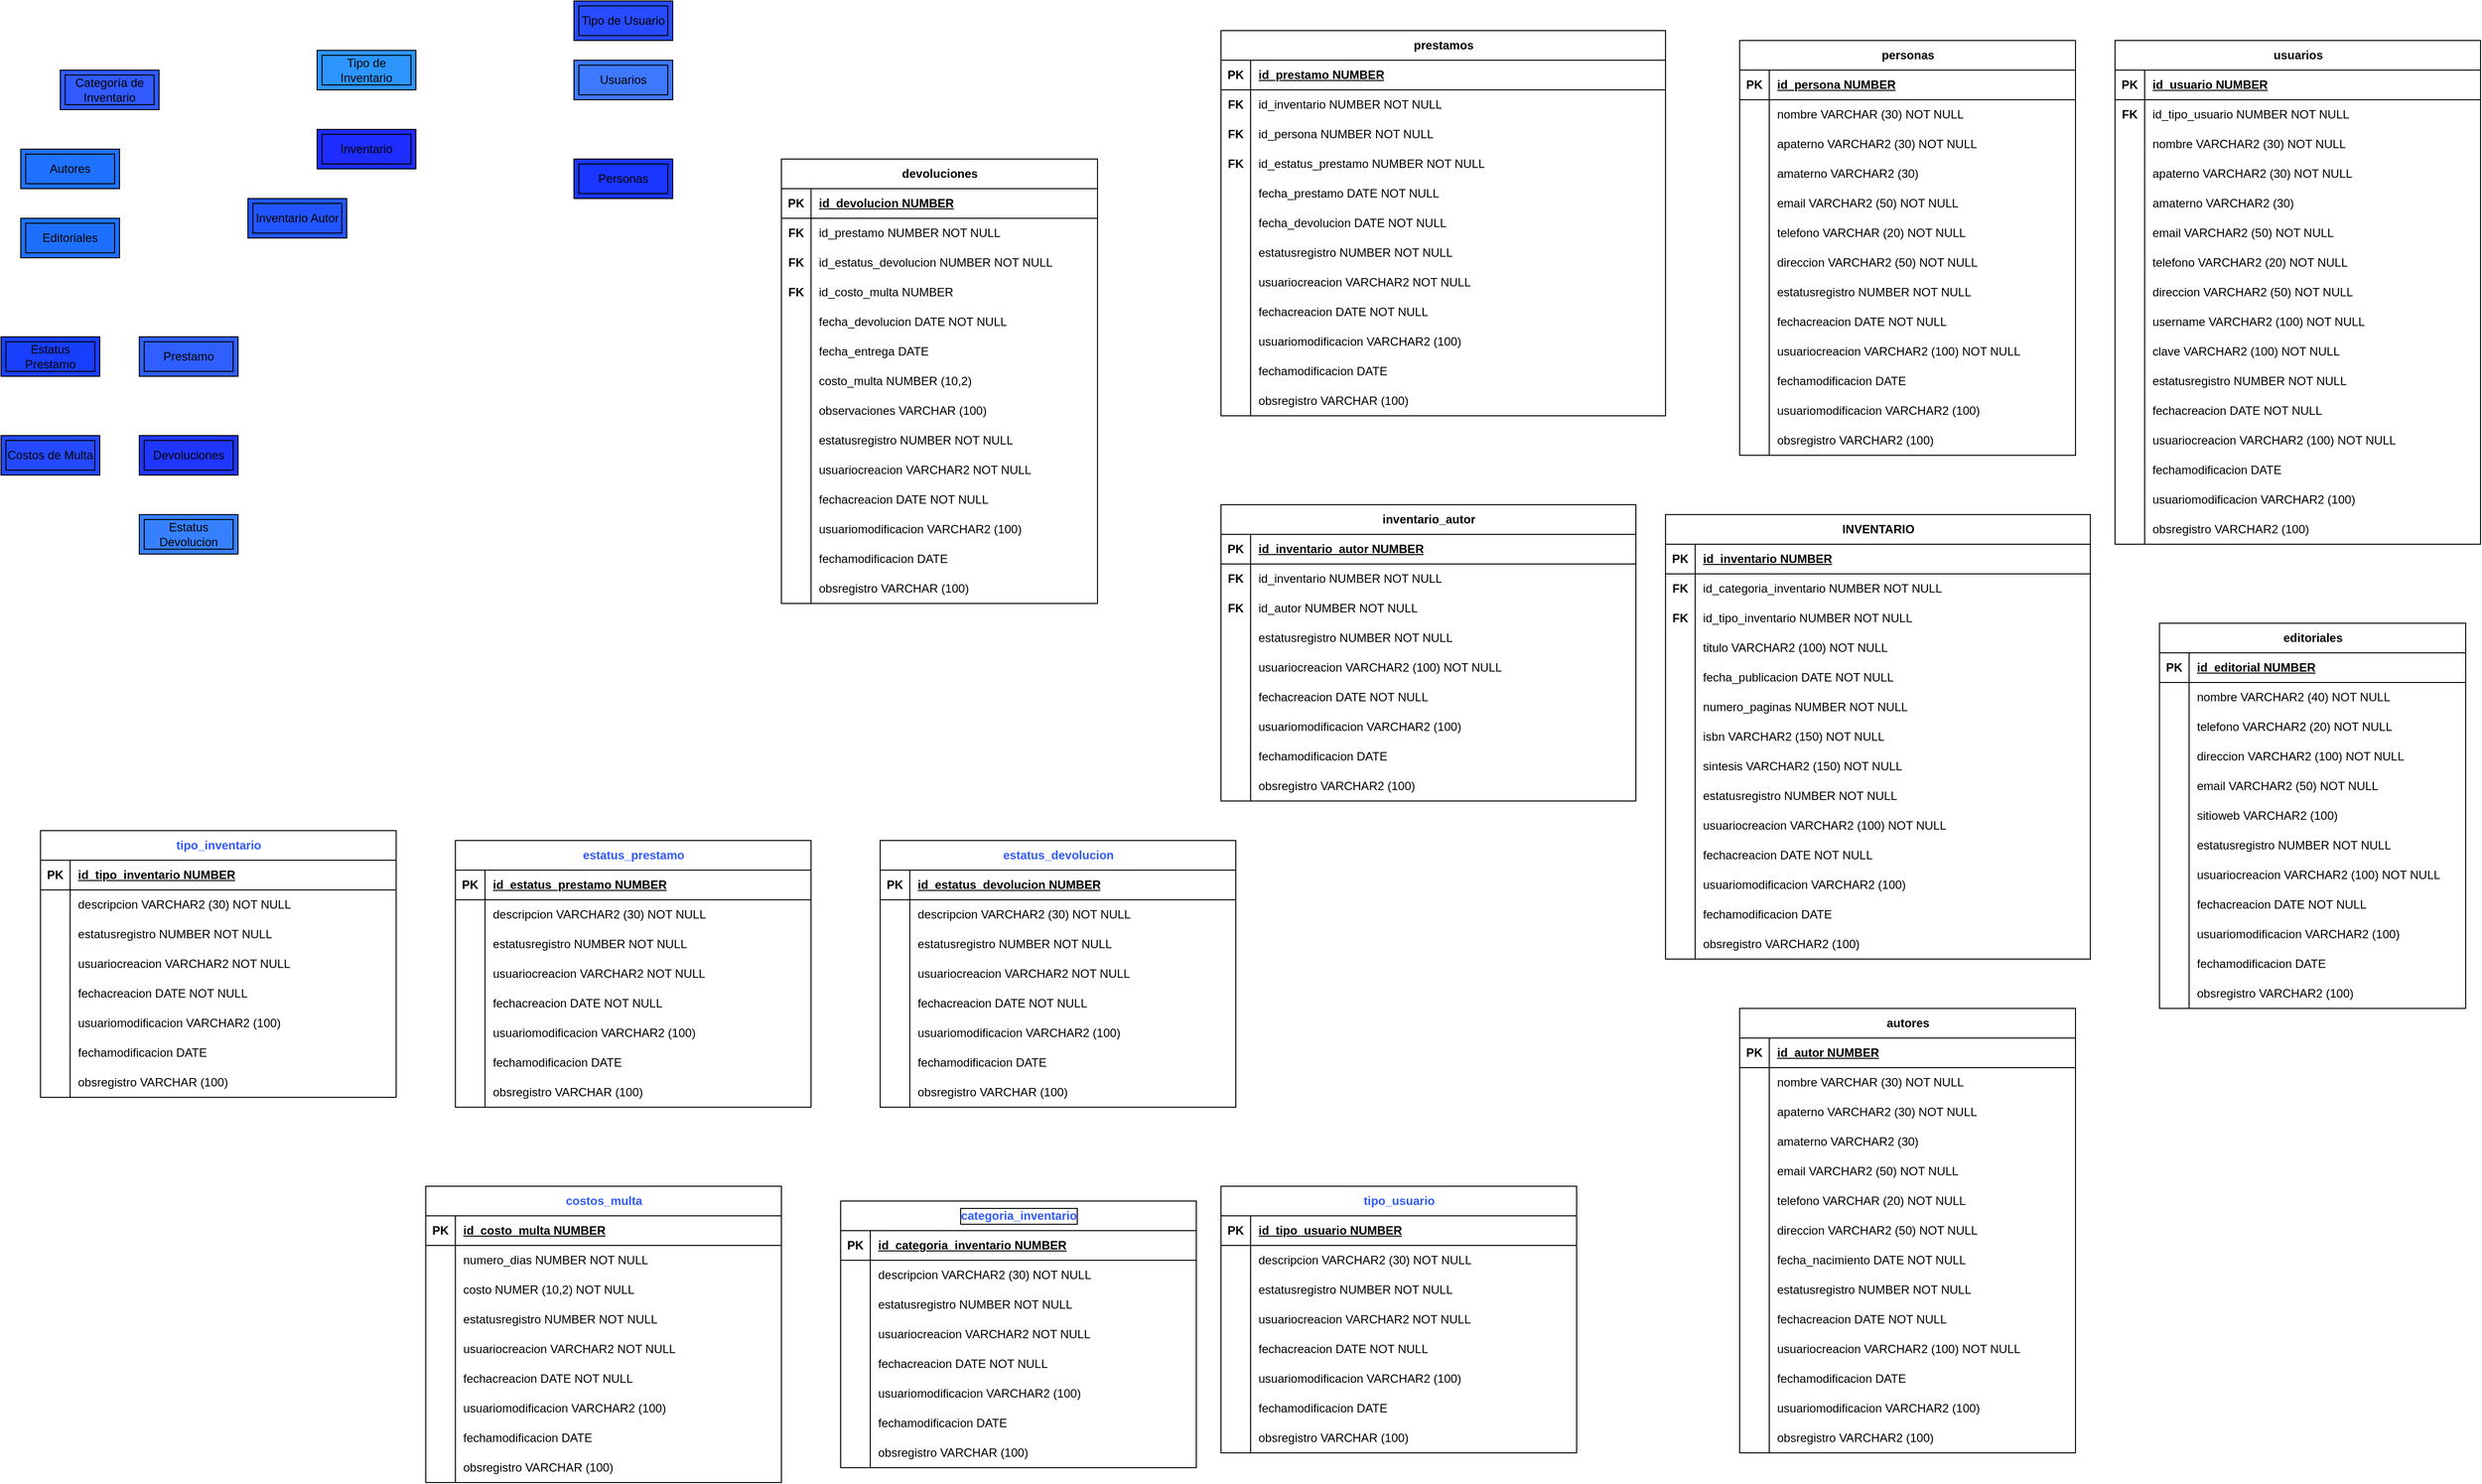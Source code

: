<mxfile version="28.1.2">
  <diagram name="Página-1" id="JBIBJ14YSTBcNaE2XOiV">
    <mxGraphModel dx="2567" dy="1504" grid="1" gridSize="10" guides="1" tooltips="1" connect="1" arrows="1" fold="1" page="1" pageScale="1" pageWidth="850" pageHeight="1100" math="0" shadow="0">
      <root>
        <mxCell id="0" />
        <mxCell id="1" parent="0" />
        <mxCell id="2RXbwuZWI2zWxg4nerlh-2" value="Inventario" style="shape=ext;margin=3;double=1;whiteSpace=wrap;html=1;align=center;fillColor=#1D2CFF;" vertex="1" parent="1">
          <mxGeometry x="360" y="160" width="100" height="40" as="geometry" />
        </mxCell>
        <mxCell id="2RXbwuZWI2zWxg4nerlh-3" value="Prestamo" style="shape=ext;margin=3;double=1;whiteSpace=wrap;html=1;align=center;fillColor=#2F5FFF;" vertex="1" parent="1">
          <mxGeometry x="180" y="370" width="100" height="40" as="geometry" />
        </mxCell>
        <mxCell id="2RXbwuZWI2zWxg4nerlh-5" value="Usuarios" style="shape=ext;margin=3;double=1;whiteSpace=wrap;html=1;align=center;fillColor=#3E78FF;" vertex="1" parent="1">
          <mxGeometry x="620" y="90" width="100" height="40" as="geometry" />
        </mxCell>
        <mxCell id="2RXbwuZWI2zWxg4nerlh-6" value="Personas" style="shape=ext;margin=3;double=1;whiteSpace=wrap;html=1;align=center;fillColor=#1836FF;" vertex="1" parent="1">
          <mxGeometry x="620" y="190" width="100" height="40" as="geometry" />
        </mxCell>
        <mxCell id="2RXbwuZWI2zWxg4nerlh-7" value="Tipo de Inventario" style="shape=ext;margin=3;double=1;whiteSpace=wrap;html=1;align=center;fillColor=#2C95FF;" vertex="1" parent="1">
          <mxGeometry x="360" y="80" width="100" height="40" as="geometry" />
        </mxCell>
        <mxCell id="2RXbwuZWI2zWxg4nerlh-8" value="Devoluciones" style="shape=ext;margin=3;double=1;whiteSpace=wrap;html=1;align=center;fillColor=#1F36FF;" vertex="1" parent="1">
          <mxGeometry x="180" y="470" width="100" height="40" as="geometry" />
        </mxCell>
        <mxCell id="2RXbwuZWI2zWxg4nerlh-9" value="Autores" style="shape=ext;margin=3;double=1;whiteSpace=wrap;html=1;align=center;fillColor=#1F71FF;" vertex="1" parent="1">
          <mxGeometry x="60" y="180" width="100" height="40" as="geometry" />
        </mxCell>
        <mxCell id="2RXbwuZWI2zWxg4nerlh-10" value="Estatus Devolucion" style="shape=ext;margin=3;double=1;whiteSpace=wrap;html=1;align=center;fillColor=#3680FF;" vertex="1" parent="1">
          <mxGeometry x="180" y="550" width="100" height="40" as="geometry" />
        </mxCell>
        <mxCell id="2RXbwuZWI2zWxg4nerlh-11" value="Estatus Prestamo" style="shape=ext;margin=3;double=1;whiteSpace=wrap;html=1;align=center;fillColor=#183EFF;" vertex="1" parent="1">
          <mxGeometry x="40" y="370" width="100" height="40" as="geometry" />
        </mxCell>
        <mxCell id="2RXbwuZWI2zWxg4nerlh-12" value="Costos de Multa" style="shape=ext;margin=3;double=1;whiteSpace=wrap;html=1;align=center;fillColor=#2449FF;" vertex="1" parent="1">
          <mxGeometry x="40" y="470" width="100" height="40" as="geometry" />
        </mxCell>
        <mxCell id="2RXbwuZWI2zWxg4nerlh-13" value="Categoría de Inventario" style="shape=ext;margin=3;double=1;whiteSpace=wrap;html=1;align=center;fillColor=#315AFF;" vertex="1" parent="1">
          <mxGeometry x="100" y="100" width="100" height="40" as="geometry" />
        </mxCell>
        <mxCell id="2RXbwuZWI2zWxg4nerlh-14" value="usuarios" style="shape=table;startSize=30;container=1;collapsible=1;childLayout=tableLayout;fixedRows=1;rowLines=0;fontStyle=1;align=center;resizeLast=1;html=1;" vertex="1" parent="1">
          <mxGeometry x="2180" y="70" width="370" height="510" as="geometry" />
        </mxCell>
        <mxCell id="2RXbwuZWI2zWxg4nerlh-15" value="" style="shape=tableRow;horizontal=0;startSize=0;swimlaneHead=0;swimlaneBody=0;fillColor=none;collapsible=0;dropTarget=0;points=[[0,0.5],[1,0.5]];portConstraint=eastwest;top=0;left=0;right=0;bottom=1;" vertex="1" parent="2RXbwuZWI2zWxg4nerlh-14">
          <mxGeometry y="30" width="370" height="30" as="geometry" />
        </mxCell>
        <mxCell id="2RXbwuZWI2zWxg4nerlh-16" value="PK" style="shape=partialRectangle;connectable=0;fillColor=none;top=0;left=0;bottom=0;right=0;fontStyle=1;overflow=hidden;whiteSpace=wrap;html=1;" vertex="1" parent="2RXbwuZWI2zWxg4nerlh-15">
          <mxGeometry width="30" height="30" as="geometry">
            <mxRectangle width="30" height="30" as="alternateBounds" />
          </mxGeometry>
        </mxCell>
        <mxCell id="2RXbwuZWI2zWxg4nerlh-17" value="id_usuario NUMBER" style="shape=partialRectangle;connectable=0;fillColor=none;top=0;left=0;bottom=0;right=0;align=left;spacingLeft=6;fontStyle=5;overflow=hidden;whiteSpace=wrap;html=1;" vertex="1" parent="2RXbwuZWI2zWxg4nerlh-15">
          <mxGeometry x="30" width="340" height="30" as="geometry">
            <mxRectangle width="340" height="30" as="alternateBounds" />
          </mxGeometry>
        </mxCell>
        <mxCell id="2RXbwuZWI2zWxg4nerlh-196" value="" style="shape=tableRow;horizontal=0;startSize=0;swimlaneHead=0;swimlaneBody=0;fillColor=none;collapsible=0;dropTarget=0;points=[[0,0.5],[1,0.5]];portConstraint=eastwest;top=0;left=0;right=0;bottom=0;" vertex="1" parent="2RXbwuZWI2zWxg4nerlh-14">
          <mxGeometry y="60" width="370" height="30" as="geometry" />
        </mxCell>
        <mxCell id="2RXbwuZWI2zWxg4nerlh-197" value="FK" style="shape=partialRectangle;connectable=0;fillColor=none;top=0;left=0;bottom=0;right=0;editable=1;overflow=hidden;whiteSpace=wrap;html=1;fontStyle=1" vertex="1" parent="2RXbwuZWI2zWxg4nerlh-196">
          <mxGeometry width="30" height="30" as="geometry">
            <mxRectangle width="30" height="30" as="alternateBounds" />
          </mxGeometry>
        </mxCell>
        <mxCell id="2RXbwuZWI2zWxg4nerlh-198" value="id_tipo_usuario NUMBER NOT NULL" style="shape=partialRectangle;connectable=0;fillColor=none;top=0;left=0;bottom=0;right=0;align=left;spacingLeft=6;overflow=hidden;whiteSpace=wrap;html=1;" vertex="1" parent="2RXbwuZWI2zWxg4nerlh-196">
          <mxGeometry x="30" width="340" height="30" as="geometry">
            <mxRectangle width="340" height="30" as="alternateBounds" />
          </mxGeometry>
        </mxCell>
        <mxCell id="2RXbwuZWI2zWxg4nerlh-18" value="" style="shape=tableRow;horizontal=0;startSize=0;swimlaneHead=0;swimlaneBody=0;fillColor=none;collapsible=0;dropTarget=0;points=[[0,0.5],[1,0.5]];portConstraint=eastwest;top=0;left=0;right=0;bottom=0;" vertex="1" parent="2RXbwuZWI2zWxg4nerlh-14">
          <mxGeometry y="90" width="370" height="30" as="geometry" />
        </mxCell>
        <mxCell id="2RXbwuZWI2zWxg4nerlh-19" value="" style="shape=partialRectangle;connectable=0;fillColor=none;top=0;left=0;bottom=0;right=0;editable=1;overflow=hidden;whiteSpace=wrap;html=1;" vertex="1" parent="2RXbwuZWI2zWxg4nerlh-18">
          <mxGeometry width="30" height="30" as="geometry">
            <mxRectangle width="30" height="30" as="alternateBounds" />
          </mxGeometry>
        </mxCell>
        <mxCell id="2RXbwuZWI2zWxg4nerlh-20" value="nombre VARCHAR2 (30) NOT NULL" style="shape=partialRectangle;connectable=0;fillColor=none;top=0;left=0;bottom=0;right=0;align=left;spacingLeft=6;overflow=hidden;whiteSpace=wrap;html=1;" vertex="1" parent="2RXbwuZWI2zWxg4nerlh-18">
          <mxGeometry x="30" width="340" height="30" as="geometry">
            <mxRectangle width="340" height="30" as="alternateBounds" />
          </mxGeometry>
        </mxCell>
        <mxCell id="2RXbwuZWI2zWxg4nerlh-21" value="" style="shape=tableRow;horizontal=0;startSize=0;swimlaneHead=0;swimlaneBody=0;fillColor=none;collapsible=0;dropTarget=0;points=[[0,0.5],[1,0.5]];portConstraint=eastwest;top=0;left=0;right=0;bottom=0;" vertex="1" parent="2RXbwuZWI2zWxg4nerlh-14">
          <mxGeometry y="120" width="370" height="30" as="geometry" />
        </mxCell>
        <mxCell id="2RXbwuZWI2zWxg4nerlh-22" value="" style="shape=partialRectangle;connectable=0;fillColor=none;top=0;left=0;bottom=0;right=0;editable=1;overflow=hidden;whiteSpace=wrap;html=1;" vertex="1" parent="2RXbwuZWI2zWxg4nerlh-21">
          <mxGeometry width="30" height="30" as="geometry">
            <mxRectangle width="30" height="30" as="alternateBounds" />
          </mxGeometry>
        </mxCell>
        <mxCell id="2RXbwuZWI2zWxg4nerlh-23" value="apaterno VARCHAR2 (30) NOT NULL" style="shape=partialRectangle;connectable=0;fillColor=none;top=0;left=0;bottom=0;right=0;align=left;spacingLeft=6;overflow=hidden;whiteSpace=wrap;html=1;" vertex="1" parent="2RXbwuZWI2zWxg4nerlh-21">
          <mxGeometry x="30" width="340" height="30" as="geometry">
            <mxRectangle width="340" height="30" as="alternateBounds" />
          </mxGeometry>
        </mxCell>
        <mxCell id="2RXbwuZWI2zWxg4nerlh-24" value="" style="shape=tableRow;horizontal=0;startSize=0;swimlaneHead=0;swimlaneBody=0;fillColor=none;collapsible=0;dropTarget=0;points=[[0,0.5],[1,0.5]];portConstraint=eastwest;top=0;left=0;right=0;bottom=0;" vertex="1" parent="2RXbwuZWI2zWxg4nerlh-14">
          <mxGeometry y="150" width="370" height="30" as="geometry" />
        </mxCell>
        <mxCell id="2RXbwuZWI2zWxg4nerlh-25" value="" style="shape=partialRectangle;connectable=0;fillColor=none;top=0;left=0;bottom=0;right=0;editable=1;overflow=hidden;whiteSpace=wrap;html=1;" vertex="1" parent="2RXbwuZWI2zWxg4nerlh-24">
          <mxGeometry width="30" height="30" as="geometry">
            <mxRectangle width="30" height="30" as="alternateBounds" />
          </mxGeometry>
        </mxCell>
        <mxCell id="2RXbwuZWI2zWxg4nerlh-26" value="amaterno VARCHAR2 (30)" style="shape=partialRectangle;connectable=0;fillColor=none;top=0;left=0;bottom=0;right=0;align=left;spacingLeft=6;overflow=hidden;whiteSpace=wrap;html=1;" vertex="1" parent="2RXbwuZWI2zWxg4nerlh-24">
          <mxGeometry x="30" width="340" height="30" as="geometry">
            <mxRectangle width="340" height="30" as="alternateBounds" />
          </mxGeometry>
        </mxCell>
        <mxCell id="2RXbwuZWI2zWxg4nerlh-27" value="" style="shape=tableRow;horizontal=0;startSize=0;swimlaneHead=0;swimlaneBody=0;fillColor=none;collapsible=0;dropTarget=0;points=[[0,0.5],[1,0.5]];portConstraint=eastwest;top=0;left=0;right=0;bottom=0;" vertex="1" parent="2RXbwuZWI2zWxg4nerlh-14">
          <mxGeometry y="180" width="370" height="30" as="geometry" />
        </mxCell>
        <mxCell id="2RXbwuZWI2zWxg4nerlh-28" value="" style="shape=partialRectangle;connectable=0;fillColor=none;top=0;left=0;bottom=0;right=0;editable=1;overflow=hidden;whiteSpace=wrap;html=1;" vertex="1" parent="2RXbwuZWI2zWxg4nerlh-27">
          <mxGeometry width="30" height="30" as="geometry">
            <mxRectangle width="30" height="30" as="alternateBounds" />
          </mxGeometry>
        </mxCell>
        <mxCell id="2RXbwuZWI2zWxg4nerlh-29" value="email VARCHAR2 (50) NOT NULL" style="shape=partialRectangle;connectable=0;fillColor=none;top=0;left=0;bottom=0;right=0;align=left;spacingLeft=6;overflow=hidden;whiteSpace=wrap;html=1;" vertex="1" parent="2RXbwuZWI2zWxg4nerlh-27">
          <mxGeometry x="30" width="340" height="30" as="geometry">
            <mxRectangle width="340" height="30" as="alternateBounds" />
          </mxGeometry>
        </mxCell>
        <mxCell id="2RXbwuZWI2zWxg4nerlh-62" value="" style="shape=tableRow;horizontal=0;startSize=0;swimlaneHead=0;swimlaneBody=0;fillColor=none;collapsible=0;dropTarget=0;points=[[0,0.5],[1,0.5]];portConstraint=eastwest;top=0;left=0;right=0;bottom=0;" vertex="1" parent="2RXbwuZWI2zWxg4nerlh-14">
          <mxGeometry y="210" width="370" height="30" as="geometry" />
        </mxCell>
        <mxCell id="2RXbwuZWI2zWxg4nerlh-63" value="" style="shape=partialRectangle;connectable=0;fillColor=none;top=0;left=0;bottom=0;right=0;editable=1;overflow=hidden;whiteSpace=wrap;html=1;" vertex="1" parent="2RXbwuZWI2zWxg4nerlh-62">
          <mxGeometry width="30" height="30" as="geometry">
            <mxRectangle width="30" height="30" as="alternateBounds" />
          </mxGeometry>
        </mxCell>
        <mxCell id="2RXbwuZWI2zWxg4nerlh-64" value="telefono VARCHAR2 (20) NOT NULL" style="shape=partialRectangle;connectable=0;fillColor=none;top=0;left=0;bottom=0;right=0;align=left;spacingLeft=6;overflow=hidden;whiteSpace=wrap;html=1;" vertex="1" parent="2RXbwuZWI2zWxg4nerlh-62">
          <mxGeometry x="30" width="340" height="30" as="geometry">
            <mxRectangle width="340" height="30" as="alternateBounds" />
          </mxGeometry>
        </mxCell>
        <mxCell id="2RXbwuZWI2zWxg4nerlh-103" value="" style="shape=tableRow;horizontal=0;startSize=0;swimlaneHead=0;swimlaneBody=0;fillColor=none;collapsible=0;dropTarget=0;points=[[0,0.5],[1,0.5]];portConstraint=eastwest;top=0;left=0;right=0;bottom=0;" vertex="1" parent="2RXbwuZWI2zWxg4nerlh-14">
          <mxGeometry y="240" width="370" height="30" as="geometry" />
        </mxCell>
        <mxCell id="2RXbwuZWI2zWxg4nerlh-104" value="" style="shape=partialRectangle;connectable=0;fillColor=none;top=0;left=0;bottom=0;right=0;editable=1;overflow=hidden;whiteSpace=wrap;html=1;" vertex="1" parent="2RXbwuZWI2zWxg4nerlh-103">
          <mxGeometry width="30" height="30" as="geometry">
            <mxRectangle width="30" height="30" as="alternateBounds" />
          </mxGeometry>
        </mxCell>
        <mxCell id="2RXbwuZWI2zWxg4nerlh-105" value="direccion VARCHAR2 (50) NOT NULL" style="shape=partialRectangle;connectable=0;fillColor=none;top=0;left=0;bottom=0;right=0;align=left;spacingLeft=6;overflow=hidden;whiteSpace=wrap;html=1;" vertex="1" parent="2RXbwuZWI2zWxg4nerlh-103">
          <mxGeometry x="30" width="340" height="30" as="geometry">
            <mxRectangle width="340" height="30" as="alternateBounds" />
          </mxGeometry>
        </mxCell>
        <mxCell id="2RXbwuZWI2zWxg4nerlh-106" value="" style="shape=tableRow;horizontal=0;startSize=0;swimlaneHead=0;swimlaneBody=0;fillColor=none;collapsible=0;dropTarget=0;points=[[0,0.5],[1,0.5]];portConstraint=eastwest;top=0;left=0;right=0;bottom=0;" vertex="1" parent="2RXbwuZWI2zWxg4nerlh-14">
          <mxGeometry y="270" width="370" height="30" as="geometry" />
        </mxCell>
        <mxCell id="2RXbwuZWI2zWxg4nerlh-107" value="" style="shape=partialRectangle;connectable=0;fillColor=none;top=0;left=0;bottom=0;right=0;editable=1;overflow=hidden;whiteSpace=wrap;html=1;" vertex="1" parent="2RXbwuZWI2zWxg4nerlh-106">
          <mxGeometry width="30" height="30" as="geometry">
            <mxRectangle width="30" height="30" as="alternateBounds" />
          </mxGeometry>
        </mxCell>
        <mxCell id="2RXbwuZWI2zWxg4nerlh-108" value="username VARCHAR2 (100) NOT NULL" style="shape=partialRectangle;connectable=0;fillColor=none;top=0;left=0;bottom=0;right=0;align=left;spacingLeft=6;overflow=hidden;whiteSpace=wrap;html=1;" vertex="1" parent="2RXbwuZWI2zWxg4nerlh-106">
          <mxGeometry x="30" width="340" height="30" as="geometry">
            <mxRectangle width="340" height="30" as="alternateBounds" />
          </mxGeometry>
        </mxCell>
        <mxCell id="2RXbwuZWI2zWxg4nerlh-109" value="" style="shape=tableRow;horizontal=0;startSize=0;swimlaneHead=0;swimlaneBody=0;fillColor=none;collapsible=0;dropTarget=0;points=[[0,0.5],[1,0.5]];portConstraint=eastwest;top=0;left=0;right=0;bottom=0;" vertex="1" parent="2RXbwuZWI2zWxg4nerlh-14">
          <mxGeometry y="300" width="370" height="30" as="geometry" />
        </mxCell>
        <mxCell id="2RXbwuZWI2zWxg4nerlh-110" value="" style="shape=partialRectangle;connectable=0;fillColor=none;top=0;left=0;bottom=0;right=0;editable=1;overflow=hidden;whiteSpace=wrap;html=1;" vertex="1" parent="2RXbwuZWI2zWxg4nerlh-109">
          <mxGeometry width="30" height="30" as="geometry">
            <mxRectangle width="30" height="30" as="alternateBounds" />
          </mxGeometry>
        </mxCell>
        <mxCell id="2RXbwuZWI2zWxg4nerlh-111" value="clave VARCHAR2 (100) NOT NULL" style="shape=partialRectangle;connectable=0;fillColor=none;top=0;left=0;bottom=0;right=0;align=left;spacingLeft=6;overflow=hidden;whiteSpace=wrap;html=1;" vertex="1" parent="2RXbwuZWI2zWxg4nerlh-109">
          <mxGeometry x="30" width="340" height="30" as="geometry">
            <mxRectangle width="340" height="30" as="alternateBounds" />
          </mxGeometry>
        </mxCell>
        <mxCell id="2RXbwuZWI2zWxg4nerlh-112" value="" style="shape=tableRow;horizontal=0;startSize=0;swimlaneHead=0;swimlaneBody=0;fillColor=none;collapsible=0;dropTarget=0;points=[[0,0.5],[1,0.5]];portConstraint=eastwest;top=0;left=0;right=0;bottom=0;" vertex="1" parent="2RXbwuZWI2zWxg4nerlh-14">
          <mxGeometry y="330" width="370" height="30" as="geometry" />
        </mxCell>
        <mxCell id="2RXbwuZWI2zWxg4nerlh-113" value="" style="shape=partialRectangle;connectable=0;fillColor=none;top=0;left=0;bottom=0;right=0;editable=1;overflow=hidden;whiteSpace=wrap;html=1;" vertex="1" parent="2RXbwuZWI2zWxg4nerlh-112">
          <mxGeometry width="30" height="30" as="geometry">
            <mxRectangle width="30" height="30" as="alternateBounds" />
          </mxGeometry>
        </mxCell>
        <mxCell id="2RXbwuZWI2zWxg4nerlh-114" value="estatusregistro NUMBER NOT NULL" style="shape=partialRectangle;connectable=0;fillColor=none;top=0;left=0;bottom=0;right=0;align=left;spacingLeft=6;overflow=hidden;whiteSpace=wrap;html=1;" vertex="1" parent="2RXbwuZWI2zWxg4nerlh-112">
          <mxGeometry x="30" width="340" height="30" as="geometry">
            <mxRectangle width="340" height="30" as="alternateBounds" />
          </mxGeometry>
        </mxCell>
        <mxCell id="2RXbwuZWI2zWxg4nerlh-115" value="" style="shape=tableRow;horizontal=0;startSize=0;swimlaneHead=0;swimlaneBody=0;fillColor=none;collapsible=0;dropTarget=0;points=[[0,0.5],[1,0.5]];portConstraint=eastwest;top=0;left=0;right=0;bottom=0;" vertex="1" parent="2RXbwuZWI2zWxg4nerlh-14">
          <mxGeometry y="360" width="370" height="30" as="geometry" />
        </mxCell>
        <mxCell id="2RXbwuZWI2zWxg4nerlh-116" value="" style="shape=partialRectangle;connectable=0;fillColor=none;top=0;left=0;bottom=0;right=0;editable=1;overflow=hidden;whiteSpace=wrap;html=1;" vertex="1" parent="2RXbwuZWI2zWxg4nerlh-115">
          <mxGeometry width="30" height="30" as="geometry">
            <mxRectangle width="30" height="30" as="alternateBounds" />
          </mxGeometry>
        </mxCell>
        <mxCell id="2RXbwuZWI2zWxg4nerlh-117" value="fechacreacion DATE NOT NULL" style="shape=partialRectangle;connectable=0;fillColor=none;top=0;left=0;bottom=0;right=0;align=left;spacingLeft=6;overflow=hidden;whiteSpace=wrap;html=1;" vertex="1" parent="2RXbwuZWI2zWxg4nerlh-115">
          <mxGeometry x="30" width="340" height="30" as="geometry">
            <mxRectangle width="340" height="30" as="alternateBounds" />
          </mxGeometry>
        </mxCell>
        <mxCell id="2RXbwuZWI2zWxg4nerlh-118" value="" style="shape=tableRow;horizontal=0;startSize=0;swimlaneHead=0;swimlaneBody=0;fillColor=none;collapsible=0;dropTarget=0;points=[[0,0.5],[1,0.5]];portConstraint=eastwest;top=0;left=0;right=0;bottom=0;" vertex="1" parent="2RXbwuZWI2zWxg4nerlh-14">
          <mxGeometry y="390" width="370" height="30" as="geometry" />
        </mxCell>
        <mxCell id="2RXbwuZWI2zWxg4nerlh-119" value="" style="shape=partialRectangle;connectable=0;fillColor=none;top=0;left=0;bottom=0;right=0;editable=1;overflow=hidden;whiteSpace=wrap;html=1;" vertex="1" parent="2RXbwuZWI2zWxg4nerlh-118">
          <mxGeometry width="30" height="30" as="geometry">
            <mxRectangle width="30" height="30" as="alternateBounds" />
          </mxGeometry>
        </mxCell>
        <mxCell id="2RXbwuZWI2zWxg4nerlh-120" value="usuariocreacion VARCHAR2 (100) NOT NULL" style="shape=partialRectangle;connectable=0;fillColor=none;top=0;left=0;bottom=0;right=0;align=left;spacingLeft=6;overflow=hidden;whiteSpace=wrap;html=1;" vertex="1" parent="2RXbwuZWI2zWxg4nerlh-118">
          <mxGeometry x="30" width="340" height="30" as="geometry">
            <mxRectangle width="340" height="30" as="alternateBounds" />
          </mxGeometry>
        </mxCell>
        <mxCell id="2RXbwuZWI2zWxg4nerlh-121" value="" style="shape=tableRow;horizontal=0;startSize=0;swimlaneHead=0;swimlaneBody=0;fillColor=none;collapsible=0;dropTarget=0;points=[[0,0.5],[1,0.5]];portConstraint=eastwest;top=0;left=0;right=0;bottom=0;" vertex="1" parent="2RXbwuZWI2zWxg4nerlh-14">
          <mxGeometry y="420" width="370" height="30" as="geometry" />
        </mxCell>
        <mxCell id="2RXbwuZWI2zWxg4nerlh-122" value="" style="shape=partialRectangle;connectable=0;fillColor=none;top=0;left=0;bottom=0;right=0;editable=1;overflow=hidden;whiteSpace=wrap;html=1;" vertex="1" parent="2RXbwuZWI2zWxg4nerlh-121">
          <mxGeometry width="30" height="30" as="geometry">
            <mxRectangle width="30" height="30" as="alternateBounds" />
          </mxGeometry>
        </mxCell>
        <mxCell id="2RXbwuZWI2zWxg4nerlh-123" value="fechamodificacion DATE" style="shape=partialRectangle;connectable=0;fillColor=none;top=0;left=0;bottom=0;right=0;align=left;spacingLeft=6;overflow=hidden;whiteSpace=wrap;html=1;" vertex="1" parent="2RXbwuZWI2zWxg4nerlh-121">
          <mxGeometry x="30" width="340" height="30" as="geometry">
            <mxRectangle width="340" height="30" as="alternateBounds" />
          </mxGeometry>
        </mxCell>
        <mxCell id="2RXbwuZWI2zWxg4nerlh-124" value="" style="shape=tableRow;horizontal=0;startSize=0;swimlaneHead=0;swimlaneBody=0;fillColor=none;collapsible=0;dropTarget=0;points=[[0,0.5],[1,0.5]];portConstraint=eastwest;top=0;left=0;right=0;bottom=0;" vertex="1" parent="2RXbwuZWI2zWxg4nerlh-14">
          <mxGeometry y="450" width="370" height="30" as="geometry" />
        </mxCell>
        <mxCell id="2RXbwuZWI2zWxg4nerlh-125" value="" style="shape=partialRectangle;connectable=0;fillColor=none;top=0;left=0;bottom=0;right=0;editable=1;overflow=hidden;whiteSpace=wrap;html=1;" vertex="1" parent="2RXbwuZWI2zWxg4nerlh-124">
          <mxGeometry width="30" height="30" as="geometry">
            <mxRectangle width="30" height="30" as="alternateBounds" />
          </mxGeometry>
        </mxCell>
        <mxCell id="2RXbwuZWI2zWxg4nerlh-126" value="usuariomodificacion VARCHAR2 (100)" style="shape=partialRectangle;connectable=0;fillColor=none;top=0;left=0;bottom=0;right=0;align=left;spacingLeft=6;overflow=hidden;whiteSpace=wrap;html=1;" vertex="1" parent="2RXbwuZWI2zWxg4nerlh-124">
          <mxGeometry x="30" width="340" height="30" as="geometry">
            <mxRectangle width="340" height="30" as="alternateBounds" />
          </mxGeometry>
        </mxCell>
        <mxCell id="2RXbwuZWI2zWxg4nerlh-127" value="" style="shape=tableRow;horizontal=0;startSize=0;swimlaneHead=0;swimlaneBody=0;fillColor=none;collapsible=0;dropTarget=0;points=[[0,0.5],[1,0.5]];portConstraint=eastwest;top=0;left=0;right=0;bottom=0;" vertex="1" parent="2RXbwuZWI2zWxg4nerlh-14">
          <mxGeometry y="480" width="370" height="30" as="geometry" />
        </mxCell>
        <mxCell id="2RXbwuZWI2zWxg4nerlh-128" value="" style="shape=partialRectangle;connectable=0;fillColor=none;top=0;left=0;bottom=0;right=0;editable=1;overflow=hidden;whiteSpace=wrap;html=1;" vertex="1" parent="2RXbwuZWI2zWxg4nerlh-127">
          <mxGeometry width="30" height="30" as="geometry">
            <mxRectangle width="30" height="30" as="alternateBounds" />
          </mxGeometry>
        </mxCell>
        <mxCell id="2RXbwuZWI2zWxg4nerlh-129" value="obsregistro VARCHAR2 (100)" style="shape=partialRectangle;connectable=0;fillColor=none;top=0;left=0;bottom=0;right=0;align=left;spacingLeft=6;overflow=hidden;whiteSpace=wrap;html=1;" vertex="1" parent="2RXbwuZWI2zWxg4nerlh-127">
          <mxGeometry x="30" width="340" height="30" as="geometry">
            <mxRectangle width="340" height="30" as="alternateBounds" />
          </mxGeometry>
        </mxCell>
        <mxCell id="2RXbwuZWI2zWxg4nerlh-130" value="personas" style="shape=table;startSize=30;container=1;collapsible=1;childLayout=tableLayout;fixedRows=1;rowLines=0;fontStyle=1;align=center;resizeLast=1;html=1;" vertex="1" parent="1">
          <mxGeometry x="1800" y="70" width="340" height="420" as="geometry" />
        </mxCell>
        <mxCell id="2RXbwuZWI2zWxg4nerlh-131" value="" style="shape=tableRow;horizontal=0;startSize=0;swimlaneHead=0;swimlaneBody=0;fillColor=none;collapsible=0;dropTarget=0;points=[[0,0.5],[1,0.5]];portConstraint=eastwest;top=0;left=0;right=0;bottom=1;" vertex="1" parent="2RXbwuZWI2zWxg4nerlh-130">
          <mxGeometry y="30" width="340" height="30" as="geometry" />
        </mxCell>
        <mxCell id="2RXbwuZWI2zWxg4nerlh-132" value="PK" style="shape=partialRectangle;connectable=0;fillColor=none;top=0;left=0;bottom=0;right=0;fontStyle=1;overflow=hidden;whiteSpace=wrap;html=1;" vertex="1" parent="2RXbwuZWI2zWxg4nerlh-131">
          <mxGeometry width="30" height="30" as="geometry">
            <mxRectangle width="30" height="30" as="alternateBounds" />
          </mxGeometry>
        </mxCell>
        <mxCell id="2RXbwuZWI2zWxg4nerlh-133" value="id_persona NUMBER" style="shape=partialRectangle;connectable=0;fillColor=none;top=0;left=0;bottom=0;right=0;align=left;spacingLeft=6;fontStyle=5;overflow=hidden;whiteSpace=wrap;html=1;" vertex="1" parent="2RXbwuZWI2zWxg4nerlh-131">
          <mxGeometry x="30" width="310" height="30" as="geometry">
            <mxRectangle width="310" height="30" as="alternateBounds" />
          </mxGeometry>
        </mxCell>
        <mxCell id="2RXbwuZWI2zWxg4nerlh-134" value="" style="shape=tableRow;horizontal=0;startSize=0;swimlaneHead=0;swimlaneBody=0;fillColor=none;collapsible=0;dropTarget=0;points=[[0,0.5],[1,0.5]];portConstraint=eastwest;top=0;left=0;right=0;bottom=0;" vertex="1" parent="2RXbwuZWI2zWxg4nerlh-130">
          <mxGeometry y="60" width="340" height="30" as="geometry" />
        </mxCell>
        <mxCell id="2RXbwuZWI2zWxg4nerlh-135" value="" style="shape=partialRectangle;connectable=0;fillColor=none;top=0;left=0;bottom=0;right=0;editable=1;overflow=hidden;whiteSpace=wrap;html=1;" vertex="1" parent="2RXbwuZWI2zWxg4nerlh-134">
          <mxGeometry width="30" height="30" as="geometry">
            <mxRectangle width="30" height="30" as="alternateBounds" />
          </mxGeometry>
        </mxCell>
        <mxCell id="2RXbwuZWI2zWxg4nerlh-136" value="nombre VARCHAR (30) NOT NULL" style="shape=partialRectangle;connectable=0;fillColor=none;top=0;left=0;bottom=0;right=0;align=left;spacingLeft=6;overflow=hidden;whiteSpace=wrap;html=1;" vertex="1" parent="2RXbwuZWI2zWxg4nerlh-134">
          <mxGeometry x="30" width="310" height="30" as="geometry">
            <mxRectangle width="310" height="30" as="alternateBounds" />
          </mxGeometry>
        </mxCell>
        <mxCell id="2RXbwuZWI2zWxg4nerlh-137" value="" style="shape=tableRow;horizontal=0;startSize=0;swimlaneHead=0;swimlaneBody=0;fillColor=none;collapsible=0;dropTarget=0;points=[[0,0.5],[1,0.5]];portConstraint=eastwest;top=0;left=0;right=0;bottom=0;" vertex="1" parent="2RXbwuZWI2zWxg4nerlh-130">
          <mxGeometry y="90" width="340" height="30" as="geometry" />
        </mxCell>
        <mxCell id="2RXbwuZWI2zWxg4nerlh-138" value="" style="shape=partialRectangle;connectable=0;fillColor=none;top=0;left=0;bottom=0;right=0;editable=1;overflow=hidden;whiteSpace=wrap;html=1;" vertex="1" parent="2RXbwuZWI2zWxg4nerlh-137">
          <mxGeometry width="30" height="30" as="geometry">
            <mxRectangle width="30" height="30" as="alternateBounds" />
          </mxGeometry>
        </mxCell>
        <mxCell id="2RXbwuZWI2zWxg4nerlh-139" value="apaterno VARCHAR2 (30) NOT NULL" style="shape=partialRectangle;connectable=0;fillColor=none;top=0;left=0;bottom=0;right=0;align=left;spacingLeft=6;overflow=hidden;whiteSpace=wrap;html=1;" vertex="1" parent="2RXbwuZWI2zWxg4nerlh-137">
          <mxGeometry x="30" width="310" height="30" as="geometry">
            <mxRectangle width="310" height="30" as="alternateBounds" />
          </mxGeometry>
        </mxCell>
        <mxCell id="2RXbwuZWI2zWxg4nerlh-140" value="" style="shape=tableRow;horizontal=0;startSize=0;swimlaneHead=0;swimlaneBody=0;fillColor=none;collapsible=0;dropTarget=0;points=[[0,0.5],[1,0.5]];portConstraint=eastwest;top=0;left=0;right=0;bottom=0;" vertex="1" parent="2RXbwuZWI2zWxg4nerlh-130">
          <mxGeometry y="120" width="340" height="30" as="geometry" />
        </mxCell>
        <mxCell id="2RXbwuZWI2zWxg4nerlh-141" value="" style="shape=partialRectangle;connectable=0;fillColor=none;top=0;left=0;bottom=0;right=0;editable=1;overflow=hidden;whiteSpace=wrap;html=1;" vertex="1" parent="2RXbwuZWI2zWxg4nerlh-140">
          <mxGeometry width="30" height="30" as="geometry">
            <mxRectangle width="30" height="30" as="alternateBounds" />
          </mxGeometry>
        </mxCell>
        <mxCell id="2RXbwuZWI2zWxg4nerlh-142" value="amaterno VARCHAR2 (30)" style="shape=partialRectangle;connectable=0;fillColor=none;top=0;left=0;bottom=0;right=0;align=left;spacingLeft=6;overflow=hidden;whiteSpace=wrap;html=1;" vertex="1" parent="2RXbwuZWI2zWxg4nerlh-140">
          <mxGeometry x="30" width="310" height="30" as="geometry">
            <mxRectangle width="310" height="30" as="alternateBounds" />
          </mxGeometry>
        </mxCell>
        <mxCell id="2RXbwuZWI2zWxg4nerlh-143" value="" style="shape=tableRow;horizontal=0;startSize=0;swimlaneHead=0;swimlaneBody=0;fillColor=none;collapsible=0;dropTarget=0;points=[[0,0.5],[1,0.5]];portConstraint=eastwest;top=0;left=0;right=0;bottom=0;" vertex="1" parent="2RXbwuZWI2zWxg4nerlh-130">
          <mxGeometry y="150" width="340" height="30" as="geometry" />
        </mxCell>
        <mxCell id="2RXbwuZWI2zWxg4nerlh-144" value="" style="shape=partialRectangle;connectable=0;fillColor=none;top=0;left=0;bottom=0;right=0;editable=1;overflow=hidden;whiteSpace=wrap;html=1;" vertex="1" parent="2RXbwuZWI2zWxg4nerlh-143">
          <mxGeometry width="30" height="30" as="geometry">
            <mxRectangle width="30" height="30" as="alternateBounds" />
          </mxGeometry>
        </mxCell>
        <mxCell id="2RXbwuZWI2zWxg4nerlh-145" value="email VARCHAR2 (50) NOT NULL" style="shape=partialRectangle;connectable=0;fillColor=none;top=0;left=0;bottom=0;right=0;align=left;spacingLeft=6;overflow=hidden;whiteSpace=wrap;html=1;" vertex="1" parent="2RXbwuZWI2zWxg4nerlh-143">
          <mxGeometry x="30" width="310" height="30" as="geometry">
            <mxRectangle width="310" height="30" as="alternateBounds" />
          </mxGeometry>
        </mxCell>
        <mxCell id="2RXbwuZWI2zWxg4nerlh-146" value="" style="shape=tableRow;horizontal=0;startSize=0;swimlaneHead=0;swimlaneBody=0;fillColor=none;collapsible=0;dropTarget=0;points=[[0,0.5],[1,0.5]];portConstraint=eastwest;top=0;left=0;right=0;bottom=0;" vertex="1" parent="2RXbwuZWI2zWxg4nerlh-130">
          <mxGeometry y="180" width="340" height="30" as="geometry" />
        </mxCell>
        <mxCell id="2RXbwuZWI2zWxg4nerlh-147" value="" style="shape=partialRectangle;connectable=0;fillColor=none;top=0;left=0;bottom=0;right=0;editable=1;overflow=hidden;whiteSpace=wrap;html=1;" vertex="1" parent="2RXbwuZWI2zWxg4nerlh-146">
          <mxGeometry width="30" height="30" as="geometry">
            <mxRectangle width="30" height="30" as="alternateBounds" />
          </mxGeometry>
        </mxCell>
        <mxCell id="2RXbwuZWI2zWxg4nerlh-148" value="telefono VARCHAR (20) NOT NULL" style="shape=partialRectangle;connectable=0;fillColor=none;top=0;left=0;bottom=0;right=0;align=left;spacingLeft=6;overflow=hidden;whiteSpace=wrap;html=1;" vertex="1" parent="2RXbwuZWI2zWxg4nerlh-146">
          <mxGeometry x="30" width="310" height="30" as="geometry">
            <mxRectangle width="310" height="30" as="alternateBounds" />
          </mxGeometry>
        </mxCell>
        <mxCell id="2RXbwuZWI2zWxg4nerlh-149" value="" style="shape=tableRow;horizontal=0;startSize=0;swimlaneHead=0;swimlaneBody=0;fillColor=none;collapsible=0;dropTarget=0;points=[[0,0.5],[1,0.5]];portConstraint=eastwest;top=0;left=0;right=0;bottom=0;" vertex="1" parent="2RXbwuZWI2zWxg4nerlh-130">
          <mxGeometry y="210" width="340" height="30" as="geometry" />
        </mxCell>
        <mxCell id="2RXbwuZWI2zWxg4nerlh-150" value="" style="shape=partialRectangle;connectable=0;fillColor=none;top=0;left=0;bottom=0;right=0;editable=1;overflow=hidden;whiteSpace=wrap;html=1;" vertex="1" parent="2RXbwuZWI2zWxg4nerlh-149">
          <mxGeometry width="30" height="30" as="geometry">
            <mxRectangle width="30" height="30" as="alternateBounds" />
          </mxGeometry>
        </mxCell>
        <mxCell id="2RXbwuZWI2zWxg4nerlh-151" value="direccion VARCHAR2 (50) NOT NULL" style="shape=partialRectangle;connectable=0;fillColor=none;top=0;left=0;bottom=0;right=0;align=left;spacingLeft=6;overflow=hidden;whiteSpace=wrap;html=1;" vertex="1" parent="2RXbwuZWI2zWxg4nerlh-149">
          <mxGeometry x="30" width="310" height="30" as="geometry">
            <mxRectangle width="310" height="30" as="alternateBounds" />
          </mxGeometry>
        </mxCell>
        <mxCell id="2RXbwuZWI2zWxg4nerlh-166" value="" style="shape=tableRow;horizontal=0;startSize=0;swimlaneHead=0;swimlaneBody=0;fillColor=none;collapsible=0;dropTarget=0;points=[[0,0.5],[1,0.5]];portConstraint=eastwest;top=0;left=0;right=0;bottom=0;" vertex="1" parent="2RXbwuZWI2zWxg4nerlh-130">
          <mxGeometry y="240" width="340" height="30" as="geometry" />
        </mxCell>
        <mxCell id="2RXbwuZWI2zWxg4nerlh-167" value="" style="shape=partialRectangle;connectable=0;fillColor=none;top=0;left=0;bottom=0;right=0;editable=1;overflow=hidden;whiteSpace=wrap;html=1;" vertex="1" parent="2RXbwuZWI2zWxg4nerlh-166">
          <mxGeometry width="30" height="30" as="geometry">
            <mxRectangle width="30" height="30" as="alternateBounds" />
          </mxGeometry>
        </mxCell>
        <mxCell id="2RXbwuZWI2zWxg4nerlh-168" value="estatusregistro NUMBER NOT NULL" style="shape=partialRectangle;connectable=0;fillColor=none;top=0;left=0;bottom=0;right=0;align=left;spacingLeft=6;overflow=hidden;whiteSpace=wrap;html=1;" vertex="1" parent="2RXbwuZWI2zWxg4nerlh-166">
          <mxGeometry x="30" width="310" height="30" as="geometry">
            <mxRectangle width="310" height="30" as="alternateBounds" />
          </mxGeometry>
        </mxCell>
        <mxCell id="2RXbwuZWI2zWxg4nerlh-169" value="" style="shape=tableRow;horizontal=0;startSize=0;swimlaneHead=0;swimlaneBody=0;fillColor=none;collapsible=0;dropTarget=0;points=[[0,0.5],[1,0.5]];portConstraint=eastwest;top=0;left=0;right=0;bottom=0;" vertex="1" parent="2RXbwuZWI2zWxg4nerlh-130">
          <mxGeometry y="270" width="340" height="30" as="geometry" />
        </mxCell>
        <mxCell id="2RXbwuZWI2zWxg4nerlh-170" value="" style="shape=partialRectangle;connectable=0;fillColor=none;top=0;left=0;bottom=0;right=0;editable=1;overflow=hidden;whiteSpace=wrap;html=1;" vertex="1" parent="2RXbwuZWI2zWxg4nerlh-169">
          <mxGeometry width="30" height="30" as="geometry">
            <mxRectangle width="30" height="30" as="alternateBounds" />
          </mxGeometry>
        </mxCell>
        <mxCell id="2RXbwuZWI2zWxg4nerlh-171" value="fechacreacion DATE NOT NULL" style="shape=partialRectangle;connectable=0;fillColor=none;top=0;left=0;bottom=0;right=0;align=left;spacingLeft=6;overflow=hidden;whiteSpace=wrap;html=1;" vertex="1" parent="2RXbwuZWI2zWxg4nerlh-169">
          <mxGeometry x="30" width="310" height="30" as="geometry">
            <mxRectangle width="310" height="30" as="alternateBounds" />
          </mxGeometry>
        </mxCell>
        <mxCell id="2RXbwuZWI2zWxg4nerlh-172" value="" style="shape=tableRow;horizontal=0;startSize=0;swimlaneHead=0;swimlaneBody=0;fillColor=none;collapsible=0;dropTarget=0;points=[[0,0.5],[1,0.5]];portConstraint=eastwest;top=0;left=0;right=0;bottom=0;" vertex="1" parent="2RXbwuZWI2zWxg4nerlh-130">
          <mxGeometry y="300" width="340" height="30" as="geometry" />
        </mxCell>
        <mxCell id="2RXbwuZWI2zWxg4nerlh-173" value="" style="shape=partialRectangle;connectable=0;fillColor=none;top=0;left=0;bottom=0;right=0;editable=1;overflow=hidden;whiteSpace=wrap;html=1;" vertex="1" parent="2RXbwuZWI2zWxg4nerlh-172">
          <mxGeometry width="30" height="30" as="geometry">
            <mxRectangle width="30" height="30" as="alternateBounds" />
          </mxGeometry>
        </mxCell>
        <mxCell id="2RXbwuZWI2zWxg4nerlh-174" value="usuariocreacion VARCHAR2 (100) NOT NULL" style="shape=partialRectangle;connectable=0;fillColor=none;top=0;left=0;bottom=0;right=0;align=left;spacingLeft=6;overflow=hidden;whiteSpace=wrap;html=1;" vertex="1" parent="2RXbwuZWI2zWxg4nerlh-172">
          <mxGeometry x="30" width="310" height="30" as="geometry">
            <mxRectangle width="310" height="30" as="alternateBounds" />
          </mxGeometry>
        </mxCell>
        <mxCell id="2RXbwuZWI2zWxg4nerlh-175" value="" style="shape=tableRow;horizontal=0;startSize=0;swimlaneHead=0;swimlaneBody=0;fillColor=none;collapsible=0;dropTarget=0;points=[[0,0.5],[1,0.5]];portConstraint=eastwest;top=0;left=0;right=0;bottom=0;" vertex="1" parent="2RXbwuZWI2zWxg4nerlh-130">
          <mxGeometry y="330" width="340" height="30" as="geometry" />
        </mxCell>
        <mxCell id="2RXbwuZWI2zWxg4nerlh-176" value="" style="shape=partialRectangle;connectable=0;fillColor=none;top=0;left=0;bottom=0;right=0;editable=1;overflow=hidden;whiteSpace=wrap;html=1;" vertex="1" parent="2RXbwuZWI2zWxg4nerlh-175">
          <mxGeometry width="30" height="30" as="geometry">
            <mxRectangle width="30" height="30" as="alternateBounds" />
          </mxGeometry>
        </mxCell>
        <mxCell id="2RXbwuZWI2zWxg4nerlh-177" value="fechamodificacion DATE" style="shape=partialRectangle;connectable=0;fillColor=none;top=0;left=0;bottom=0;right=0;align=left;spacingLeft=6;overflow=hidden;whiteSpace=wrap;html=1;" vertex="1" parent="2RXbwuZWI2zWxg4nerlh-175">
          <mxGeometry x="30" width="310" height="30" as="geometry">
            <mxRectangle width="310" height="30" as="alternateBounds" />
          </mxGeometry>
        </mxCell>
        <mxCell id="2RXbwuZWI2zWxg4nerlh-178" value="" style="shape=tableRow;horizontal=0;startSize=0;swimlaneHead=0;swimlaneBody=0;fillColor=none;collapsible=0;dropTarget=0;points=[[0,0.5],[1,0.5]];portConstraint=eastwest;top=0;left=0;right=0;bottom=0;" vertex="1" parent="2RXbwuZWI2zWxg4nerlh-130">
          <mxGeometry y="360" width="340" height="30" as="geometry" />
        </mxCell>
        <mxCell id="2RXbwuZWI2zWxg4nerlh-179" value="" style="shape=partialRectangle;connectable=0;fillColor=none;top=0;left=0;bottom=0;right=0;editable=1;overflow=hidden;whiteSpace=wrap;html=1;" vertex="1" parent="2RXbwuZWI2zWxg4nerlh-178">
          <mxGeometry width="30" height="30" as="geometry">
            <mxRectangle width="30" height="30" as="alternateBounds" />
          </mxGeometry>
        </mxCell>
        <mxCell id="2RXbwuZWI2zWxg4nerlh-180" value="usuariomodificacion VARCHAR2 (100)" style="shape=partialRectangle;connectable=0;fillColor=none;top=0;left=0;bottom=0;right=0;align=left;spacingLeft=6;overflow=hidden;whiteSpace=wrap;html=1;" vertex="1" parent="2RXbwuZWI2zWxg4nerlh-178">
          <mxGeometry x="30" width="310" height="30" as="geometry">
            <mxRectangle width="310" height="30" as="alternateBounds" />
          </mxGeometry>
        </mxCell>
        <mxCell id="2RXbwuZWI2zWxg4nerlh-181" value="" style="shape=tableRow;horizontal=0;startSize=0;swimlaneHead=0;swimlaneBody=0;fillColor=none;collapsible=0;dropTarget=0;points=[[0,0.5],[1,0.5]];portConstraint=eastwest;top=0;left=0;right=0;bottom=0;" vertex="1" parent="2RXbwuZWI2zWxg4nerlh-130">
          <mxGeometry y="390" width="340" height="30" as="geometry" />
        </mxCell>
        <mxCell id="2RXbwuZWI2zWxg4nerlh-182" value="" style="shape=partialRectangle;connectable=0;fillColor=none;top=0;left=0;bottom=0;right=0;editable=1;overflow=hidden;whiteSpace=wrap;html=1;" vertex="1" parent="2RXbwuZWI2zWxg4nerlh-181">
          <mxGeometry width="30" height="30" as="geometry">
            <mxRectangle width="30" height="30" as="alternateBounds" />
          </mxGeometry>
        </mxCell>
        <mxCell id="2RXbwuZWI2zWxg4nerlh-183" value="obsregistro VARCHAR2 (100)" style="shape=partialRectangle;connectable=0;fillColor=none;top=0;left=0;bottom=0;right=0;align=left;spacingLeft=6;overflow=hidden;whiteSpace=wrap;html=1;" vertex="1" parent="2RXbwuZWI2zWxg4nerlh-181">
          <mxGeometry x="30" width="310" height="30" as="geometry">
            <mxRectangle width="310" height="30" as="alternateBounds" />
          </mxGeometry>
        </mxCell>
        <mxCell id="2RXbwuZWI2zWxg4nerlh-152" value="tipo_usuario" style="shape=table;startSize=30;container=1;collapsible=1;childLayout=tableLayout;fixedRows=1;rowLines=0;fontStyle=1;align=center;resizeLast=1;html=1;fontColor=#315AFF;" vertex="1" parent="1">
          <mxGeometry x="1275" y="1230" width="360" height="270" as="geometry" />
        </mxCell>
        <mxCell id="2RXbwuZWI2zWxg4nerlh-153" value="" style="shape=tableRow;horizontal=0;startSize=0;swimlaneHead=0;swimlaneBody=0;fillColor=none;collapsible=0;dropTarget=0;points=[[0,0.5],[1,0.5]];portConstraint=eastwest;top=0;left=0;right=0;bottom=1;" vertex="1" parent="2RXbwuZWI2zWxg4nerlh-152">
          <mxGeometry y="30" width="360" height="30" as="geometry" />
        </mxCell>
        <mxCell id="2RXbwuZWI2zWxg4nerlh-154" value="PK" style="shape=partialRectangle;connectable=0;fillColor=none;top=0;left=0;bottom=0;right=0;fontStyle=1;overflow=hidden;whiteSpace=wrap;html=1;" vertex="1" parent="2RXbwuZWI2zWxg4nerlh-153">
          <mxGeometry width="30" height="30" as="geometry">
            <mxRectangle width="30" height="30" as="alternateBounds" />
          </mxGeometry>
        </mxCell>
        <mxCell id="2RXbwuZWI2zWxg4nerlh-155" value="id_tipo_usuario NUMBER" style="shape=partialRectangle;connectable=0;fillColor=none;top=0;left=0;bottom=0;right=0;align=left;spacingLeft=6;fontStyle=5;overflow=hidden;whiteSpace=wrap;html=1;" vertex="1" parent="2RXbwuZWI2zWxg4nerlh-153">
          <mxGeometry x="30" width="330" height="30" as="geometry">
            <mxRectangle width="330" height="30" as="alternateBounds" />
          </mxGeometry>
        </mxCell>
        <mxCell id="2RXbwuZWI2zWxg4nerlh-156" value="" style="shape=tableRow;horizontal=0;startSize=0;swimlaneHead=0;swimlaneBody=0;fillColor=none;collapsible=0;dropTarget=0;points=[[0,0.5],[1,0.5]];portConstraint=eastwest;top=0;left=0;right=0;bottom=0;" vertex="1" parent="2RXbwuZWI2zWxg4nerlh-152">
          <mxGeometry y="60" width="360" height="30" as="geometry" />
        </mxCell>
        <mxCell id="2RXbwuZWI2zWxg4nerlh-157" value="" style="shape=partialRectangle;connectable=0;fillColor=none;top=0;left=0;bottom=0;right=0;editable=1;overflow=hidden;whiteSpace=wrap;html=1;" vertex="1" parent="2RXbwuZWI2zWxg4nerlh-156">
          <mxGeometry width="30" height="30" as="geometry">
            <mxRectangle width="30" height="30" as="alternateBounds" />
          </mxGeometry>
        </mxCell>
        <mxCell id="2RXbwuZWI2zWxg4nerlh-158" value="descripcion VARCHAR2 (30) NOT NULL" style="shape=partialRectangle;connectable=0;fillColor=none;top=0;left=0;bottom=0;right=0;align=left;spacingLeft=6;overflow=hidden;whiteSpace=wrap;html=1;" vertex="1" parent="2RXbwuZWI2zWxg4nerlh-156">
          <mxGeometry x="30" width="330" height="30" as="geometry">
            <mxRectangle width="330" height="30" as="alternateBounds" />
          </mxGeometry>
        </mxCell>
        <mxCell id="2RXbwuZWI2zWxg4nerlh-159" value="" style="shape=tableRow;horizontal=0;startSize=0;swimlaneHead=0;swimlaneBody=0;fillColor=none;collapsible=0;dropTarget=0;points=[[0,0.5],[1,0.5]];portConstraint=eastwest;top=0;left=0;right=0;bottom=0;" vertex="1" parent="2RXbwuZWI2zWxg4nerlh-152">
          <mxGeometry y="90" width="360" height="30" as="geometry" />
        </mxCell>
        <mxCell id="2RXbwuZWI2zWxg4nerlh-160" value="" style="shape=partialRectangle;connectable=0;fillColor=none;top=0;left=0;bottom=0;right=0;editable=1;overflow=hidden;whiteSpace=wrap;html=1;" vertex="1" parent="2RXbwuZWI2zWxg4nerlh-159">
          <mxGeometry width="30" height="30" as="geometry">
            <mxRectangle width="30" height="30" as="alternateBounds" />
          </mxGeometry>
        </mxCell>
        <mxCell id="2RXbwuZWI2zWxg4nerlh-161" value="estatusregistro NUMBER NOT NULL" style="shape=partialRectangle;connectable=0;fillColor=none;top=0;left=0;bottom=0;right=0;align=left;spacingLeft=6;overflow=hidden;whiteSpace=wrap;html=1;" vertex="1" parent="2RXbwuZWI2zWxg4nerlh-159">
          <mxGeometry x="30" width="330" height="30" as="geometry">
            <mxRectangle width="330" height="30" as="alternateBounds" />
          </mxGeometry>
        </mxCell>
        <mxCell id="2RXbwuZWI2zWxg4nerlh-162" value="" style="shape=tableRow;horizontal=0;startSize=0;swimlaneHead=0;swimlaneBody=0;fillColor=none;collapsible=0;dropTarget=0;points=[[0,0.5],[1,0.5]];portConstraint=eastwest;top=0;left=0;right=0;bottom=0;" vertex="1" parent="2RXbwuZWI2zWxg4nerlh-152">
          <mxGeometry y="120" width="360" height="30" as="geometry" />
        </mxCell>
        <mxCell id="2RXbwuZWI2zWxg4nerlh-163" value="" style="shape=partialRectangle;connectable=0;fillColor=none;top=0;left=0;bottom=0;right=0;editable=1;overflow=hidden;whiteSpace=wrap;html=1;" vertex="1" parent="2RXbwuZWI2zWxg4nerlh-162">
          <mxGeometry width="30" height="30" as="geometry">
            <mxRectangle width="30" height="30" as="alternateBounds" />
          </mxGeometry>
        </mxCell>
        <mxCell id="2RXbwuZWI2zWxg4nerlh-164" value="usuariocreacion VARCHAR2 NOT NULL" style="shape=partialRectangle;connectable=0;fillColor=none;top=0;left=0;bottom=0;right=0;align=left;spacingLeft=6;overflow=hidden;whiteSpace=wrap;html=1;" vertex="1" parent="2RXbwuZWI2zWxg4nerlh-162">
          <mxGeometry x="30" width="330" height="30" as="geometry">
            <mxRectangle width="330" height="30" as="alternateBounds" />
          </mxGeometry>
        </mxCell>
        <mxCell id="2RXbwuZWI2zWxg4nerlh-184" value="" style="shape=tableRow;horizontal=0;startSize=0;swimlaneHead=0;swimlaneBody=0;fillColor=none;collapsible=0;dropTarget=0;points=[[0,0.5],[1,0.5]];portConstraint=eastwest;top=0;left=0;right=0;bottom=0;" vertex="1" parent="2RXbwuZWI2zWxg4nerlh-152">
          <mxGeometry y="150" width="360" height="30" as="geometry" />
        </mxCell>
        <mxCell id="2RXbwuZWI2zWxg4nerlh-185" value="" style="shape=partialRectangle;connectable=0;fillColor=none;top=0;left=0;bottom=0;right=0;editable=1;overflow=hidden;whiteSpace=wrap;html=1;" vertex="1" parent="2RXbwuZWI2zWxg4nerlh-184">
          <mxGeometry width="30" height="30" as="geometry">
            <mxRectangle width="30" height="30" as="alternateBounds" />
          </mxGeometry>
        </mxCell>
        <mxCell id="2RXbwuZWI2zWxg4nerlh-186" value="fechacreacion DATE NOT NULL" style="shape=partialRectangle;connectable=0;fillColor=none;top=0;left=0;bottom=0;right=0;align=left;spacingLeft=6;overflow=hidden;whiteSpace=wrap;html=1;" vertex="1" parent="2RXbwuZWI2zWxg4nerlh-184">
          <mxGeometry x="30" width="330" height="30" as="geometry">
            <mxRectangle width="330" height="30" as="alternateBounds" />
          </mxGeometry>
        </mxCell>
        <mxCell id="2RXbwuZWI2zWxg4nerlh-187" value="" style="shape=tableRow;horizontal=0;startSize=0;swimlaneHead=0;swimlaneBody=0;fillColor=none;collapsible=0;dropTarget=0;points=[[0,0.5],[1,0.5]];portConstraint=eastwest;top=0;left=0;right=0;bottom=0;" vertex="1" parent="2RXbwuZWI2zWxg4nerlh-152">
          <mxGeometry y="180" width="360" height="30" as="geometry" />
        </mxCell>
        <mxCell id="2RXbwuZWI2zWxg4nerlh-188" value="" style="shape=partialRectangle;connectable=0;fillColor=none;top=0;left=0;bottom=0;right=0;editable=1;overflow=hidden;whiteSpace=wrap;html=1;" vertex="1" parent="2RXbwuZWI2zWxg4nerlh-187">
          <mxGeometry width="30" height="30" as="geometry">
            <mxRectangle width="30" height="30" as="alternateBounds" />
          </mxGeometry>
        </mxCell>
        <mxCell id="2RXbwuZWI2zWxg4nerlh-189" value="usuariomodificacion VARCHAR2 (100)" style="shape=partialRectangle;connectable=0;fillColor=none;top=0;left=0;bottom=0;right=0;align=left;spacingLeft=6;overflow=hidden;whiteSpace=wrap;html=1;" vertex="1" parent="2RXbwuZWI2zWxg4nerlh-187">
          <mxGeometry x="30" width="330" height="30" as="geometry">
            <mxRectangle width="330" height="30" as="alternateBounds" />
          </mxGeometry>
        </mxCell>
        <mxCell id="2RXbwuZWI2zWxg4nerlh-190" value="" style="shape=tableRow;horizontal=0;startSize=0;swimlaneHead=0;swimlaneBody=0;fillColor=none;collapsible=0;dropTarget=0;points=[[0,0.5],[1,0.5]];portConstraint=eastwest;top=0;left=0;right=0;bottom=0;" vertex="1" parent="2RXbwuZWI2zWxg4nerlh-152">
          <mxGeometry y="210" width="360" height="30" as="geometry" />
        </mxCell>
        <mxCell id="2RXbwuZWI2zWxg4nerlh-191" value="" style="shape=partialRectangle;connectable=0;fillColor=none;top=0;left=0;bottom=0;right=0;editable=1;overflow=hidden;whiteSpace=wrap;html=1;" vertex="1" parent="2RXbwuZWI2zWxg4nerlh-190">
          <mxGeometry width="30" height="30" as="geometry">
            <mxRectangle width="30" height="30" as="alternateBounds" />
          </mxGeometry>
        </mxCell>
        <mxCell id="2RXbwuZWI2zWxg4nerlh-192" value="fechamodificacion DATE" style="shape=partialRectangle;connectable=0;fillColor=none;top=0;left=0;bottom=0;right=0;align=left;spacingLeft=6;overflow=hidden;whiteSpace=wrap;html=1;" vertex="1" parent="2RXbwuZWI2zWxg4nerlh-190">
          <mxGeometry x="30" width="330" height="30" as="geometry">
            <mxRectangle width="330" height="30" as="alternateBounds" />
          </mxGeometry>
        </mxCell>
        <mxCell id="2RXbwuZWI2zWxg4nerlh-193" value="" style="shape=tableRow;horizontal=0;startSize=0;swimlaneHead=0;swimlaneBody=0;fillColor=none;collapsible=0;dropTarget=0;points=[[0,0.5],[1,0.5]];portConstraint=eastwest;top=0;left=0;right=0;bottom=0;" vertex="1" parent="2RXbwuZWI2zWxg4nerlh-152">
          <mxGeometry y="240" width="360" height="30" as="geometry" />
        </mxCell>
        <mxCell id="2RXbwuZWI2zWxg4nerlh-194" value="" style="shape=partialRectangle;connectable=0;fillColor=none;top=0;left=0;bottom=0;right=0;editable=1;overflow=hidden;whiteSpace=wrap;html=1;" vertex="1" parent="2RXbwuZWI2zWxg4nerlh-193">
          <mxGeometry width="30" height="30" as="geometry">
            <mxRectangle width="30" height="30" as="alternateBounds" />
          </mxGeometry>
        </mxCell>
        <mxCell id="2RXbwuZWI2zWxg4nerlh-195" value="obsregistro VARCHAR (100)" style="shape=partialRectangle;connectable=0;fillColor=none;top=0;left=0;bottom=0;right=0;align=left;spacingLeft=6;overflow=hidden;whiteSpace=wrap;html=1;" vertex="1" parent="2RXbwuZWI2zWxg4nerlh-193">
          <mxGeometry x="30" width="330" height="30" as="geometry">
            <mxRectangle width="330" height="30" as="alternateBounds" />
          </mxGeometry>
        </mxCell>
        <mxCell id="2RXbwuZWI2zWxg4nerlh-165" value="Tipo de Usuario" style="shape=ext;margin=3;double=1;whiteSpace=wrap;html=1;align=center;fillColor=#274BFF;" vertex="1" parent="1">
          <mxGeometry x="620" y="30" width="100" height="40" as="geometry" />
        </mxCell>
        <mxCell id="2RXbwuZWI2zWxg4nerlh-212" value="tipo_inventario" style="shape=table;startSize=30;container=1;collapsible=1;childLayout=tableLayout;fixedRows=1;rowLines=0;fontStyle=1;align=center;resizeLast=1;html=1;fontColor=#315AFF;" vertex="1" parent="1">
          <mxGeometry x="80" y="870" width="360" height="270" as="geometry" />
        </mxCell>
        <mxCell id="2RXbwuZWI2zWxg4nerlh-213" value="" style="shape=tableRow;horizontal=0;startSize=0;swimlaneHead=0;swimlaneBody=0;fillColor=none;collapsible=0;dropTarget=0;points=[[0,0.5],[1,0.5]];portConstraint=eastwest;top=0;left=0;right=0;bottom=1;" vertex="1" parent="2RXbwuZWI2zWxg4nerlh-212">
          <mxGeometry y="30" width="360" height="30" as="geometry" />
        </mxCell>
        <mxCell id="2RXbwuZWI2zWxg4nerlh-214" value="PK" style="shape=partialRectangle;connectable=0;fillColor=none;top=0;left=0;bottom=0;right=0;fontStyle=1;overflow=hidden;whiteSpace=wrap;html=1;" vertex="1" parent="2RXbwuZWI2zWxg4nerlh-213">
          <mxGeometry width="30" height="30" as="geometry">
            <mxRectangle width="30" height="30" as="alternateBounds" />
          </mxGeometry>
        </mxCell>
        <mxCell id="2RXbwuZWI2zWxg4nerlh-215" value="id_tipo_inventario NUMBER" style="shape=partialRectangle;connectable=0;fillColor=none;top=0;left=0;bottom=0;right=0;align=left;spacingLeft=6;fontStyle=5;overflow=hidden;whiteSpace=wrap;html=1;" vertex="1" parent="2RXbwuZWI2zWxg4nerlh-213">
          <mxGeometry x="30" width="330" height="30" as="geometry">
            <mxRectangle width="330" height="30" as="alternateBounds" />
          </mxGeometry>
        </mxCell>
        <mxCell id="2RXbwuZWI2zWxg4nerlh-216" value="" style="shape=tableRow;horizontal=0;startSize=0;swimlaneHead=0;swimlaneBody=0;fillColor=none;collapsible=0;dropTarget=0;points=[[0,0.5],[1,0.5]];portConstraint=eastwest;top=0;left=0;right=0;bottom=0;" vertex="1" parent="2RXbwuZWI2zWxg4nerlh-212">
          <mxGeometry y="60" width="360" height="30" as="geometry" />
        </mxCell>
        <mxCell id="2RXbwuZWI2zWxg4nerlh-217" value="" style="shape=partialRectangle;connectable=0;fillColor=none;top=0;left=0;bottom=0;right=0;editable=1;overflow=hidden;whiteSpace=wrap;html=1;" vertex="1" parent="2RXbwuZWI2zWxg4nerlh-216">
          <mxGeometry width="30" height="30" as="geometry">
            <mxRectangle width="30" height="30" as="alternateBounds" />
          </mxGeometry>
        </mxCell>
        <mxCell id="2RXbwuZWI2zWxg4nerlh-218" value="descripcion VARCHAR2 (30) NOT NULL" style="shape=partialRectangle;connectable=0;fillColor=none;top=0;left=0;bottom=0;right=0;align=left;spacingLeft=6;overflow=hidden;whiteSpace=wrap;html=1;" vertex="1" parent="2RXbwuZWI2zWxg4nerlh-216">
          <mxGeometry x="30" width="330" height="30" as="geometry">
            <mxRectangle width="330" height="30" as="alternateBounds" />
          </mxGeometry>
        </mxCell>
        <mxCell id="2RXbwuZWI2zWxg4nerlh-219" value="" style="shape=tableRow;horizontal=0;startSize=0;swimlaneHead=0;swimlaneBody=0;fillColor=none;collapsible=0;dropTarget=0;points=[[0,0.5],[1,0.5]];portConstraint=eastwest;top=0;left=0;right=0;bottom=0;" vertex="1" parent="2RXbwuZWI2zWxg4nerlh-212">
          <mxGeometry y="90" width="360" height="30" as="geometry" />
        </mxCell>
        <mxCell id="2RXbwuZWI2zWxg4nerlh-220" value="" style="shape=partialRectangle;connectable=0;fillColor=none;top=0;left=0;bottom=0;right=0;editable=1;overflow=hidden;whiteSpace=wrap;html=1;" vertex="1" parent="2RXbwuZWI2zWxg4nerlh-219">
          <mxGeometry width="30" height="30" as="geometry">
            <mxRectangle width="30" height="30" as="alternateBounds" />
          </mxGeometry>
        </mxCell>
        <mxCell id="2RXbwuZWI2zWxg4nerlh-221" value="estatusregistro NUMBER NOT NULL" style="shape=partialRectangle;connectable=0;fillColor=none;top=0;left=0;bottom=0;right=0;align=left;spacingLeft=6;overflow=hidden;whiteSpace=wrap;html=1;" vertex="1" parent="2RXbwuZWI2zWxg4nerlh-219">
          <mxGeometry x="30" width="330" height="30" as="geometry">
            <mxRectangle width="330" height="30" as="alternateBounds" />
          </mxGeometry>
        </mxCell>
        <mxCell id="2RXbwuZWI2zWxg4nerlh-222" value="" style="shape=tableRow;horizontal=0;startSize=0;swimlaneHead=0;swimlaneBody=0;fillColor=none;collapsible=0;dropTarget=0;points=[[0,0.5],[1,0.5]];portConstraint=eastwest;top=0;left=0;right=0;bottom=0;" vertex="1" parent="2RXbwuZWI2zWxg4nerlh-212">
          <mxGeometry y="120" width="360" height="30" as="geometry" />
        </mxCell>
        <mxCell id="2RXbwuZWI2zWxg4nerlh-223" value="" style="shape=partialRectangle;connectable=0;fillColor=none;top=0;left=0;bottom=0;right=0;editable=1;overflow=hidden;whiteSpace=wrap;html=1;" vertex="1" parent="2RXbwuZWI2zWxg4nerlh-222">
          <mxGeometry width="30" height="30" as="geometry">
            <mxRectangle width="30" height="30" as="alternateBounds" />
          </mxGeometry>
        </mxCell>
        <mxCell id="2RXbwuZWI2zWxg4nerlh-224" value="usuariocreacion VARCHAR2 NOT NULL" style="shape=partialRectangle;connectable=0;fillColor=none;top=0;left=0;bottom=0;right=0;align=left;spacingLeft=6;overflow=hidden;whiteSpace=wrap;html=1;" vertex="1" parent="2RXbwuZWI2zWxg4nerlh-222">
          <mxGeometry x="30" width="330" height="30" as="geometry">
            <mxRectangle width="330" height="30" as="alternateBounds" />
          </mxGeometry>
        </mxCell>
        <mxCell id="2RXbwuZWI2zWxg4nerlh-225" value="" style="shape=tableRow;horizontal=0;startSize=0;swimlaneHead=0;swimlaneBody=0;fillColor=none;collapsible=0;dropTarget=0;points=[[0,0.5],[1,0.5]];portConstraint=eastwest;top=0;left=0;right=0;bottom=0;" vertex="1" parent="2RXbwuZWI2zWxg4nerlh-212">
          <mxGeometry y="150" width="360" height="30" as="geometry" />
        </mxCell>
        <mxCell id="2RXbwuZWI2zWxg4nerlh-226" value="" style="shape=partialRectangle;connectable=0;fillColor=none;top=0;left=0;bottom=0;right=0;editable=1;overflow=hidden;whiteSpace=wrap;html=1;" vertex="1" parent="2RXbwuZWI2zWxg4nerlh-225">
          <mxGeometry width="30" height="30" as="geometry">
            <mxRectangle width="30" height="30" as="alternateBounds" />
          </mxGeometry>
        </mxCell>
        <mxCell id="2RXbwuZWI2zWxg4nerlh-227" value="fechacreacion DATE NOT NULL" style="shape=partialRectangle;connectable=0;fillColor=none;top=0;left=0;bottom=0;right=0;align=left;spacingLeft=6;overflow=hidden;whiteSpace=wrap;html=1;" vertex="1" parent="2RXbwuZWI2zWxg4nerlh-225">
          <mxGeometry x="30" width="330" height="30" as="geometry">
            <mxRectangle width="330" height="30" as="alternateBounds" />
          </mxGeometry>
        </mxCell>
        <mxCell id="2RXbwuZWI2zWxg4nerlh-228" value="" style="shape=tableRow;horizontal=0;startSize=0;swimlaneHead=0;swimlaneBody=0;fillColor=none;collapsible=0;dropTarget=0;points=[[0,0.5],[1,0.5]];portConstraint=eastwest;top=0;left=0;right=0;bottom=0;" vertex="1" parent="2RXbwuZWI2zWxg4nerlh-212">
          <mxGeometry y="180" width="360" height="30" as="geometry" />
        </mxCell>
        <mxCell id="2RXbwuZWI2zWxg4nerlh-229" value="" style="shape=partialRectangle;connectable=0;fillColor=none;top=0;left=0;bottom=0;right=0;editable=1;overflow=hidden;whiteSpace=wrap;html=1;" vertex="1" parent="2RXbwuZWI2zWxg4nerlh-228">
          <mxGeometry width="30" height="30" as="geometry">
            <mxRectangle width="30" height="30" as="alternateBounds" />
          </mxGeometry>
        </mxCell>
        <mxCell id="2RXbwuZWI2zWxg4nerlh-230" value="usuariomodificacion VARCHAR2 (100)" style="shape=partialRectangle;connectable=0;fillColor=none;top=0;left=0;bottom=0;right=0;align=left;spacingLeft=6;overflow=hidden;whiteSpace=wrap;html=1;" vertex="1" parent="2RXbwuZWI2zWxg4nerlh-228">
          <mxGeometry x="30" width="330" height="30" as="geometry">
            <mxRectangle width="330" height="30" as="alternateBounds" />
          </mxGeometry>
        </mxCell>
        <mxCell id="2RXbwuZWI2zWxg4nerlh-231" value="" style="shape=tableRow;horizontal=0;startSize=0;swimlaneHead=0;swimlaneBody=0;fillColor=none;collapsible=0;dropTarget=0;points=[[0,0.5],[1,0.5]];portConstraint=eastwest;top=0;left=0;right=0;bottom=0;" vertex="1" parent="2RXbwuZWI2zWxg4nerlh-212">
          <mxGeometry y="210" width="360" height="30" as="geometry" />
        </mxCell>
        <mxCell id="2RXbwuZWI2zWxg4nerlh-232" value="" style="shape=partialRectangle;connectable=0;fillColor=none;top=0;left=0;bottom=0;right=0;editable=1;overflow=hidden;whiteSpace=wrap;html=1;" vertex="1" parent="2RXbwuZWI2zWxg4nerlh-231">
          <mxGeometry width="30" height="30" as="geometry">
            <mxRectangle width="30" height="30" as="alternateBounds" />
          </mxGeometry>
        </mxCell>
        <mxCell id="2RXbwuZWI2zWxg4nerlh-233" value="fechamodificacion DATE" style="shape=partialRectangle;connectable=0;fillColor=none;top=0;left=0;bottom=0;right=0;align=left;spacingLeft=6;overflow=hidden;whiteSpace=wrap;html=1;" vertex="1" parent="2RXbwuZWI2zWxg4nerlh-231">
          <mxGeometry x="30" width="330" height="30" as="geometry">
            <mxRectangle width="330" height="30" as="alternateBounds" />
          </mxGeometry>
        </mxCell>
        <mxCell id="2RXbwuZWI2zWxg4nerlh-234" value="" style="shape=tableRow;horizontal=0;startSize=0;swimlaneHead=0;swimlaneBody=0;fillColor=none;collapsible=0;dropTarget=0;points=[[0,0.5],[1,0.5]];portConstraint=eastwest;top=0;left=0;right=0;bottom=0;" vertex="1" parent="2RXbwuZWI2zWxg4nerlh-212">
          <mxGeometry y="240" width="360" height="30" as="geometry" />
        </mxCell>
        <mxCell id="2RXbwuZWI2zWxg4nerlh-235" value="" style="shape=partialRectangle;connectable=0;fillColor=none;top=0;left=0;bottom=0;right=0;editable=1;overflow=hidden;whiteSpace=wrap;html=1;" vertex="1" parent="2RXbwuZWI2zWxg4nerlh-234">
          <mxGeometry width="30" height="30" as="geometry">
            <mxRectangle width="30" height="30" as="alternateBounds" />
          </mxGeometry>
        </mxCell>
        <mxCell id="2RXbwuZWI2zWxg4nerlh-236" value="obsregistro VARCHAR (100)" style="shape=partialRectangle;connectable=0;fillColor=none;top=0;left=0;bottom=0;right=0;align=left;spacingLeft=6;overflow=hidden;whiteSpace=wrap;html=1;" vertex="1" parent="2RXbwuZWI2zWxg4nerlh-234">
          <mxGeometry x="30" width="330" height="30" as="geometry">
            <mxRectangle width="330" height="30" as="alternateBounds" />
          </mxGeometry>
        </mxCell>
        <mxCell id="2RXbwuZWI2zWxg4nerlh-237" value="categoria_inventario" style="shape=table;startSize=30;container=1;collapsible=1;childLayout=tableLayout;fixedRows=1;rowLines=0;fontStyle=1;align=center;resizeLast=1;html=1;labelBorderColor=default;fontColor=#315AFF;" vertex="1" parent="1">
          <mxGeometry x="890" y="1245" width="360" height="270" as="geometry" />
        </mxCell>
        <mxCell id="2RXbwuZWI2zWxg4nerlh-238" value="" style="shape=tableRow;horizontal=0;startSize=0;swimlaneHead=0;swimlaneBody=0;fillColor=none;collapsible=0;dropTarget=0;points=[[0,0.5],[1,0.5]];portConstraint=eastwest;top=0;left=0;right=0;bottom=1;" vertex="1" parent="2RXbwuZWI2zWxg4nerlh-237">
          <mxGeometry y="30" width="360" height="30" as="geometry" />
        </mxCell>
        <mxCell id="2RXbwuZWI2zWxg4nerlh-239" value="PK" style="shape=partialRectangle;connectable=0;fillColor=none;top=0;left=0;bottom=0;right=0;fontStyle=1;overflow=hidden;whiteSpace=wrap;html=1;" vertex="1" parent="2RXbwuZWI2zWxg4nerlh-238">
          <mxGeometry width="30" height="30" as="geometry">
            <mxRectangle width="30" height="30" as="alternateBounds" />
          </mxGeometry>
        </mxCell>
        <mxCell id="2RXbwuZWI2zWxg4nerlh-240" value="id_categoria_inventario NUMBER" style="shape=partialRectangle;connectable=0;fillColor=none;top=0;left=0;bottom=0;right=0;align=left;spacingLeft=6;fontStyle=5;overflow=hidden;whiteSpace=wrap;html=1;" vertex="1" parent="2RXbwuZWI2zWxg4nerlh-238">
          <mxGeometry x="30" width="330" height="30" as="geometry">
            <mxRectangle width="330" height="30" as="alternateBounds" />
          </mxGeometry>
        </mxCell>
        <mxCell id="2RXbwuZWI2zWxg4nerlh-241" value="" style="shape=tableRow;horizontal=0;startSize=0;swimlaneHead=0;swimlaneBody=0;fillColor=none;collapsible=0;dropTarget=0;points=[[0,0.5],[1,0.5]];portConstraint=eastwest;top=0;left=0;right=0;bottom=0;" vertex="1" parent="2RXbwuZWI2zWxg4nerlh-237">
          <mxGeometry y="60" width="360" height="30" as="geometry" />
        </mxCell>
        <mxCell id="2RXbwuZWI2zWxg4nerlh-242" value="" style="shape=partialRectangle;connectable=0;fillColor=none;top=0;left=0;bottom=0;right=0;editable=1;overflow=hidden;whiteSpace=wrap;html=1;" vertex="1" parent="2RXbwuZWI2zWxg4nerlh-241">
          <mxGeometry width="30" height="30" as="geometry">
            <mxRectangle width="30" height="30" as="alternateBounds" />
          </mxGeometry>
        </mxCell>
        <mxCell id="2RXbwuZWI2zWxg4nerlh-243" value="descripcion VARCHAR2 (30) NOT NULL" style="shape=partialRectangle;connectable=0;fillColor=none;top=0;left=0;bottom=0;right=0;align=left;spacingLeft=6;overflow=hidden;whiteSpace=wrap;html=1;" vertex="1" parent="2RXbwuZWI2zWxg4nerlh-241">
          <mxGeometry x="30" width="330" height="30" as="geometry">
            <mxRectangle width="330" height="30" as="alternateBounds" />
          </mxGeometry>
        </mxCell>
        <mxCell id="2RXbwuZWI2zWxg4nerlh-244" value="" style="shape=tableRow;horizontal=0;startSize=0;swimlaneHead=0;swimlaneBody=0;fillColor=none;collapsible=0;dropTarget=0;points=[[0,0.5],[1,0.5]];portConstraint=eastwest;top=0;left=0;right=0;bottom=0;" vertex="1" parent="2RXbwuZWI2zWxg4nerlh-237">
          <mxGeometry y="90" width="360" height="30" as="geometry" />
        </mxCell>
        <mxCell id="2RXbwuZWI2zWxg4nerlh-245" value="" style="shape=partialRectangle;connectable=0;fillColor=none;top=0;left=0;bottom=0;right=0;editable=1;overflow=hidden;whiteSpace=wrap;html=1;" vertex="1" parent="2RXbwuZWI2zWxg4nerlh-244">
          <mxGeometry width="30" height="30" as="geometry">
            <mxRectangle width="30" height="30" as="alternateBounds" />
          </mxGeometry>
        </mxCell>
        <mxCell id="2RXbwuZWI2zWxg4nerlh-246" value="estatusregistro NUMBER NOT NULL" style="shape=partialRectangle;connectable=0;fillColor=none;top=0;left=0;bottom=0;right=0;align=left;spacingLeft=6;overflow=hidden;whiteSpace=wrap;html=1;" vertex="1" parent="2RXbwuZWI2zWxg4nerlh-244">
          <mxGeometry x="30" width="330" height="30" as="geometry">
            <mxRectangle width="330" height="30" as="alternateBounds" />
          </mxGeometry>
        </mxCell>
        <mxCell id="2RXbwuZWI2zWxg4nerlh-247" value="" style="shape=tableRow;horizontal=0;startSize=0;swimlaneHead=0;swimlaneBody=0;fillColor=none;collapsible=0;dropTarget=0;points=[[0,0.5],[1,0.5]];portConstraint=eastwest;top=0;left=0;right=0;bottom=0;" vertex="1" parent="2RXbwuZWI2zWxg4nerlh-237">
          <mxGeometry y="120" width="360" height="30" as="geometry" />
        </mxCell>
        <mxCell id="2RXbwuZWI2zWxg4nerlh-248" value="" style="shape=partialRectangle;connectable=0;fillColor=none;top=0;left=0;bottom=0;right=0;editable=1;overflow=hidden;whiteSpace=wrap;html=1;" vertex="1" parent="2RXbwuZWI2zWxg4nerlh-247">
          <mxGeometry width="30" height="30" as="geometry">
            <mxRectangle width="30" height="30" as="alternateBounds" />
          </mxGeometry>
        </mxCell>
        <mxCell id="2RXbwuZWI2zWxg4nerlh-249" value="usuariocreacion VARCHAR2 NOT NULL" style="shape=partialRectangle;connectable=0;fillColor=none;top=0;left=0;bottom=0;right=0;align=left;spacingLeft=6;overflow=hidden;whiteSpace=wrap;html=1;" vertex="1" parent="2RXbwuZWI2zWxg4nerlh-247">
          <mxGeometry x="30" width="330" height="30" as="geometry">
            <mxRectangle width="330" height="30" as="alternateBounds" />
          </mxGeometry>
        </mxCell>
        <mxCell id="2RXbwuZWI2zWxg4nerlh-250" value="" style="shape=tableRow;horizontal=0;startSize=0;swimlaneHead=0;swimlaneBody=0;fillColor=none;collapsible=0;dropTarget=0;points=[[0,0.5],[1,0.5]];portConstraint=eastwest;top=0;left=0;right=0;bottom=0;" vertex="1" parent="2RXbwuZWI2zWxg4nerlh-237">
          <mxGeometry y="150" width="360" height="30" as="geometry" />
        </mxCell>
        <mxCell id="2RXbwuZWI2zWxg4nerlh-251" value="" style="shape=partialRectangle;connectable=0;fillColor=none;top=0;left=0;bottom=0;right=0;editable=1;overflow=hidden;whiteSpace=wrap;html=1;" vertex="1" parent="2RXbwuZWI2zWxg4nerlh-250">
          <mxGeometry width="30" height="30" as="geometry">
            <mxRectangle width="30" height="30" as="alternateBounds" />
          </mxGeometry>
        </mxCell>
        <mxCell id="2RXbwuZWI2zWxg4nerlh-252" value="fechacreacion DATE NOT NULL" style="shape=partialRectangle;connectable=0;fillColor=none;top=0;left=0;bottom=0;right=0;align=left;spacingLeft=6;overflow=hidden;whiteSpace=wrap;html=1;" vertex="1" parent="2RXbwuZWI2zWxg4nerlh-250">
          <mxGeometry x="30" width="330" height="30" as="geometry">
            <mxRectangle width="330" height="30" as="alternateBounds" />
          </mxGeometry>
        </mxCell>
        <mxCell id="2RXbwuZWI2zWxg4nerlh-253" value="" style="shape=tableRow;horizontal=0;startSize=0;swimlaneHead=0;swimlaneBody=0;fillColor=none;collapsible=0;dropTarget=0;points=[[0,0.5],[1,0.5]];portConstraint=eastwest;top=0;left=0;right=0;bottom=0;" vertex="1" parent="2RXbwuZWI2zWxg4nerlh-237">
          <mxGeometry y="180" width="360" height="30" as="geometry" />
        </mxCell>
        <mxCell id="2RXbwuZWI2zWxg4nerlh-254" value="" style="shape=partialRectangle;connectable=0;fillColor=none;top=0;left=0;bottom=0;right=0;editable=1;overflow=hidden;whiteSpace=wrap;html=1;" vertex="1" parent="2RXbwuZWI2zWxg4nerlh-253">
          <mxGeometry width="30" height="30" as="geometry">
            <mxRectangle width="30" height="30" as="alternateBounds" />
          </mxGeometry>
        </mxCell>
        <mxCell id="2RXbwuZWI2zWxg4nerlh-255" value="usuariomodificacion VARCHAR2 (100)" style="shape=partialRectangle;connectable=0;fillColor=none;top=0;left=0;bottom=0;right=0;align=left;spacingLeft=6;overflow=hidden;whiteSpace=wrap;html=1;" vertex="1" parent="2RXbwuZWI2zWxg4nerlh-253">
          <mxGeometry x="30" width="330" height="30" as="geometry">
            <mxRectangle width="330" height="30" as="alternateBounds" />
          </mxGeometry>
        </mxCell>
        <mxCell id="2RXbwuZWI2zWxg4nerlh-256" value="" style="shape=tableRow;horizontal=0;startSize=0;swimlaneHead=0;swimlaneBody=0;fillColor=none;collapsible=0;dropTarget=0;points=[[0,0.5],[1,0.5]];portConstraint=eastwest;top=0;left=0;right=0;bottom=0;" vertex="1" parent="2RXbwuZWI2zWxg4nerlh-237">
          <mxGeometry y="210" width="360" height="30" as="geometry" />
        </mxCell>
        <mxCell id="2RXbwuZWI2zWxg4nerlh-257" value="" style="shape=partialRectangle;connectable=0;fillColor=none;top=0;left=0;bottom=0;right=0;editable=1;overflow=hidden;whiteSpace=wrap;html=1;" vertex="1" parent="2RXbwuZWI2zWxg4nerlh-256">
          <mxGeometry width="30" height="30" as="geometry">
            <mxRectangle width="30" height="30" as="alternateBounds" />
          </mxGeometry>
        </mxCell>
        <mxCell id="2RXbwuZWI2zWxg4nerlh-258" value="fechamodificacion DATE" style="shape=partialRectangle;connectable=0;fillColor=none;top=0;left=0;bottom=0;right=0;align=left;spacingLeft=6;overflow=hidden;whiteSpace=wrap;html=1;" vertex="1" parent="2RXbwuZWI2zWxg4nerlh-256">
          <mxGeometry x="30" width="330" height="30" as="geometry">
            <mxRectangle width="330" height="30" as="alternateBounds" />
          </mxGeometry>
        </mxCell>
        <mxCell id="2RXbwuZWI2zWxg4nerlh-259" value="" style="shape=tableRow;horizontal=0;startSize=0;swimlaneHead=0;swimlaneBody=0;fillColor=none;collapsible=0;dropTarget=0;points=[[0,0.5],[1,0.5]];portConstraint=eastwest;top=0;left=0;right=0;bottom=0;" vertex="1" parent="2RXbwuZWI2zWxg4nerlh-237">
          <mxGeometry y="240" width="360" height="30" as="geometry" />
        </mxCell>
        <mxCell id="2RXbwuZWI2zWxg4nerlh-260" value="" style="shape=partialRectangle;connectable=0;fillColor=none;top=0;left=0;bottom=0;right=0;editable=1;overflow=hidden;whiteSpace=wrap;html=1;" vertex="1" parent="2RXbwuZWI2zWxg4nerlh-259">
          <mxGeometry width="30" height="30" as="geometry">
            <mxRectangle width="30" height="30" as="alternateBounds" />
          </mxGeometry>
        </mxCell>
        <mxCell id="2RXbwuZWI2zWxg4nerlh-261" value="obsregistro VARCHAR (100)" style="shape=partialRectangle;connectable=0;fillColor=none;top=0;left=0;bottom=0;right=0;align=left;spacingLeft=6;overflow=hidden;whiteSpace=wrap;html=1;" vertex="1" parent="2RXbwuZWI2zWxg4nerlh-259">
          <mxGeometry x="30" width="330" height="30" as="geometry">
            <mxRectangle width="330" height="30" as="alternateBounds" />
          </mxGeometry>
        </mxCell>
        <mxCell id="2RXbwuZWI2zWxg4nerlh-262" value="Editoriales" style="shape=ext;margin=3;double=1;whiteSpace=wrap;html=1;align=center;fillColor=#1D70FF;" vertex="1" parent="1">
          <mxGeometry x="60" y="250" width="100" height="40" as="geometry" />
        </mxCell>
        <mxCell id="2RXbwuZWI2zWxg4nerlh-276" value="editoriales" style="shape=table;startSize=30;container=1;collapsible=1;childLayout=tableLayout;fixedRows=1;rowLines=0;fontStyle=1;align=center;resizeLast=1;html=1;" vertex="1" parent="1">
          <mxGeometry x="2225" y="660" width="310" height="390" as="geometry" />
        </mxCell>
        <mxCell id="2RXbwuZWI2zWxg4nerlh-277" value="" style="shape=tableRow;horizontal=0;startSize=0;swimlaneHead=0;swimlaneBody=0;fillColor=none;collapsible=0;dropTarget=0;points=[[0,0.5],[1,0.5]];portConstraint=eastwest;top=0;left=0;right=0;bottom=1;" vertex="1" parent="2RXbwuZWI2zWxg4nerlh-276">
          <mxGeometry y="30" width="310" height="30" as="geometry" />
        </mxCell>
        <mxCell id="2RXbwuZWI2zWxg4nerlh-278" value="PK" style="shape=partialRectangle;connectable=0;fillColor=none;top=0;left=0;bottom=0;right=0;fontStyle=1;overflow=hidden;whiteSpace=wrap;html=1;" vertex="1" parent="2RXbwuZWI2zWxg4nerlh-277">
          <mxGeometry width="30" height="30" as="geometry">
            <mxRectangle width="30" height="30" as="alternateBounds" />
          </mxGeometry>
        </mxCell>
        <mxCell id="2RXbwuZWI2zWxg4nerlh-279" value="id_editorial NUMBER" style="shape=partialRectangle;connectable=0;fillColor=none;top=0;left=0;bottom=0;right=0;align=left;spacingLeft=6;fontStyle=5;overflow=hidden;whiteSpace=wrap;html=1;" vertex="1" parent="2RXbwuZWI2zWxg4nerlh-277">
          <mxGeometry x="30" width="280" height="30" as="geometry">
            <mxRectangle width="280" height="30" as="alternateBounds" />
          </mxGeometry>
        </mxCell>
        <mxCell id="2RXbwuZWI2zWxg4nerlh-280" value="" style="shape=tableRow;horizontal=0;startSize=0;swimlaneHead=0;swimlaneBody=0;fillColor=none;collapsible=0;dropTarget=0;points=[[0,0.5],[1,0.5]];portConstraint=eastwest;top=0;left=0;right=0;bottom=0;" vertex="1" parent="2RXbwuZWI2zWxg4nerlh-276">
          <mxGeometry y="60" width="310" height="30" as="geometry" />
        </mxCell>
        <mxCell id="2RXbwuZWI2zWxg4nerlh-281" value="" style="shape=partialRectangle;connectable=0;fillColor=none;top=0;left=0;bottom=0;right=0;editable=1;overflow=hidden;whiteSpace=wrap;html=1;" vertex="1" parent="2RXbwuZWI2zWxg4nerlh-280">
          <mxGeometry width="30" height="30" as="geometry">
            <mxRectangle width="30" height="30" as="alternateBounds" />
          </mxGeometry>
        </mxCell>
        <mxCell id="2RXbwuZWI2zWxg4nerlh-282" value="nombre VARCHAR2 (40) NOT NULL" style="shape=partialRectangle;connectable=0;fillColor=none;top=0;left=0;bottom=0;right=0;align=left;spacingLeft=6;overflow=hidden;whiteSpace=wrap;html=1;" vertex="1" parent="2RXbwuZWI2zWxg4nerlh-280">
          <mxGeometry x="30" width="280" height="30" as="geometry">
            <mxRectangle width="280" height="30" as="alternateBounds" />
          </mxGeometry>
        </mxCell>
        <mxCell id="2RXbwuZWI2zWxg4nerlh-283" value="" style="shape=tableRow;horizontal=0;startSize=0;swimlaneHead=0;swimlaneBody=0;fillColor=none;collapsible=0;dropTarget=0;points=[[0,0.5],[1,0.5]];portConstraint=eastwest;top=0;left=0;right=0;bottom=0;" vertex="1" parent="2RXbwuZWI2zWxg4nerlh-276">
          <mxGeometry y="90" width="310" height="30" as="geometry" />
        </mxCell>
        <mxCell id="2RXbwuZWI2zWxg4nerlh-284" value="" style="shape=partialRectangle;connectable=0;fillColor=none;top=0;left=0;bottom=0;right=0;editable=1;overflow=hidden;whiteSpace=wrap;html=1;" vertex="1" parent="2RXbwuZWI2zWxg4nerlh-283">
          <mxGeometry width="30" height="30" as="geometry">
            <mxRectangle width="30" height="30" as="alternateBounds" />
          </mxGeometry>
        </mxCell>
        <mxCell id="2RXbwuZWI2zWxg4nerlh-285" value="telefono VARCHAR2 (20) NOT NULL" style="shape=partialRectangle;connectable=0;fillColor=none;top=0;left=0;bottom=0;right=0;align=left;spacingLeft=6;overflow=hidden;whiteSpace=wrap;html=1;" vertex="1" parent="2RXbwuZWI2zWxg4nerlh-283">
          <mxGeometry x="30" width="280" height="30" as="geometry">
            <mxRectangle width="280" height="30" as="alternateBounds" />
          </mxGeometry>
        </mxCell>
        <mxCell id="2RXbwuZWI2zWxg4nerlh-286" value="" style="shape=tableRow;horizontal=0;startSize=0;swimlaneHead=0;swimlaneBody=0;fillColor=none;collapsible=0;dropTarget=0;points=[[0,0.5],[1,0.5]];portConstraint=eastwest;top=0;left=0;right=0;bottom=0;" vertex="1" parent="2RXbwuZWI2zWxg4nerlh-276">
          <mxGeometry y="120" width="310" height="30" as="geometry" />
        </mxCell>
        <mxCell id="2RXbwuZWI2zWxg4nerlh-287" value="" style="shape=partialRectangle;connectable=0;fillColor=none;top=0;left=0;bottom=0;right=0;editable=1;overflow=hidden;whiteSpace=wrap;html=1;" vertex="1" parent="2RXbwuZWI2zWxg4nerlh-286">
          <mxGeometry width="30" height="30" as="geometry">
            <mxRectangle width="30" height="30" as="alternateBounds" />
          </mxGeometry>
        </mxCell>
        <mxCell id="2RXbwuZWI2zWxg4nerlh-288" value="direccion VARCHAR2 (100) NOT NULL" style="shape=partialRectangle;connectable=0;fillColor=none;top=0;left=0;bottom=0;right=0;align=left;spacingLeft=6;overflow=hidden;whiteSpace=wrap;html=1;" vertex="1" parent="2RXbwuZWI2zWxg4nerlh-286">
          <mxGeometry x="30" width="280" height="30" as="geometry">
            <mxRectangle width="280" height="30" as="alternateBounds" />
          </mxGeometry>
        </mxCell>
        <mxCell id="2RXbwuZWI2zWxg4nerlh-289" value="" style="shape=tableRow;horizontal=0;startSize=0;swimlaneHead=0;swimlaneBody=0;fillColor=none;collapsible=0;dropTarget=0;points=[[0,0.5],[1,0.5]];portConstraint=eastwest;top=0;left=0;right=0;bottom=0;" vertex="1" parent="2RXbwuZWI2zWxg4nerlh-276">
          <mxGeometry y="150" width="310" height="30" as="geometry" />
        </mxCell>
        <mxCell id="2RXbwuZWI2zWxg4nerlh-290" value="" style="shape=partialRectangle;connectable=0;fillColor=none;top=0;left=0;bottom=0;right=0;editable=1;overflow=hidden;whiteSpace=wrap;html=1;" vertex="1" parent="2RXbwuZWI2zWxg4nerlh-289">
          <mxGeometry width="30" height="30" as="geometry">
            <mxRectangle width="30" height="30" as="alternateBounds" />
          </mxGeometry>
        </mxCell>
        <mxCell id="2RXbwuZWI2zWxg4nerlh-291" value="email VARCHAR2 (50) NOT NULL" style="shape=partialRectangle;connectable=0;fillColor=none;top=0;left=0;bottom=0;right=0;align=left;spacingLeft=6;overflow=hidden;whiteSpace=wrap;html=1;" vertex="1" parent="2RXbwuZWI2zWxg4nerlh-289">
          <mxGeometry x="30" width="280" height="30" as="geometry">
            <mxRectangle width="280" height="30" as="alternateBounds" />
          </mxGeometry>
        </mxCell>
        <mxCell id="2RXbwuZWI2zWxg4nerlh-292" value="" style="shape=tableRow;horizontal=0;startSize=0;swimlaneHead=0;swimlaneBody=0;fillColor=none;collapsible=0;dropTarget=0;points=[[0,0.5],[1,0.5]];portConstraint=eastwest;top=0;left=0;right=0;bottom=0;" vertex="1" parent="2RXbwuZWI2zWxg4nerlh-276">
          <mxGeometry y="180" width="310" height="30" as="geometry" />
        </mxCell>
        <mxCell id="2RXbwuZWI2zWxg4nerlh-293" value="" style="shape=partialRectangle;connectable=0;fillColor=none;top=0;left=0;bottom=0;right=0;editable=1;overflow=hidden;whiteSpace=wrap;html=1;" vertex="1" parent="2RXbwuZWI2zWxg4nerlh-292">
          <mxGeometry width="30" height="30" as="geometry">
            <mxRectangle width="30" height="30" as="alternateBounds" />
          </mxGeometry>
        </mxCell>
        <mxCell id="2RXbwuZWI2zWxg4nerlh-294" value="sitioweb VARCHAR2 (100)&amp;nbsp;" style="shape=partialRectangle;connectable=0;fillColor=none;top=0;left=0;bottom=0;right=0;align=left;spacingLeft=6;overflow=hidden;whiteSpace=wrap;html=1;" vertex="1" parent="2RXbwuZWI2zWxg4nerlh-292">
          <mxGeometry x="30" width="280" height="30" as="geometry">
            <mxRectangle width="280" height="30" as="alternateBounds" />
          </mxGeometry>
        </mxCell>
        <mxCell id="2RXbwuZWI2zWxg4nerlh-295" value="" style="shape=tableRow;horizontal=0;startSize=0;swimlaneHead=0;swimlaneBody=0;fillColor=none;collapsible=0;dropTarget=0;points=[[0,0.5],[1,0.5]];portConstraint=eastwest;top=0;left=0;right=0;bottom=0;" vertex="1" parent="2RXbwuZWI2zWxg4nerlh-276">
          <mxGeometry y="210" width="310" height="30" as="geometry" />
        </mxCell>
        <mxCell id="2RXbwuZWI2zWxg4nerlh-296" value="" style="shape=partialRectangle;connectable=0;fillColor=none;top=0;left=0;bottom=0;right=0;editable=1;overflow=hidden;whiteSpace=wrap;html=1;" vertex="1" parent="2RXbwuZWI2zWxg4nerlh-295">
          <mxGeometry width="30" height="30" as="geometry">
            <mxRectangle width="30" height="30" as="alternateBounds" />
          </mxGeometry>
        </mxCell>
        <mxCell id="2RXbwuZWI2zWxg4nerlh-297" value="estatusregistro NUMBER NOT NULL" style="shape=partialRectangle;connectable=0;fillColor=none;top=0;left=0;bottom=0;right=0;align=left;spacingLeft=6;overflow=hidden;whiteSpace=wrap;html=1;" vertex="1" parent="2RXbwuZWI2zWxg4nerlh-295">
          <mxGeometry x="30" width="280" height="30" as="geometry">
            <mxRectangle width="280" height="30" as="alternateBounds" />
          </mxGeometry>
        </mxCell>
        <mxCell id="2RXbwuZWI2zWxg4nerlh-298" value="" style="shape=tableRow;horizontal=0;startSize=0;swimlaneHead=0;swimlaneBody=0;fillColor=none;collapsible=0;dropTarget=0;points=[[0,0.5],[1,0.5]];portConstraint=eastwest;top=0;left=0;right=0;bottom=0;" vertex="1" parent="2RXbwuZWI2zWxg4nerlh-276">
          <mxGeometry y="240" width="310" height="30" as="geometry" />
        </mxCell>
        <mxCell id="2RXbwuZWI2zWxg4nerlh-299" value="" style="shape=partialRectangle;connectable=0;fillColor=none;top=0;left=0;bottom=0;right=0;editable=1;overflow=hidden;whiteSpace=wrap;html=1;" vertex="1" parent="2RXbwuZWI2zWxg4nerlh-298">
          <mxGeometry width="30" height="30" as="geometry">
            <mxRectangle width="30" height="30" as="alternateBounds" />
          </mxGeometry>
        </mxCell>
        <mxCell id="2RXbwuZWI2zWxg4nerlh-300" value="usuariocreacion VARCHAR2 (100) NOT NULL" style="shape=partialRectangle;connectable=0;fillColor=none;top=0;left=0;bottom=0;right=0;align=left;spacingLeft=6;overflow=hidden;whiteSpace=wrap;html=1;" vertex="1" parent="2RXbwuZWI2zWxg4nerlh-298">
          <mxGeometry x="30" width="280" height="30" as="geometry">
            <mxRectangle width="280" height="30" as="alternateBounds" />
          </mxGeometry>
        </mxCell>
        <mxCell id="2RXbwuZWI2zWxg4nerlh-301" value="" style="shape=tableRow;horizontal=0;startSize=0;swimlaneHead=0;swimlaneBody=0;fillColor=none;collapsible=0;dropTarget=0;points=[[0,0.5],[1,0.5]];portConstraint=eastwest;top=0;left=0;right=0;bottom=0;" vertex="1" parent="2RXbwuZWI2zWxg4nerlh-276">
          <mxGeometry y="270" width="310" height="30" as="geometry" />
        </mxCell>
        <mxCell id="2RXbwuZWI2zWxg4nerlh-302" value="" style="shape=partialRectangle;connectable=0;fillColor=none;top=0;left=0;bottom=0;right=0;editable=1;overflow=hidden;whiteSpace=wrap;html=1;" vertex="1" parent="2RXbwuZWI2zWxg4nerlh-301">
          <mxGeometry width="30" height="30" as="geometry">
            <mxRectangle width="30" height="30" as="alternateBounds" />
          </mxGeometry>
        </mxCell>
        <mxCell id="2RXbwuZWI2zWxg4nerlh-303" value="fechacreacion DATE NOT NULL" style="shape=partialRectangle;connectable=0;fillColor=none;top=0;left=0;bottom=0;right=0;align=left;spacingLeft=6;overflow=hidden;whiteSpace=wrap;html=1;" vertex="1" parent="2RXbwuZWI2zWxg4nerlh-301">
          <mxGeometry x="30" width="280" height="30" as="geometry">
            <mxRectangle width="280" height="30" as="alternateBounds" />
          </mxGeometry>
        </mxCell>
        <mxCell id="2RXbwuZWI2zWxg4nerlh-304" value="" style="shape=tableRow;horizontal=0;startSize=0;swimlaneHead=0;swimlaneBody=0;fillColor=none;collapsible=0;dropTarget=0;points=[[0,0.5],[1,0.5]];portConstraint=eastwest;top=0;left=0;right=0;bottom=0;" vertex="1" parent="2RXbwuZWI2zWxg4nerlh-276">
          <mxGeometry y="300" width="310" height="30" as="geometry" />
        </mxCell>
        <mxCell id="2RXbwuZWI2zWxg4nerlh-305" value="" style="shape=partialRectangle;connectable=0;fillColor=none;top=0;left=0;bottom=0;right=0;editable=1;overflow=hidden;whiteSpace=wrap;html=1;" vertex="1" parent="2RXbwuZWI2zWxg4nerlh-304">
          <mxGeometry width="30" height="30" as="geometry">
            <mxRectangle width="30" height="30" as="alternateBounds" />
          </mxGeometry>
        </mxCell>
        <mxCell id="2RXbwuZWI2zWxg4nerlh-306" value="usuariomodificacion VARCHAR2 (100)" style="shape=partialRectangle;connectable=0;fillColor=none;top=0;left=0;bottom=0;right=0;align=left;spacingLeft=6;overflow=hidden;whiteSpace=wrap;html=1;" vertex="1" parent="2RXbwuZWI2zWxg4nerlh-304">
          <mxGeometry x="30" width="280" height="30" as="geometry">
            <mxRectangle width="280" height="30" as="alternateBounds" />
          </mxGeometry>
        </mxCell>
        <mxCell id="2RXbwuZWI2zWxg4nerlh-307" value="" style="shape=tableRow;horizontal=0;startSize=0;swimlaneHead=0;swimlaneBody=0;fillColor=none;collapsible=0;dropTarget=0;points=[[0,0.5],[1,0.5]];portConstraint=eastwest;top=0;left=0;right=0;bottom=0;" vertex="1" parent="2RXbwuZWI2zWxg4nerlh-276">
          <mxGeometry y="330" width="310" height="30" as="geometry" />
        </mxCell>
        <mxCell id="2RXbwuZWI2zWxg4nerlh-308" value="" style="shape=partialRectangle;connectable=0;fillColor=none;top=0;left=0;bottom=0;right=0;editable=1;overflow=hidden;whiteSpace=wrap;html=1;" vertex="1" parent="2RXbwuZWI2zWxg4nerlh-307">
          <mxGeometry width="30" height="30" as="geometry">
            <mxRectangle width="30" height="30" as="alternateBounds" />
          </mxGeometry>
        </mxCell>
        <mxCell id="2RXbwuZWI2zWxg4nerlh-309" value="fechamodificacion DATE" style="shape=partialRectangle;connectable=0;fillColor=none;top=0;left=0;bottom=0;right=0;align=left;spacingLeft=6;overflow=hidden;whiteSpace=wrap;html=1;" vertex="1" parent="2RXbwuZWI2zWxg4nerlh-307">
          <mxGeometry x="30" width="280" height="30" as="geometry">
            <mxRectangle width="280" height="30" as="alternateBounds" />
          </mxGeometry>
        </mxCell>
        <mxCell id="2RXbwuZWI2zWxg4nerlh-310" value="" style="shape=tableRow;horizontal=0;startSize=0;swimlaneHead=0;swimlaneBody=0;fillColor=none;collapsible=0;dropTarget=0;points=[[0,0.5],[1,0.5]];portConstraint=eastwest;top=0;left=0;right=0;bottom=0;" vertex="1" parent="2RXbwuZWI2zWxg4nerlh-276">
          <mxGeometry y="360" width="310" height="30" as="geometry" />
        </mxCell>
        <mxCell id="2RXbwuZWI2zWxg4nerlh-311" value="" style="shape=partialRectangle;connectable=0;fillColor=none;top=0;left=0;bottom=0;right=0;editable=1;overflow=hidden;whiteSpace=wrap;html=1;" vertex="1" parent="2RXbwuZWI2zWxg4nerlh-310">
          <mxGeometry width="30" height="30" as="geometry">
            <mxRectangle width="30" height="30" as="alternateBounds" />
          </mxGeometry>
        </mxCell>
        <mxCell id="2RXbwuZWI2zWxg4nerlh-312" value="obsregistro VARCHAR2 (100)" style="shape=partialRectangle;connectable=0;fillColor=none;top=0;left=0;bottom=0;right=0;align=left;spacingLeft=6;overflow=hidden;whiteSpace=wrap;html=1;" vertex="1" parent="2RXbwuZWI2zWxg4nerlh-310">
          <mxGeometry x="30" width="280" height="30" as="geometry">
            <mxRectangle width="280" height="30" as="alternateBounds" />
          </mxGeometry>
        </mxCell>
        <mxCell id="2RXbwuZWI2zWxg4nerlh-313" value="autores" style="shape=table;startSize=30;container=1;collapsible=1;childLayout=tableLayout;fixedRows=1;rowLines=0;fontStyle=1;align=center;resizeLast=1;html=1;" vertex="1" parent="1">
          <mxGeometry x="1800" y="1050" width="340" height="450" as="geometry" />
        </mxCell>
        <mxCell id="2RXbwuZWI2zWxg4nerlh-314" value="" style="shape=tableRow;horizontal=0;startSize=0;swimlaneHead=0;swimlaneBody=0;fillColor=none;collapsible=0;dropTarget=0;points=[[0,0.5],[1,0.5]];portConstraint=eastwest;top=0;left=0;right=0;bottom=1;" vertex="1" parent="2RXbwuZWI2zWxg4nerlh-313">
          <mxGeometry y="30" width="340" height="30" as="geometry" />
        </mxCell>
        <mxCell id="2RXbwuZWI2zWxg4nerlh-315" value="PK" style="shape=partialRectangle;connectable=0;fillColor=none;top=0;left=0;bottom=0;right=0;fontStyle=1;overflow=hidden;whiteSpace=wrap;html=1;" vertex="1" parent="2RXbwuZWI2zWxg4nerlh-314">
          <mxGeometry width="30" height="30" as="geometry">
            <mxRectangle width="30" height="30" as="alternateBounds" />
          </mxGeometry>
        </mxCell>
        <mxCell id="2RXbwuZWI2zWxg4nerlh-316" value="id_autor NUMBER" style="shape=partialRectangle;connectable=0;fillColor=none;top=0;left=0;bottom=0;right=0;align=left;spacingLeft=6;fontStyle=5;overflow=hidden;whiteSpace=wrap;html=1;" vertex="1" parent="2RXbwuZWI2zWxg4nerlh-314">
          <mxGeometry x="30" width="310" height="30" as="geometry">
            <mxRectangle width="310" height="30" as="alternateBounds" />
          </mxGeometry>
        </mxCell>
        <mxCell id="2RXbwuZWI2zWxg4nerlh-317" value="" style="shape=tableRow;horizontal=0;startSize=0;swimlaneHead=0;swimlaneBody=0;fillColor=none;collapsible=0;dropTarget=0;points=[[0,0.5],[1,0.5]];portConstraint=eastwest;top=0;left=0;right=0;bottom=0;" vertex="1" parent="2RXbwuZWI2zWxg4nerlh-313">
          <mxGeometry y="60" width="340" height="30" as="geometry" />
        </mxCell>
        <mxCell id="2RXbwuZWI2zWxg4nerlh-318" value="" style="shape=partialRectangle;connectable=0;fillColor=none;top=0;left=0;bottom=0;right=0;editable=1;overflow=hidden;whiteSpace=wrap;html=1;" vertex="1" parent="2RXbwuZWI2zWxg4nerlh-317">
          <mxGeometry width="30" height="30" as="geometry">
            <mxRectangle width="30" height="30" as="alternateBounds" />
          </mxGeometry>
        </mxCell>
        <mxCell id="2RXbwuZWI2zWxg4nerlh-319" value="nombre VARCHAR (30) NOT NULL" style="shape=partialRectangle;connectable=0;fillColor=none;top=0;left=0;bottom=0;right=0;align=left;spacingLeft=6;overflow=hidden;whiteSpace=wrap;html=1;" vertex="1" parent="2RXbwuZWI2zWxg4nerlh-317">
          <mxGeometry x="30" width="310" height="30" as="geometry">
            <mxRectangle width="310" height="30" as="alternateBounds" />
          </mxGeometry>
        </mxCell>
        <mxCell id="2RXbwuZWI2zWxg4nerlh-320" value="" style="shape=tableRow;horizontal=0;startSize=0;swimlaneHead=0;swimlaneBody=0;fillColor=none;collapsible=0;dropTarget=0;points=[[0,0.5],[1,0.5]];portConstraint=eastwest;top=0;left=0;right=0;bottom=0;" vertex="1" parent="2RXbwuZWI2zWxg4nerlh-313">
          <mxGeometry y="90" width="340" height="30" as="geometry" />
        </mxCell>
        <mxCell id="2RXbwuZWI2zWxg4nerlh-321" value="" style="shape=partialRectangle;connectable=0;fillColor=none;top=0;left=0;bottom=0;right=0;editable=1;overflow=hidden;whiteSpace=wrap;html=1;" vertex="1" parent="2RXbwuZWI2zWxg4nerlh-320">
          <mxGeometry width="30" height="30" as="geometry">
            <mxRectangle width="30" height="30" as="alternateBounds" />
          </mxGeometry>
        </mxCell>
        <mxCell id="2RXbwuZWI2zWxg4nerlh-322" value="apaterno VARCHAR2 (30) NOT NULL" style="shape=partialRectangle;connectable=0;fillColor=none;top=0;left=0;bottom=0;right=0;align=left;spacingLeft=6;overflow=hidden;whiteSpace=wrap;html=1;" vertex="1" parent="2RXbwuZWI2zWxg4nerlh-320">
          <mxGeometry x="30" width="310" height="30" as="geometry">
            <mxRectangle width="310" height="30" as="alternateBounds" />
          </mxGeometry>
        </mxCell>
        <mxCell id="2RXbwuZWI2zWxg4nerlh-323" value="" style="shape=tableRow;horizontal=0;startSize=0;swimlaneHead=0;swimlaneBody=0;fillColor=none;collapsible=0;dropTarget=0;points=[[0,0.5],[1,0.5]];portConstraint=eastwest;top=0;left=0;right=0;bottom=0;" vertex="1" parent="2RXbwuZWI2zWxg4nerlh-313">
          <mxGeometry y="120" width="340" height="30" as="geometry" />
        </mxCell>
        <mxCell id="2RXbwuZWI2zWxg4nerlh-324" value="" style="shape=partialRectangle;connectable=0;fillColor=none;top=0;left=0;bottom=0;right=0;editable=1;overflow=hidden;whiteSpace=wrap;html=1;" vertex="1" parent="2RXbwuZWI2zWxg4nerlh-323">
          <mxGeometry width="30" height="30" as="geometry">
            <mxRectangle width="30" height="30" as="alternateBounds" />
          </mxGeometry>
        </mxCell>
        <mxCell id="2RXbwuZWI2zWxg4nerlh-325" value="amaterno VARCHAR2 (30)" style="shape=partialRectangle;connectable=0;fillColor=none;top=0;left=0;bottom=0;right=0;align=left;spacingLeft=6;overflow=hidden;whiteSpace=wrap;html=1;" vertex="1" parent="2RXbwuZWI2zWxg4nerlh-323">
          <mxGeometry x="30" width="310" height="30" as="geometry">
            <mxRectangle width="310" height="30" as="alternateBounds" />
          </mxGeometry>
        </mxCell>
        <mxCell id="2RXbwuZWI2zWxg4nerlh-326" value="" style="shape=tableRow;horizontal=0;startSize=0;swimlaneHead=0;swimlaneBody=0;fillColor=none;collapsible=0;dropTarget=0;points=[[0,0.5],[1,0.5]];portConstraint=eastwest;top=0;left=0;right=0;bottom=0;" vertex="1" parent="2RXbwuZWI2zWxg4nerlh-313">
          <mxGeometry y="150" width="340" height="30" as="geometry" />
        </mxCell>
        <mxCell id="2RXbwuZWI2zWxg4nerlh-327" value="" style="shape=partialRectangle;connectable=0;fillColor=none;top=0;left=0;bottom=0;right=0;editable=1;overflow=hidden;whiteSpace=wrap;html=1;" vertex="1" parent="2RXbwuZWI2zWxg4nerlh-326">
          <mxGeometry width="30" height="30" as="geometry">
            <mxRectangle width="30" height="30" as="alternateBounds" />
          </mxGeometry>
        </mxCell>
        <mxCell id="2RXbwuZWI2zWxg4nerlh-328" value="email VARCHAR2 (50) NOT NULL" style="shape=partialRectangle;connectable=0;fillColor=none;top=0;left=0;bottom=0;right=0;align=left;spacingLeft=6;overflow=hidden;whiteSpace=wrap;html=1;" vertex="1" parent="2RXbwuZWI2zWxg4nerlh-326">
          <mxGeometry x="30" width="310" height="30" as="geometry">
            <mxRectangle width="310" height="30" as="alternateBounds" />
          </mxGeometry>
        </mxCell>
        <mxCell id="2RXbwuZWI2zWxg4nerlh-329" value="" style="shape=tableRow;horizontal=0;startSize=0;swimlaneHead=0;swimlaneBody=0;fillColor=none;collapsible=0;dropTarget=0;points=[[0,0.5],[1,0.5]];portConstraint=eastwest;top=0;left=0;right=0;bottom=0;" vertex="1" parent="2RXbwuZWI2zWxg4nerlh-313">
          <mxGeometry y="180" width="340" height="30" as="geometry" />
        </mxCell>
        <mxCell id="2RXbwuZWI2zWxg4nerlh-330" value="" style="shape=partialRectangle;connectable=0;fillColor=none;top=0;left=0;bottom=0;right=0;editable=1;overflow=hidden;whiteSpace=wrap;html=1;" vertex="1" parent="2RXbwuZWI2zWxg4nerlh-329">
          <mxGeometry width="30" height="30" as="geometry">
            <mxRectangle width="30" height="30" as="alternateBounds" />
          </mxGeometry>
        </mxCell>
        <mxCell id="2RXbwuZWI2zWxg4nerlh-331" value="telefono VARCHAR (20) NOT NULL" style="shape=partialRectangle;connectable=0;fillColor=none;top=0;left=0;bottom=0;right=0;align=left;spacingLeft=6;overflow=hidden;whiteSpace=wrap;html=1;" vertex="1" parent="2RXbwuZWI2zWxg4nerlh-329">
          <mxGeometry x="30" width="310" height="30" as="geometry">
            <mxRectangle width="310" height="30" as="alternateBounds" />
          </mxGeometry>
        </mxCell>
        <mxCell id="2RXbwuZWI2zWxg4nerlh-332" value="" style="shape=tableRow;horizontal=0;startSize=0;swimlaneHead=0;swimlaneBody=0;fillColor=none;collapsible=0;dropTarget=0;points=[[0,0.5],[1,0.5]];portConstraint=eastwest;top=0;left=0;right=0;bottom=0;" vertex="1" parent="2RXbwuZWI2zWxg4nerlh-313">
          <mxGeometry y="210" width="340" height="30" as="geometry" />
        </mxCell>
        <mxCell id="2RXbwuZWI2zWxg4nerlh-333" value="" style="shape=partialRectangle;connectable=0;fillColor=none;top=0;left=0;bottom=0;right=0;editable=1;overflow=hidden;whiteSpace=wrap;html=1;" vertex="1" parent="2RXbwuZWI2zWxg4nerlh-332">
          <mxGeometry width="30" height="30" as="geometry">
            <mxRectangle width="30" height="30" as="alternateBounds" />
          </mxGeometry>
        </mxCell>
        <mxCell id="2RXbwuZWI2zWxg4nerlh-334" value="direccion VARCHAR2 (50) NOT NULL" style="shape=partialRectangle;connectable=0;fillColor=none;top=0;left=0;bottom=0;right=0;align=left;spacingLeft=6;overflow=hidden;whiteSpace=wrap;html=1;" vertex="1" parent="2RXbwuZWI2zWxg4nerlh-332">
          <mxGeometry x="30" width="310" height="30" as="geometry">
            <mxRectangle width="310" height="30" as="alternateBounds" />
          </mxGeometry>
        </mxCell>
        <mxCell id="2RXbwuZWI2zWxg4nerlh-353" value="" style="shape=tableRow;horizontal=0;startSize=0;swimlaneHead=0;swimlaneBody=0;fillColor=none;collapsible=0;dropTarget=0;points=[[0,0.5],[1,0.5]];portConstraint=eastwest;top=0;left=0;right=0;bottom=0;" vertex="1" parent="2RXbwuZWI2zWxg4nerlh-313">
          <mxGeometry y="240" width="340" height="30" as="geometry" />
        </mxCell>
        <mxCell id="2RXbwuZWI2zWxg4nerlh-354" value="" style="shape=partialRectangle;connectable=0;fillColor=none;top=0;left=0;bottom=0;right=0;editable=1;overflow=hidden;whiteSpace=wrap;html=1;" vertex="1" parent="2RXbwuZWI2zWxg4nerlh-353">
          <mxGeometry width="30" height="30" as="geometry">
            <mxRectangle width="30" height="30" as="alternateBounds" />
          </mxGeometry>
        </mxCell>
        <mxCell id="2RXbwuZWI2zWxg4nerlh-355" value="fecha_nacimiento DATE NOT NULL" style="shape=partialRectangle;connectable=0;fillColor=none;top=0;left=0;bottom=0;right=0;align=left;spacingLeft=6;overflow=hidden;whiteSpace=wrap;html=1;" vertex="1" parent="2RXbwuZWI2zWxg4nerlh-353">
          <mxGeometry x="30" width="310" height="30" as="geometry">
            <mxRectangle width="310" height="30" as="alternateBounds" />
          </mxGeometry>
        </mxCell>
        <mxCell id="2RXbwuZWI2zWxg4nerlh-335" value="" style="shape=tableRow;horizontal=0;startSize=0;swimlaneHead=0;swimlaneBody=0;fillColor=none;collapsible=0;dropTarget=0;points=[[0,0.5],[1,0.5]];portConstraint=eastwest;top=0;left=0;right=0;bottom=0;" vertex="1" parent="2RXbwuZWI2zWxg4nerlh-313">
          <mxGeometry y="270" width="340" height="30" as="geometry" />
        </mxCell>
        <mxCell id="2RXbwuZWI2zWxg4nerlh-336" value="" style="shape=partialRectangle;connectable=0;fillColor=none;top=0;left=0;bottom=0;right=0;editable=1;overflow=hidden;whiteSpace=wrap;html=1;" vertex="1" parent="2RXbwuZWI2zWxg4nerlh-335">
          <mxGeometry width="30" height="30" as="geometry">
            <mxRectangle width="30" height="30" as="alternateBounds" />
          </mxGeometry>
        </mxCell>
        <mxCell id="2RXbwuZWI2zWxg4nerlh-337" value="estatusregistro NUMBER NOT NULL" style="shape=partialRectangle;connectable=0;fillColor=none;top=0;left=0;bottom=0;right=0;align=left;spacingLeft=6;overflow=hidden;whiteSpace=wrap;html=1;" vertex="1" parent="2RXbwuZWI2zWxg4nerlh-335">
          <mxGeometry x="30" width="310" height="30" as="geometry">
            <mxRectangle width="310" height="30" as="alternateBounds" />
          </mxGeometry>
        </mxCell>
        <mxCell id="2RXbwuZWI2zWxg4nerlh-338" value="" style="shape=tableRow;horizontal=0;startSize=0;swimlaneHead=0;swimlaneBody=0;fillColor=none;collapsible=0;dropTarget=0;points=[[0,0.5],[1,0.5]];portConstraint=eastwest;top=0;left=0;right=0;bottom=0;" vertex="1" parent="2RXbwuZWI2zWxg4nerlh-313">
          <mxGeometry y="300" width="340" height="30" as="geometry" />
        </mxCell>
        <mxCell id="2RXbwuZWI2zWxg4nerlh-339" value="" style="shape=partialRectangle;connectable=0;fillColor=none;top=0;left=0;bottom=0;right=0;editable=1;overflow=hidden;whiteSpace=wrap;html=1;" vertex="1" parent="2RXbwuZWI2zWxg4nerlh-338">
          <mxGeometry width="30" height="30" as="geometry">
            <mxRectangle width="30" height="30" as="alternateBounds" />
          </mxGeometry>
        </mxCell>
        <mxCell id="2RXbwuZWI2zWxg4nerlh-340" value="fechacreacion DATE NOT NULL" style="shape=partialRectangle;connectable=0;fillColor=none;top=0;left=0;bottom=0;right=0;align=left;spacingLeft=6;overflow=hidden;whiteSpace=wrap;html=1;" vertex="1" parent="2RXbwuZWI2zWxg4nerlh-338">
          <mxGeometry x="30" width="310" height="30" as="geometry">
            <mxRectangle width="310" height="30" as="alternateBounds" />
          </mxGeometry>
        </mxCell>
        <mxCell id="2RXbwuZWI2zWxg4nerlh-341" value="" style="shape=tableRow;horizontal=0;startSize=0;swimlaneHead=0;swimlaneBody=0;fillColor=none;collapsible=0;dropTarget=0;points=[[0,0.5],[1,0.5]];portConstraint=eastwest;top=0;left=0;right=0;bottom=0;" vertex="1" parent="2RXbwuZWI2zWxg4nerlh-313">
          <mxGeometry y="330" width="340" height="30" as="geometry" />
        </mxCell>
        <mxCell id="2RXbwuZWI2zWxg4nerlh-342" value="" style="shape=partialRectangle;connectable=0;fillColor=none;top=0;left=0;bottom=0;right=0;editable=1;overflow=hidden;whiteSpace=wrap;html=1;" vertex="1" parent="2RXbwuZWI2zWxg4nerlh-341">
          <mxGeometry width="30" height="30" as="geometry">
            <mxRectangle width="30" height="30" as="alternateBounds" />
          </mxGeometry>
        </mxCell>
        <mxCell id="2RXbwuZWI2zWxg4nerlh-343" value="usuariocreacion VARCHAR2 (100) NOT NULL" style="shape=partialRectangle;connectable=0;fillColor=none;top=0;left=0;bottom=0;right=0;align=left;spacingLeft=6;overflow=hidden;whiteSpace=wrap;html=1;" vertex="1" parent="2RXbwuZWI2zWxg4nerlh-341">
          <mxGeometry x="30" width="310" height="30" as="geometry">
            <mxRectangle width="310" height="30" as="alternateBounds" />
          </mxGeometry>
        </mxCell>
        <mxCell id="2RXbwuZWI2zWxg4nerlh-344" value="" style="shape=tableRow;horizontal=0;startSize=0;swimlaneHead=0;swimlaneBody=0;fillColor=none;collapsible=0;dropTarget=0;points=[[0,0.5],[1,0.5]];portConstraint=eastwest;top=0;left=0;right=0;bottom=0;" vertex="1" parent="2RXbwuZWI2zWxg4nerlh-313">
          <mxGeometry y="360" width="340" height="30" as="geometry" />
        </mxCell>
        <mxCell id="2RXbwuZWI2zWxg4nerlh-345" value="" style="shape=partialRectangle;connectable=0;fillColor=none;top=0;left=0;bottom=0;right=0;editable=1;overflow=hidden;whiteSpace=wrap;html=1;" vertex="1" parent="2RXbwuZWI2zWxg4nerlh-344">
          <mxGeometry width="30" height="30" as="geometry">
            <mxRectangle width="30" height="30" as="alternateBounds" />
          </mxGeometry>
        </mxCell>
        <mxCell id="2RXbwuZWI2zWxg4nerlh-346" value="fechamodificacion DATE" style="shape=partialRectangle;connectable=0;fillColor=none;top=0;left=0;bottom=0;right=0;align=left;spacingLeft=6;overflow=hidden;whiteSpace=wrap;html=1;" vertex="1" parent="2RXbwuZWI2zWxg4nerlh-344">
          <mxGeometry x="30" width="310" height="30" as="geometry">
            <mxRectangle width="310" height="30" as="alternateBounds" />
          </mxGeometry>
        </mxCell>
        <mxCell id="2RXbwuZWI2zWxg4nerlh-347" value="" style="shape=tableRow;horizontal=0;startSize=0;swimlaneHead=0;swimlaneBody=0;fillColor=none;collapsible=0;dropTarget=0;points=[[0,0.5],[1,0.5]];portConstraint=eastwest;top=0;left=0;right=0;bottom=0;" vertex="1" parent="2RXbwuZWI2zWxg4nerlh-313">
          <mxGeometry y="390" width="340" height="30" as="geometry" />
        </mxCell>
        <mxCell id="2RXbwuZWI2zWxg4nerlh-348" value="" style="shape=partialRectangle;connectable=0;fillColor=none;top=0;left=0;bottom=0;right=0;editable=1;overflow=hidden;whiteSpace=wrap;html=1;" vertex="1" parent="2RXbwuZWI2zWxg4nerlh-347">
          <mxGeometry width="30" height="30" as="geometry">
            <mxRectangle width="30" height="30" as="alternateBounds" />
          </mxGeometry>
        </mxCell>
        <mxCell id="2RXbwuZWI2zWxg4nerlh-349" value="usuariomodificacion VARCHAR2 (100)" style="shape=partialRectangle;connectable=0;fillColor=none;top=0;left=0;bottom=0;right=0;align=left;spacingLeft=6;overflow=hidden;whiteSpace=wrap;html=1;" vertex="1" parent="2RXbwuZWI2zWxg4nerlh-347">
          <mxGeometry x="30" width="310" height="30" as="geometry">
            <mxRectangle width="310" height="30" as="alternateBounds" />
          </mxGeometry>
        </mxCell>
        <mxCell id="2RXbwuZWI2zWxg4nerlh-350" value="" style="shape=tableRow;horizontal=0;startSize=0;swimlaneHead=0;swimlaneBody=0;fillColor=none;collapsible=0;dropTarget=0;points=[[0,0.5],[1,0.5]];portConstraint=eastwest;top=0;left=0;right=0;bottom=0;" vertex="1" parent="2RXbwuZWI2zWxg4nerlh-313">
          <mxGeometry y="420" width="340" height="30" as="geometry" />
        </mxCell>
        <mxCell id="2RXbwuZWI2zWxg4nerlh-351" value="" style="shape=partialRectangle;connectable=0;fillColor=none;top=0;left=0;bottom=0;right=0;editable=1;overflow=hidden;whiteSpace=wrap;html=1;" vertex="1" parent="2RXbwuZWI2zWxg4nerlh-350">
          <mxGeometry width="30" height="30" as="geometry">
            <mxRectangle width="30" height="30" as="alternateBounds" />
          </mxGeometry>
        </mxCell>
        <mxCell id="2RXbwuZWI2zWxg4nerlh-352" value="obsregistro VARCHAR2 (100)" style="shape=partialRectangle;connectable=0;fillColor=none;top=0;left=0;bottom=0;right=0;align=left;spacingLeft=6;overflow=hidden;whiteSpace=wrap;html=1;" vertex="1" parent="2RXbwuZWI2zWxg4nerlh-350">
          <mxGeometry x="30" width="310" height="30" as="geometry">
            <mxRectangle width="310" height="30" as="alternateBounds" />
          </mxGeometry>
        </mxCell>
        <mxCell id="2RXbwuZWI2zWxg4nerlh-356" value="INVENTARIO" style="shape=table;startSize=30;container=1;collapsible=1;childLayout=tableLayout;fixedRows=1;rowLines=0;fontStyle=1;align=center;resizeLast=1;html=1;" vertex="1" parent="1">
          <mxGeometry x="1725" y="550" width="430" height="450" as="geometry" />
        </mxCell>
        <mxCell id="2RXbwuZWI2zWxg4nerlh-357" value="" style="shape=tableRow;horizontal=0;startSize=0;swimlaneHead=0;swimlaneBody=0;fillColor=none;collapsible=0;dropTarget=0;points=[[0,0.5],[1,0.5]];portConstraint=eastwest;top=0;left=0;right=0;bottom=1;" vertex="1" parent="2RXbwuZWI2zWxg4nerlh-356">
          <mxGeometry y="30" width="430" height="30" as="geometry" />
        </mxCell>
        <mxCell id="2RXbwuZWI2zWxg4nerlh-358" value="PK" style="shape=partialRectangle;connectable=0;fillColor=none;top=0;left=0;bottom=0;right=0;fontStyle=1;overflow=hidden;whiteSpace=wrap;html=1;" vertex="1" parent="2RXbwuZWI2zWxg4nerlh-357">
          <mxGeometry width="30" height="30" as="geometry">
            <mxRectangle width="30" height="30" as="alternateBounds" />
          </mxGeometry>
        </mxCell>
        <mxCell id="2RXbwuZWI2zWxg4nerlh-359" value="id_inventario NUMBER" style="shape=partialRectangle;connectable=0;fillColor=none;top=0;left=0;bottom=0;right=0;align=left;spacingLeft=6;fontStyle=5;overflow=hidden;whiteSpace=wrap;html=1;" vertex="1" parent="2RXbwuZWI2zWxg4nerlh-357">
          <mxGeometry x="30" width="400" height="30" as="geometry">
            <mxRectangle width="400" height="30" as="alternateBounds" />
          </mxGeometry>
        </mxCell>
        <mxCell id="2RXbwuZWI2zWxg4nerlh-363" value="" style="shape=tableRow;horizontal=0;startSize=0;swimlaneHead=0;swimlaneBody=0;fillColor=none;collapsible=0;dropTarget=0;points=[[0,0.5],[1,0.5]];portConstraint=eastwest;top=0;left=0;right=0;bottom=0;" vertex="1" parent="2RXbwuZWI2zWxg4nerlh-356">
          <mxGeometry y="60" width="430" height="30" as="geometry" />
        </mxCell>
        <mxCell id="2RXbwuZWI2zWxg4nerlh-364" value="FK" style="shape=partialRectangle;connectable=0;fillColor=none;top=0;left=0;bottom=0;right=0;editable=1;overflow=hidden;whiteSpace=wrap;html=1;fontStyle=1" vertex="1" parent="2RXbwuZWI2zWxg4nerlh-363">
          <mxGeometry width="30" height="30" as="geometry">
            <mxRectangle width="30" height="30" as="alternateBounds" />
          </mxGeometry>
        </mxCell>
        <mxCell id="2RXbwuZWI2zWxg4nerlh-365" value="id_categoria_inventario NUMBER NOT NULL" style="shape=partialRectangle;connectable=0;fillColor=none;top=0;left=0;bottom=0;right=0;align=left;spacingLeft=6;overflow=hidden;whiteSpace=wrap;html=1;" vertex="1" parent="2RXbwuZWI2zWxg4nerlh-363">
          <mxGeometry x="30" width="400" height="30" as="geometry">
            <mxRectangle width="400" height="30" as="alternateBounds" />
          </mxGeometry>
        </mxCell>
        <mxCell id="2RXbwuZWI2zWxg4nerlh-366" value="" style="shape=tableRow;horizontal=0;startSize=0;swimlaneHead=0;swimlaneBody=0;fillColor=none;collapsible=0;dropTarget=0;points=[[0,0.5],[1,0.5]];portConstraint=eastwest;top=0;left=0;right=0;bottom=0;" vertex="1" parent="2RXbwuZWI2zWxg4nerlh-356">
          <mxGeometry y="90" width="430" height="30" as="geometry" />
        </mxCell>
        <mxCell id="2RXbwuZWI2zWxg4nerlh-367" value="FK" style="shape=partialRectangle;connectable=0;fillColor=none;top=0;left=0;bottom=0;right=0;editable=1;overflow=hidden;whiteSpace=wrap;html=1;fontStyle=1" vertex="1" parent="2RXbwuZWI2zWxg4nerlh-366">
          <mxGeometry width="30" height="30" as="geometry">
            <mxRectangle width="30" height="30" as="alternateBounds" />
          </mxGeometry>
        </mxCell>
        <mxCell id="2RXbwuZWI2zWxg4nerlh-368" value="id_tipo_inventario NUMBER NOT NULL" style="shape=partialRectangle;connectable=0;fillColor=none;top=0;left=0;bottom=0;right=0;align=left;spacingLeft=6;overflow=hidden;whiteSpace=wrap;html=1;" vertex="1" parent="2RXbwuZWI2zWxg4nerlh-366">
          <mxGeometry x="30" width="400" height="30" as="geometry">
            <mxRectangle width="400" height="30" as="alternateBounds" />
          </mxGeometry>
        </mxCell>
        <mxCell id="2RXbwuZWI2zWxg4nerlh-360" value="" style="shape=tableRow;horizontal=0;startSize=0;swimlaneHead=0;swimlaneBody=0;fillColor=none;collapsible=0;dropTarget=0;points=[[0,0.5],[1,0.5]];portConstraint=eastwest;top=0;left=0;right=0;bottom=0;" vertex="1" parent="2RXbwuZWI2zWxg4nerlh-356">
          <mxGeometry y="120" width="430" height="30" as="geometry" />
        </mxCell>
        <mxCell id="2RXbwuZWI2zWxg4nerlh-361" value="" style="shape=partialRectangle;connectable=0;fillColor=none;top=0;left=0;bottom=0;right=0;editable=1;overflow=hidden;whiteSpace=wrap;html=1;" vertex="1" parent="2RXbwuZWI2zWxg4nerlh-360">
          <mxGeometry width="30" height="30" as="geometry">
            <mxRectangle width="30" height="30" as="alternateBounds" />
          </mxGeometry>
        </mxCell>
        <mxCell id="2RXbwuZWI2zWxg4nerlh-362" value="titulo VARCHAR2 (100) NOT NULL" style="shape=partialRectangle;connectable=0;fillColor=none;top=0;left=0;bottom=0;right=0;align=left;spacingLeft=6;overflow=hidden;whiteSpace=wrap;html=1;" vertex="1" parent="2RXbwuZWI2zWxg4nerlh-360">
          <mxGeometry x="30" width="400" height="30" as="geometry">
            <mxRectangle width="400" height="30" as="alternateBounds" />
          </mxGeometry>
        </mxCell>
        <mxCell id="2RXbwuZWI2zWxg4nerlh-369" value="" style="shape=tableRow;horizontal=0;startSize=0;swimlaneHead=0;swimlaneBody=0;fillColor=none;collapsible=0;dropTarget=0;points=[[0,0.5],[1,0.5]];portConstraint=eastwest;top=0;left=0;right=0;bottom=0;" vertex="1" parent="2RXbwuZWI2zWxg4nerlh-356">
          <mxGeometry y="150" width="430" height="30" as="geometry" />
        </mxCell>
        <mxCell id="2RXbwuZWI2zWxg4nerlh-370" value="" style="shape=partialRectangle;connectable=0;fillColor=none;top=0;left=0;bottom=0;right=0;editable=1;overflow=hidden;whiteSpace=wrap;html=1;" vertex="1" parent="2RXbwuZWI2zWxg4nerlh-369">
          <mxGeometry width="30" height="30" as="geometry">
            <mxRectangle width="30" height="30" as="alternateBounds" />
          </mxGeometry>
        </mxCell>
        <mxCell id="2RXbwuZWI2zWxg4nerlh-371" value="fecha_publicacion DATE NOT NULL" style="shape=partialRectangle;connectable=0;fillColor=none;top=0;left=0;bottom=0;right=0;align=left;spacingLeft=6;overflow=hidden;whiteSpace=wrap;html=1;" vertex="1" parent="2RXbwuZWI2zWxg4nerlh-369">
          <mxGeometry x="30" width="400" height="30" as="geometry">
            <mxRectangle width="400" height="30" as="alternateBounds" />
          </mxGeometry>
        </mxCell>
        <mxCell id="2RXbwuZWI2zWxg4nerlh-372" value="" style="shape=tableRow;horizontal=0;startSize=0;swimlaneHead=0;swimlaneBody=0;fillColor=none;collapsible=0;dropTarget=0;points=[[0,0.5],[1,0.5]];portConstraint=eastwest;top=0;left=0;right=0;bottom=0;" vertex="1" parent="2RXbwuZWI2zWxg4nerlh-356">
          <mxGeometry y="180" width="430" height="30" as="geometry" />
        </mxCell>
        <mxCell id="2RXbwuZWI2zWxg4nerlh-373" value="" style="shape=partialRectangle;connectable=0;fillColor=none;top=0;left=0;bottom=0;right=0;editable=1;overflow=hidden;whiteSpace=wrap;html=1;" vertex="1" parent="2RXbwuZWI2zWxg4nerlh-372">
          <mxGeometry width="30" height="30" as="geometry">
            <mxRectangle width="30" height="30" as="alternateBounds" />
          </mxGeometry>
        </mxCell>
        <mxCell id="2RXbwuZWI2zWxg4nerlh-374" value="numero_paginas NUMBER NOT NULL" style="shape=partialRectangle;connectable=0;fillColor=none;top=0;left=0;bottom=0;right=0;align=left;spacingLeft=6;overflow=hidden;whiteSpace=wrap;html=1;" vertex="1" parent="2RXbwuZWI2zWxg4nerlh-372">
          <mxGeometry x="30" width="400" height="30" as="geometry">
            <mxRectangle width="400" height="30" as="alternateBounds" />
          </mxGeometry>
        </mxCell>
        <mxCell id="2RXbwuZWI2zWxg4nerlh-375" value="" style="shape=tableRow;horizontal=0;startSize=0;swimlaneHead=0;swimlaneBody=0;fillColor=none;collapsible=0;dropTarget=0;points=[[0,0.5],[1,0.5]];portConstraint=eastwest;top=0;left=0;right=0;bottom=0;" vertex="1" parent="2RXbwuZWI2zWxg4nerlh-356">
          <mxGeometry y="210" width="430" height="30" as="geometry" />
        </mxCell>
        <mxCell id="2RXbwuZWI2zWxg4nerlh-376" value="" style="shape=partialRectangle;connectable=0;fillColor=none;top=0;left=0;bottom=0;right=0;editable=1;overflow=hidden;whiteSpace=wrap;html=1;" vertex="1" parent="2RXbwuZWI2zWxg4nerlh-375">
          <mxGeometry width="30" height="30" as="geometry">
            <mxRectangle width="30" height="30" as="alternateBounds" />
          </mxGeometry>
        </mxCell>
        <mxCell id="2RXbwuZWI2zWxg4nerlh-377" value="isbn VARCHAR2 (150) NOT NULL" style="shape=partialRectangle;connectable=0;fillColor=none;top=0;left=0;bottom=0;right=0;align=left;spacingLeft=6;overflow=hidden;whiteSpace=wrap;html=1;" vertex="1" parent="2RXbwuZWI2zWxg4nerlh-375">
          <mxGeometry x="30" width="400" height="30" as="geometry">
            <mxRectangle width="400" height="30" as="alternateBounds" />
          </mxGeometry>
        </mxCell>
        <mxCell id="2RXbwuZWI2zWxg4nerlh-378" value="" style="shape=tableRow;horizontal=0;startSize=0;swimlaneHead=0;swimlaneBody=0;fillColor=none;collapsible=0;dropTarget=0;points=[[0,0.5],[1,0.5]];portConstraint=eastwest;top=0;left=0;right=0;bottom=0;" vertex="1" parent="2RXbwuZWI2zWxg4nerlh-356">
          <mxGeometry y="240" width="430" height="30" as="geometry" />
        </mxCell>
        <mxCell id="2RXbwuZWI2zWxg4nerlh-379" value="" style="shape=partialRectangle;connectable=0;fillColor=none;top=0;left=0;bottom=0;right=0;editable=1;overflow=hidden;whiteSpace=wrap;html=1;" vertex="1" parent="2RXbwuZWI2zWxg4nerlh-378">
          <mxGeometry width="30" height="30" as="geometry">
            <mxRectangle width="30" height="30" as="alternateBounds" />
          </mxGeometry>
        </mxCell>
        <mxCell id="2RXbwuZWI2zWxg4nerlh-380" value="sintesis VARCHAR2 (150) NOT NULL" style="shape=partialRectangle;connectable=0;fillColor=none;top=0;left=0;bottom=0;right=0;align=left;spacingLeft=6;overflow=hidden;whiteSpace=wrap;html=1;" vertex="1" parent="2RXbwuZWI2zWxg4nerlh-378">
          <mxGeometry x="30" width="400" height="30" as="geometry">
            <mxRectangle width="400" height="30" as="alternateBounds" />
          </mxGeometry>
        </mxCell>
        <mxCell id="2RXbwuZWI2zWxg4nerlh-381" value="" style="shape=tableRow;horizontal=0;startSize=0;swimlaneHead=0;swimlaneBody=0;fillColor=none;collapsible=0;dropTarget=0;points=[[0,0.5],[1,0.5]];portConstraint=eastwest;top=0;left=0;right=0;bottom=0;" vertex="1" parent="2RXbwuZWI2zWxg4nerlh-356">
          <mxGeometry y="270" width="430" height="30" as="geometry" />
        </mxCell>
        <mxCell id="2RXbwuZWI2zWxg4nerlh-382" value="" style="shape=partialRectangle;connectable=0;fillColor=none;top=0;left=0;bottom=0;right=0;editable=1;overflow=hidden;whiteSpace=wrap;html=1;" vertex="1" parent="2RXbwuZWI2zWxg4nerlh-381">
          <mxGeometry width="30" height="30" as="geometry">
            <mxRectangle width="30" height="30" as="alternateBounds" />
          </mxGeometry>
        </mxCell>
        <mxCell id="2RXbwuZWI2zWxg4nerlh-383" value="estatusregistro NUMBER NOT NULL" style="shape=partialRectangle;connectable=0;fillColor=none;top=0;left=0;bottom=0;right=0;align=left;spacingLeft=6;overflow=hidden;whiteSpace=wrap;html=1;" vertex="1" parent="2RXbwuZWI2zWxg4nerlh-381">
          <mxGeometry x="30" width="400" height="30" as="geometry">
            <mxRectangle width="400" height="30" as="alternateBounds" />
          </mxGeometry>
        </mxCell>
        <mxCell id="2RXbwuZWI2zWxg4nerlh-384" value="" style="shape=tableRow;horizontal=0;startSize=0;swimlaneHead=0;swimlaneBody=0;fillColor=none;collapsible=0;dropTarget=0;points=[[0,0.5],[1,0.5]];portConstraint=eastwest;top=0;left=0;right=0;bottom=0;" vertex="1" parent="2RXbwuZWI2zWxg4nerlh-356">
          <mxGeometry y="300" width="430" height="30" as="geometry" />
        </mxCell>
        <mxCell id="2RXbwuZWI2zWxg4nerlh-385" value="" style="shape=partialRectangle;connectable=0;fillColor=none;top=0;left=0;bottom=0;right=0;editable=1;overflow=hidden;whiteSpace=wrap;html=1;" vertex="1" parent="2RXbwuZWI2zWxg4nerlh-384">
          <mxGeometry width="30" height="30" as="geometry">
            <mxRectangle width="30" height="30" as="alternateBounds" />
          </mxGeometry>
        </mxCell>
        <mxCell id="2RXbwuZWI2zWxg4nerlh-386" value="usuariocreacion VARCHAR2 (100) NOT NULL" style="shape=partialRectangle;connectable=0;fillColor=none;top=0;left=0;bottom=0;right=0;align=left;spacingLeft=6;overflow=hidden;whiteSpace=wrap;html=1;" vertex="1" parent="2RXbwuZWI2zWxg4nerlh-384">
          <mxGeometry x="30" width="400" height="30" as="geometry">
            <mxRectangle width="400" height="30" as="alternateBounds" />
          </mxGeometry>
        </mxCell>
        <mxCell id="2RXbwuZWI2zWxg4nerlh-387" value="" style="shape=tableRow;horizontal=0;startSize=0;swimlaneHead=0;swimlaneBody=0;fillColor=none;collapsible=0;dropTarget=0;points=[[0,0.5],[1,0.5]];portConstraint=eastwest;top=0;left=0;right=0;bottom=0;" vertex="1" parent="2RXbwuZWI2zWxg4nerlh-356">
          <mxGeometry y="330" width="430" height="30" as="geometry" />
        </mxCell>
        <mxCell id="2RXbwuZWI2zWxg4nerlh-388" value="" style="shape=partialRectangle;connectable=0;fillColor=none;top=0;left=0;bottom=0;right=0;editable=1;overflow=hidden;whiteSpace=wrap;html=1;" vertex="1" parent="2RXbwuZWI2zWxg4nerlh-387">
          <mxGeometry width="30" height="30" as="geometry">
            <mxRectangle width="30" height="30" as="alternateBounds" />
          </mxGeometry>
        </mxCell>
        <mxCell id="2RXbwuZWI2zWxg4nerlh-389" value="fechacreacion DATE NOT NULL" style="shape=partialRectangle;connectable=0;fillColor=none;top=0;left=0;bottom=0;right=0;align=left;spacingLeft=6;overflow=hidden;whiteSpace=wrap;html=1;" vertex="1" parent="2RXbwuZWI2zWxg4nerlh-387">
          <mxGeometry x="30" width="400" height="30" as="geometry">
            <mxRectangle width="400" height="30" as="alternateBounds" />
          </mxGeometry>
        </mxCell>
        <mxCell id="2RXbwuZWI2zWxg4nerlh-390" value="" style="shape=tableRow;horizontal=0;startSize=0;swimlaneHead=0;swimlaneBody=0;fillColor=none;collapsible=0;dropTarget=0;points=[[0,0.5],[1,0.5]];portConstraint=eastwest;top=0;left=0;right=0;bottom=0;" vertex="1" parent="2RXbwuZWI2zWxg4nerlh-356">
          <mxGeometry y="360" width="430" height="30" as="geometry" />
        </mxCell>
        <mxCell id="2RXbwuZWI2zWxg4nerlh-391" value="" style="shape=partialRectangle;connectable=0;fillColor=none;top=0;left=0;bottom=0;right=0;editable=1;overflow=hidden;whiteSpace=wrap;html=1;" vertex="1" parent="2RXbwuZWI2zWxg4nerlh-390">
          <mxGeometry width="30" height="30" as="geometry">
            <mxRectangle width="30" height="30" as="alternateBounds" />
          </mxGeometry>
        </mxCell>
        <mxCell id="2RXbwuZWI2zWxg4nerlh-392" value="usuariomodificacion VARCHAR2 (100)&amp;nbsp;" style="shape=partialRectangle;connectable=0;fillColor=none;top=0;left=0;bottom=0;right=0;align=left;spacingLeft=6;overflow=hidden;whiteSpace=wrap;html=1;" vertex="1" parent="2RXbwuZWI2zWxg4nerlh-390">
          <mxGeometry x="30" width="400" height="30" as="geometry">
            <mxRectangle width="400" height="30" as="alternateBounds" />
          </mxGeometry>
        </mxCell>
        <mxCell id="2RXbwuZWI2zWxg4nerlh-393" value="" style="shape=tableRow;horizontal=0;startSize=0;swimlaneHead=0;swimlaneBody=0;fillColor=none;collapsible=0;dropTarget=0;points=[[0,0.5],[1,0.5]];portConstraint=eastwest;top=0;left=0;right=0;bottom=0;" vertex="1" parent="2RXbwuZWI2zWxg4nerlh-356">
          <mxGeometry y="390" width="430" height="30" as="geometry" />
        </mxCell>
        <mxCell id="2RXbwuZWI2zWxg4nerlh-394" value="" style="shape=partialRectangle;connectable=0;fillColor=none;top=0;left=0;bottom=0;right=0;editable=1;overflow=hidden;whiteSpace=wrap;html=1;" vertex="1" parent="2RXbwuZWI2zWxg4nerlh-393">
          <mxGeometry width="30" height="30" as="geometry">
            <mxRectangle width="30" height="30" as="alternateBounds" />
          </mxGeometry>
        </mxCell>
        <mxCell id="2RXbwuZWI2zWxg4nerlh-395" value="fechamodificacion DATE" style="shape=partialRectangle;connectable=0;fillColor=none;top=0;left=0;bottom=0;right=0;align=left;spacingLeft=6;overflow=hidden;whiteSpace=wrap;html=1;" vertex="1" parent="2RXbwuZWI2zWxg4nerlh-393">
          <mxGeometry x="30" width="400" height="30" as="geometry">
            <mxRectangle width="400" height="30" as="alternateBounds" />
          </mxGeometry>
        </mxCell>
        <mxCell id="2RXbwuZWI2zWxg4nerlh-396" value="" style="shape=tableRow;horizontal=0;startSize=0;swimlaneHead=0;swimlaneBody=0;fillColor=none;collapsible=0;dropTarget=0;points=[[0,0.5],[1,0.5]];portConstraint=eastwest;top=0;left=0;right=0;bottom=0;" vertex="1" parent="2RXbwuZWI2zWxg4nerlh-356">
          <mxGeometry y="420" width="430" height="30" as="geometry" />
        </mxCell>
        <mxCell id="2RXbwuZWI2zWxg4nerlh-397" value="" style="shape=partialRectangle;connectable=0;fillColor=none;top=0;left=0;bottom=0;right=0;editable=1;overflow=hidden;whiteSpace=wrap;html=1;" vertex="1" parent="2RXbwuZWI2zWxg4nerlh-396">
          <mxGeometry width="30" height="30" as="geometry">
            <mxRectangle width="30" height="30" as="alternateBounds" />
          </mxGeometry>
        </mxCell>
        <mxCell id="2RXbwuZWI2zWxg4nerlh-398" value="obsregistro VARCHAR2 (100)" style="shape=partialRectangle;connectable=0;fillColor=none;top=0;left=0;bottom=0;right=0;align=left;spacingLeft=6;overflow=hidden;whiteSpace=wrap;html=1;" vertex="1" parent="2RXbwuZWI2zWxg4nerlh-396">
          <mxGeometry x="30" width="400" height="30" as="geometry">
            <mxRectangle width="400" height="30" as="alternateBounds" />
          </mxGeometry>
        </mxCell>
        <mxCell id="2RXbwuZWI2zWxg4nerlh-399" value="Inventario Autor" style="shape=ext;margin=3;double=1;whiteSpace=wrap;html=1;align=center;fillColor=#2255FF;" vertex="1" parent="1">
          <mxGeometry x="290" y="230" width="100" height="40" as="geometry" />
        </mxCell>
        <mxCell id="2RXbwuZWI2zWxg4nerlh-400" value="inventario_autor" style="shape=table;startSize=30;container=1;collapsible=1;childLayout=tableLayout;fixedRows=1;rowLines=0;fontStyle=1;align=center;resizeLast=1;html=1;" vertex="1" parent="1">
          <mxGeometry x="1275" y="540" width="420" height="300" as="geometry" />
        </mxCell>
        <mxCell id="2RXbwuZWI2zWxg4nerlh-401" value="" style="shape=tableRow;horizontal=0;startSize=0;swimlaneHead=0;swimlaneBody=0;fillColor=none;collapsible=0;dropTarget=0;points=[[0,0.5],[1,0.5]];portConstraint=eastwest;top=0;left=0;right=0;bottom=1;" vertex="1" parent="2RXbwuZWI2zWxg4nerlh-400">
          <mxGeometry y="30" width="420" height="30" as="geometry" />
        </mxCell>
        <mxCell id="2RXbwuZWI2zWxg4nerlh-402" value="PK" style="shape=partialRectangle;connectable=0;fillColor=none;top=0;left=0;bottom=0;right=0;fontStyle=1;overflow=hidden;whiteSpace=wrap;html=1;" vertex="1" parent="2RXbwuZWI2zWxg4nerlh-401">
          <mxGeometry width="30" height="30" as="geometry">
            <mxRectangle width="30" height="30" as="alternateBounds" />
          </mxGeometry>
        </mxCell>
        <mxCell id="2RXbwuZWI2zWxg4nerlh-403" value="id_inventario_autor NUMBER" style="shape=partialRectangle;connectable=0;fillColor=none;top=0;left=0;bottom=0;right=0;align=left;spacingLeft=6;fontStyle=5;overflow=hidden;whiteSpace=wrap;html=1;" vertex="1" parent="2RXbwuZWI2zWxg4nerlh-401">
          <mxGeometry x="30" width="390" height="30" as="geometry">
            <mxRectangle width="390" height="30" as="alternateBounds" />
          </mxGeometry>
        </mxCell>
        <mxCell id="2RXbwuZWI2zWxg4nerlh-404" value="" style="shape=tableRow;horizontal=0;startSize=0;swimlaneHead=0;swimlaneBody=0;fillColor=none;collapsible=0;dropTarget=0;points=[[0,0.5],[1,0.5]];portConstraint=eastwest;top=0;left=0;right=0;bottom=0;" vertex="1" parent="2RXbwuZWI2zWxg4nerlh-400">
          <mxGeometry y="60" width="420" height="30" as="geometry" />
        </mxCell>
        <mxCell id="2RXbwuZWI2zWxg4nerlh-405" value="FK" style="shape=partialRectangle;connectable=0;fillColor=none;top=0;left=0;bottom=0;right=0;editable=1;overflow=hidden;whiteSpace=wrap;html=1;fontStyle=1" vertex="1" parent="2RXbwuZWI2zWxg4nerlh-404">
          <mxGeometry width="30" height="30" as="geometry">
            <mxRectangle width="30" height="30" as="alternateBounds" />
          </mxGeometry>
        </mxCell>
        <mxCell id="2RXbwuZWI2zWxg4nerlh-406" value="id_inventario NUMBER NOT NULL" style="shape=partialRectangle;connectable=0;fillColor=none;top=0;left=0;bottom=0;right=0;align=left;spacingLeft=6;overflow=hidden;whiteSpace=wrap;html=1;" vertex="1" parent="2RXbwuZWI2zWxg4nerlh-404">
          <mxGeometry x="30" width="390" height="30" as="geometry">
            <mxRectangle width="390" height="30" as="alternateBounds" />
          </mxGeometry>
        </mxCell>
        <mxCell id="2RXbwuZWI2zWxg4nerlh-407" value="" style="shape=tableRow;horizontal=0;startSize=0;swimlaneHead=0;swimlaneBody=0;fillColor=none;collapsible=0;dropTarget=0;points=[[0,0.5],[1,0.5]];portConstraint=eastwest;top=0;left=0;right=0;bottom=0;" vertex="1" parent="2RXbwuZWI2zWxg4nerlh-400">
          <mxGeometry y="90" width="420" height="30" as="geometry" />
        </mxCell>
        <mxCell id="2RXbwuZWI2zWxg4nerlh-408" value="FK" style="shape=partialRectangle;connectable=0;fillColor=none;top=0;left=0;bottom=0;right=0;editable=1;overflow=hidden;whiteSpace=wrap;html=1;fontStyle=1" vertex="1" parent="2RXbwuZWI2zWxg4nerlh-407">
          <mxGeometry width="30" height="30" as="geometry">
            <mxRectangle width="30" height="30" as="alternateBounds" />
          </mxGeometry>
        </mxCell>
        <mxCell id="2RXbwuZWI2zWxg4nerlh-409" value="id_autor NUMBER NOT NULL" style="shape=partialRectangle;connectable=0;fillColor=none;top=0;left=0;bottom=0;right=0;align=left;spacingLeft=6;overflow=hidden;whiteSpace=wrap;html=1;" vertex="1" parent="2RXbwuZWI2zWxg4nerlh-407">
          <mxGeometry x="30" width="390" height="30" as="geometry">
            <mxRectangle width="390" height="30" as="alternateBounds" />
          </mxGeometry>
        </mxCell>
        <mxCell id="2RXbwuZWI2zWxg4nerlh-410" value="" style="shape=tableRow;horizontal=0;startSize=0;swimlaneHead=0;swimlaneBody=0;fillColor=none;collapsible=0;dropTarget=0;points=[[0,0.5],[1,0.5]];portConstraint=eastwest;top=0;left=0;right=0;bottom=0;" vertex="1" parent="2RXbwuZWI2zWxg4nerlh-400">
          <mxGeometry y="120" width="420" height="30" as="geometry" />
        </mxCell>
        <mxCell id="2RXbwuZWI2zWxg4nerlh-411" value="" style="shape=partialRectangle;connectable=0;fillColor=none;top=0;left=0;bottom=0;right=0;editable=1;overflow=hidden;whiteSpace=wrap;html=1;" vertex="1" parent="2RXbwuZWI2zWxg4nerlh-410">
          <mxGeometry width="30" height="30" as="geometry">
            <mxRectangle width="30" height="30" as="alternateBounds" />
          </mxGeometry>
        </mxCell>
        <mxCell id="2RXbwuZWI2zWxg4nerlh-412" value="estatusregistro NUMBER NOT NULL" style="shape=partialRectangle;connectable=0;fillColor=none;top=0;left=0;bottom=0;right=0;align=left;spacingLeft=6;overflow=hidden;whiteSpace=wrap;html=1;" vertex="1" parent="2RXbwuZWI2zWxg4nerlh-410">
          <mxGeometry x="30" width="390" height="30" as="geometry">
            <mxRectangle width="390" height="30" as="alternateBounds" />
          </mxGeometry>
        </mxCell>
        <mxCell id="2RXbwuZWI2zWxg4nerlh-431" value="" style="shape=tableRow;horizontal=0;startSize=0;swimlaneHead=0;swimlaneBody=0;fillColor=none;collapsible=0;dropTarget=0;points=[[0,0.5],[1,0.5]];portConstraint=eastwest;top=0;left=0;right=0;bottom=0;" vertex="1" parent="2RXbwuZWI2zWxg4nerlh-400">
          <mxGeometry y="150" width="420" height="30" as="geometry" />
        </mxCell>
        <mxCell id="2RXbwuZWI2zWxg4nerlh-432" value="" style="shape=partialRectangle;connectable=0;fillColor=none;top=0;left=0;bottom=0;right=0;editable=1;overflow=hidden;whiteSpace=wrap;html=1;" vertex="1" parent="2RXbwuZWI2zWxg4nerlh-431">
          <mxGeometry width="30" height="30" as="geometry">
            <mxRectangle width="30" height="30" as="alternateBounds" />
          </mxGeometry>
        </mxCell>
        <mxCell id="2RXbwuZWI2zWxg4nerlh-433" value="usuariocreacion VARCHAR2 (100) NOT NULL" style="shape=partialRectangle;connectable=0;fillColor=none;top=0;left=0;bottom=0;right=0;align=left;spacingLeft=6;overflow=hidden;whiteSpace=wrap;html=1;" vertex="1" parent="2RXbwuZWI2zWxg4nerlh-431">
          <mxGeometry x="30" width="390" height="30" as="geometry">
            <mxRectangle width="390" height="30" as="alternateBounds" />
          </mxGeometry>
        </mxCell>
        <mxCell id="2RXbwuZWI2zWxg4nerlh-434" value="" style="shape=tableRow;horizontal=0;startSize=0;swimlaneHead=0;swimlaneBody=0;fillColor=none;collapsible=0;dropTarget=0;points=[[0,0.5],[1,0.5]];portConstraint=eastwest;top=0;left=0;right=0;bottom=0;" vertex="1" parent="2RXbwuZWI2zWxg4nerlh-400">
          <mxGeometry y="180" width="420" height="30" as="geometry" />
        </mxCell>
        <mxCell id="2RXbwuZWI2zWxg4nerlh-435" value="" style="shape=partialRectangle;connectable=0;fillColor=none;top=0;left=0;bottom=0;right=0;editable=1;overflow=hidden;whiteSpace=wrap;html=1;" vertex="1" parent="2RXbwuZWI2zWxg4nerlh-434">
          <mxGeometry width="30" height="30" as="geometry">
            <mxRectangle width="30" height="30" as="alternateBounds" />
          </mxGeometry>
        </mxCell>
        <mxCell id="2RXbwuZWI2zWxg4nerlh-436" value="fechacreacion DATE NOT NULL" style="shape=partialRectangle;connectable=0;fillColor=none;top=0;left=0;bottom=0;right=0;align=left;spacingLeft=6;overflow=hidden;whiteSpace=wrap;html=1;" vertex="1" parent="2RXbwuZWI2zWxg4nerlh-434">
          <mxGeometry x="30" width="390" height="30" as="geometry">
            <mxRectangle width="390" height="30" as="alternateBounds" />
          </mxGeometry>
        </mxCell>
        <mxCell id="2RXbwuZWI2zWxg4nerlh-437" value="" style="shape=tableRow;horizontal=0;startSize=0;swimlaneHead=0;swimlaneBody=0;fillColor=none;collapsible=0;dropTarget=0;points=[[0,0.5],[1,0.5]];portConstraint=eastwest;top=0;left=0;right=0;bottom=0;" vertex="1" parent="2RXbwuZWI2zWxg4nerlh-400">
          <mxGeometry y="210" width="420" height="30" as="geometry" />
        </mxCell>
        <mxCell id="2RXbwuZWI2zWxg4nerlh-438" value="" style="shape=partialRectangle;connectable=0;fillColor=none;top=0;left=0;bottom=0;right=0;editable=1;overflow=hidden;whiteSpace=wrap;html=1;" vertex="1" parent="2RXbwuZWI2zWxg4nerlh-437">
          <mxGeometry width="30" height="30" as="geometry">
            <mxRectangle width="30" height="30" as="alternateBounds" />
          </mxGeometry>
        </mxCell>
        <mxCell id="2RXbwuZWI2zWxg4nerlh-439" value="usuariomodificacion VARCHAR2 (100)&amp;nbsp;" style="shape=partialRectangle;connectable=0;fillColor=none;top=0;left=0;bottom=0;right=0;align=left;spacingLeft=6;overflow=hidden;whiteSpace=wrap;html=1;" vertex="1" parent="2RXbwuZWI2zWxg4nerlh-437">
          <mxGeometry x="30" width="390" height="30" as="geometry">
            <mxRectangle width="390" height="30" as="alternateBounds" />
          </mxGeometry>
        </mxCell>
        <mxCell id="2RXbwuZWI2zWxg4nerlh-440" value="" style="shape=tableRow;horizontal=0;startSize=0;swimlaneHead=0;swimlaneBody=0;fillColor=none;collapsible=0;dropTarget=0;points=[[0,0.5],[1,0.5]];portConstraint=eastwest;top=0;left=0;right=0;bottom=0;" vertex="1" parent="2RXbwuZWI2zWxg4nerlh-400">
          <mxGeometry y="240" width="420" height="30" as="geometry" />
        </mxCell>
        <mxCell id="2RXbwuZWI2zWxg4nerlh-441" value="" style="shape=partialRectangle;connectable=0;fillColor=none;top=0;left=0;bottom=0;right=0;editable=1;overflow=hidden;whiteSpace=wrap;html=1;" vertex="1" parent="2RXbwuZWI2zWxg4nerlh-440">
          <mxGeometry width="30" height="30" as="geometry">
            <mxRectangle width="30" height="30" as="alternateBounds" />
          </mxGeometry>
        </mxCell>
        <mxCell id="2RXbwuZWI2zWxg4nerlh-442" value="fechamodificacion DATE" style="shape=partialRectangle;connectable=0;fillColor=none;top=0;left=0;bottom=0;right=0;align=left;spacingLeft=6;overflow=hidden;whiteSpace=wrap;html=1;" vertex="1" parent="2RXbwuZWI2zWxg4nerlh-440">
          <mxGeometry x="30" width="390" height="30" as="geometry">
            <mxRectangle width="390" height="30" as="alternateBounds" />
          </mxGeometry>
        </mxCell>
        <mxCell id="2RXbwuZWI2zWxg4nerlh-443" value="" style="shape=tableRow;horizontal=0;startSize=0;swimlaneHead=0;swimlaneBody=0;fillColor=none;collapsible=0;dropTarget=0;points=[[0,0.5],[1,0.5]];portConstraint=eastwest;top=0;left=0;right=0;bottom=0;" vertex="1" parent="2RXbwuZWI2zWxg4nerlh-400">
          <mxGeometry y="270" width="420" height="30" as="geometry" />
        </mxCell>
        <mxCell id="2RXbwuZWI2zWxg4nerlh-444" value="" style="shape=partialRectangle;connectable=0;fillColor=none;top=0;left=0;bottom=0;right=0;editable=1;overflow=hidden;whiteSpace=wrap;html=1;" vertex="1" parent="2RXbwuZWI2zWxg4nerlh-443">
          <mxGeometry width="30" height="30" as="geometry">
            <mxRectangle width="30" height="30" as="alternateBounds" />
          </mxGeometry>
        </mxCell>
        <mxCell id="2RXbwuZWI2zWxg4nerlh-445" value="obsregistro VARCHAR2 (100)" style="shape=partialRectangle;connectable=0;fillColor=none;top=0;left=0;bottom=0;right=0;align=left;spacingLeft=6;overflow=hidden;whiteSpace=wrap;html=1;" vertex="1" parent="2RXbwuZWI2zWxg4nerlh-443">
          <mxGeometry x="30" width="390" height="30" as="geometry">
            <mxRectangle width="390" height="30" as="alternateBounds" />
          </mxGeometry>
        </mxCell>
        <mxCell id="2RXbwuZWI2zWxg4nerlh-446" value="prestamos" style="shape=table;startSize=30;container=1;collapsible=1;childLayout=tableLayout;fixedRows=1;rowLines=0;fontStyle=1;align=center;resizeLast=1;html=1;" vertex="1" parent="1">
          <mxGeometry x="1275" y="60" width="450" height="390" as="geometry" />
        </mxCell>
        <mxCell id="2RXbwuZWI2zWxg4nerlh-447" value="" style="shape=tableRow;horizontal=0;startSize=0;swimlaneHead=0;swimlaneBody=0;fillColor=none;collapsible=0;dropTarget=0;points=[[0,0.5],[1,0.5]];portConstraint=eastwest;top=0;left=0;right=0;bottom=1;" vertex="1" parent="2RXbwuZWI2zWxg4nerlh-446">
          <mxGeometry y="30" width="450" height="30" as="geometry" />
        </mxCell>
        <mxCell id="2RXbwuZWI2zWxg4nerlh-448" value="PK" style="shape=partialRectangle;connectable=0;fillColor=none;top=0;left=0;bottom=0;right=0;fontStyle=1;overflow=hidden;whiteSpace=wrap;html=1;" vertex="1" parent="2RXbwuZWI2zWxg4nerlh-447">
          <mxGeometry width="30" height="30" as="geometry">
            <mxRectangle width="30" height="30" as="alternateBounds" />
          </mxGeometry>
        </mxCell>
        <mxCell id="2RXbwuZWI2zWxg4nerlh-449" value="id_prestamo NUMBER" style="shape=partialRectangle;connectable=0;fillColor=none;top=0;left=0;bottom=0;right=0;align=left;spacingLeft=6;fontStyle=5;overflow=hidden;whiteSpace=wrap;html=1;" vertex="1" parent="2RXbwuZWI2zWxg4nerlh-447">
          <mxGeometry x="30" width="420" height="30" as="geometry">
            <mxRectangle width="420" height="30" as="alternateBounds" />
          </mxGeometry>
        </mxCell>
        <mxCell id="2RXbwuZWI2zWxg4nerlh-450" value="" style="shape=tableRow;horizontal=0;startSize=0;swimlaneHead=0;swimlaneBody=0;fillColor=none;collapsible=0;dropTarget=0;points=[[0,0.5],[1,0.5]];portConstraint=eastwest;top=0;left=0;right=0;bottom=0;" vertex="1" parent="2RXbwuZWI2zWxg4nerlh-446">
          <mxGeometry y="60" width="450" height="30" as="geometry" />
        </mxCell>
        <mxCell id="2RXbwuZWI2zWxg4nerlh-451" value="FK" style="shape=partialRectangle;connectable=0;fillColor=none;top=0;left=0;bottom=0;right=0;editable=1;overflow=hidden;whiteSpace=wrap;html=1;fontStyle=1" vertex="1" parent="2RXbwuZWI2zWxg4nerlh-450">
          <mxGeometry width="30" height="30" as="geometry">
            <mxRectangle width="30" height="30" as="alternateBounds" />
          </mxGeometry>
        </mxCell>
        <mxCell id="2RXbwuZWI2zWxg4nerlh-452" value="id_inventario NUMBER NOT NULL" style="shape=partialRectangle;connectable=0;fillColor=none;top=0;left=0;bottom=0;right=0;align=left;spacingLeft=6;overflow=hidden;whiteSpace=wrap;html=1;" vertex="1" parent="2RXbwuZWI2zWxg4nerlh-450">
          <mxGeometry x="30" width="420" height="30" as="geometry">
            <mxRectangle width="420" height="30" as="alternateBounds" />
          </mxGeometry>
        </mxCell>
        <mxCell id="2RXbwuZWI2zWxg4nerlh-453" value="" style="shape=tableRow;horizontal=0;startSize=0;swimlaneHead=0;swimlaneBody=0;fillColor=none;collapsible=0;dropTarget=0;points=[[0,0.5],[1,0.5]];portConstraint=eastwest;top=0;left=0;right=0;bottom=0;" vertex="1" parent="2RXbwuZWI2zWxg4nerlh-446">
          <mxGeometry y="90" width="450" height="30" as="geometry" />
        </mxCell>
        <mxCell id="2RXbwuZWI2zWxg4nerlh-454" value="FK" style="shape=partialRectangle;connectable=0;fillColor=none;top=0;left=0;bottom=0;right=0;editable=1;overflow=hidden;whiteSpace=wrap;html=1;fontStyle=1" vertex="1" parent="2RXbwuZWI2zWxg4nerlh-453">
          <mxGeometry width="30" height="30" as="geometry">
            <mxRectangle width="30" height="30" as="alternateBounds" />
          </mxGeometry>
        </mxCell>
        <mxCell id="2RXbwuZWI2zWxg4nerlh-455" value="id_persona NUMBER NOT NULL" style="shape=partialRectangle;connectable=0;fillColor=none;top=0;left=0;bottom=0;right=0;align=left;spacingLeft=6;overflow=hidden;whiteSpace=wrap;html=1;" vertex="1" parent="2RXbwuZWI2zWxg4nerlh-453">
          <mxGeometry x="30" width="420" height="30" as="geometry">
            <mxRectangle width="420" height="30" as="alternateBounds" />
          </mxGeometry>
        </mxCell>
        <mxCell id="2RXbwuZWI2zWxg4nerlh-497" value="" style="shape=tableRow;horizontal=0;startSize=0;swimlaneHead=0;swimlaneBody=0;fillColor=none;collapsible=0;dropTarget=0;points=[[0,0.5],[1,0.5]];portConstraint=eastwest;top=0;left=0;right=0;bottom=0;" vertex="1" parent="2RXbwuZWI2zWxg4nerlh-446">
          <mxGeometry y="120" width="450" height="30" as="geometry" />
        </mxCell>
        <mxCell id="2RXbwuZWI2zWxg4nerlh-498" value="FK" style="shape=partialRectangle;connectable=0;fillColor=none;top=0;left=0;bottom=0;right=0;editable=1;overflow=hidden;whiteSpace=wrap;html=1;fontStyle=1" vertex="1" parent="2RXbwuZWI2zWxg4nerlh-497">
          <mxGeometry width="30" height="30" as="geometry">
            <mxRectangle width="30" height="30" as="alternateBounds" />
          </mxGeometry>
        </mxCell>
        <mxCell id="2RXbwuZWI2zWxg4nerlh-499" value="id_estatus_prestamo NUMBER NOT NULL" style="shape=partialRectangle;connectable=0;fillColor=none;top=0;left=0;bottom=0;right=0;align=left;spacingLeft=6;overflow=hidden;whiteSpace=wrap;html=1;" vertex="1" parent="2RXbwuZWI2zWxg4nerlh-497">
          <mxGeometry x="30" width="420" height="30" as="geometry">
            <mxRectangle width="420" height="30" as="alternateBounds" />
          </mxGeometry>
        </mxCell>
        <mxCell id="2RXbwuZWI2zWxg4nerlh-456" value="" style="shape=tableRow;horizontal=0;startSize=0;swimlaneHead=0;swimlaneBody=0;fillColor=none;collapsible=0;dropTarget=0;points=[[0,0.5],[1,0.5]];portConstraint=eastwest;top=0;left=0;right=0;bottom=0;" vertex="1" parent="2RXbwuZWI2zWxg4nerlh-446">
          <mxGeometry y="150" width="450" height="30" as="geometry" />
        </mxCell>
        <mxCell id="2RXbwuZWI2zWxg4nerlh-457" value="" style="shape=partialRectangle;connectable=0;fillColor=none;top=0;left=0;bottom=0;right=0;editable=1;overflow=hidden;whiteSpace=wrap;html=1;" vertex="1" parent="2RXbwuZWI2zWxg4nerlh-456">
          <mxGeometry width="30" height="30" as="geometry">
            <mxRectangle width="30" height="30" as="alternateBounds" />
          </mxGeometry>
        </mxCell>
        <mxCell id="2RXbwuZWI2zWxg4nerlh-458" value="fecha_prestamo DATE NOT NULL" style="shape=partialRectangle;connectable=0;fillColor=none;top=0;left=0;bottom=0;right=0;align=left;spacingLeft=6;overflow=hidden;whiteSpace=wrap;html=1;" vertex="1" parent="2RXbwuZWI2zWxg4nerlh-456">
          <mxGeometry x="30" width="420" height="30" as="geometry">
            <mxRectangle width="420" height="30" as="alternateBounds" />
          </mxGeometry>
        </mxCell>
        <mxCell id="2RXbwuZWI2zWxg4nerlh-500" value="" style="shape=tableRow;horizontal=0;startSize=0;swimlaneHead=0;swimlaneBody=0;fillColor=none;collapsible=0;dropTarget=0;points=[[0,0.5],[1,0.5]];portConstraint=eastwest;top=0;left=0;right=0;bottom=0;" vertex="1" parent="2RXbwuZWI2zWxg4nerlh-446">
          <mxGeometry y="180" width="450" height="30" as="geometry" />
        </mxCell>
        <mxCell id="2RXbwuZWI2zWxg4nerlh-501" value="" style="shape=partialRectangle;connectable=0;fillColor=none;top=0;left=0;bottom=0;right=0;editable=1;overflow=hidden;whiteSpace=wrap;html=1;" vertex="1" parent="2RXbwuZWI2zWxg4nerlh-500">
          <mxGeometry width="30" height="30" as="geometry">
            <mxRectangle width="30" height="30" as="alternateBounds" />
          </mxGeometry>
        </mxCell>
        <mxCell id="2RXbwuZWI2zWxg4nerlh-502" value="fecha_devolucion DATE NOT NULL" style="shape=partialRectangle;connectable=0;fillColor=none;top=0;left=0;bottom=0;right=0;align=left;spacingLeft=6;overflow=hidden;whiteSpace=wrap;html=1;" vertex="1" parent="2RXbwuZWI2zWxg4nerlh-500">
          <mxGeometry x="30" width="420" height="30" as="geometry">
            <mxRectangle width="420" height="30" as="alternateBounds" />
          </mxGeometry>
        </mxCell>
        <mxCell id="2RXbwuZWI2zWxg4nerlh-503" value="" style="shape=tableRow;horizontal=0;startSize=0;swimlaneHead=0;swimlaneBody=0;fillColor=none;collapsible=0;dropTarget=0;points=[[0,0.5],[1,0.5]];portConstraint=eastwest;top=0;left=0;right=0;bottom=0;" vertex="1" parent="2RXbwuZWI2zWxg4nerlh-446">
          <mxGeometry y="210" width="450" height="30" as="geometry" />
        </mxCell>
        <mxCell id="2RXbwuZWI2zWxg4nerlh-504" value="" style="shape=partialRectangle;connectable=0;fillColor=none;top=0;left=0;bottom=0;right=0;editable=1;overflow=hidden;whiteSpace=wrap;html=1;" vertex="1" parent="2RXbwuZWI2zWxg4nerlh-503">
          <mxGeometry width="30" height="30" as="geometry">
            <mxRectangle width="30" height="30" as="alternateBounds" />
          </mxGeometry>
        </mxCell>
        <mxCell id="2RXbwuZWI2zWxg4nerlh-505" value="estatusregistro NUMBER NOT NULL" style="shape=partialRectangle;connectable=0;fillColor=none;top=0;left=0;bottom=0;right=0;align=left;spacingLeft=6;overflow=hidden;whiteSpace=wrap;html=1;" vertex="1" parent="2RXbwuZWI2zWxg4nerlh-503">
          <mxGeometry x="30" width="420" height="30" as="geometry">
            <mxRectangle width="420" height="30" as="alternateBounds" />
          </mxGeometry>
        </mxCell>
        <mxCell id="2RXbwuZWI2zWxg4nerlh-506" value="" style="shape=tableRow;horizontal=0;startSize=0;swimlaneHead=0;swimlaneBody=0;fillColor=none;collapsible=0;dropTarget=0;points=[[0,0.5],[1,0.5]];portConstraint=eastwest;top=0;left=0;right=0;bottom=0;" vertex="1" parent="2RXbwuZWI2zWxg4nerlh-446">
          <mxGeometry y="240" width="450" height="30" as="geometry" />
        </mxCell>
        <mxCell id="2RXbwuZWI2zWxg4nerlh-507" value="" style="shape=partialRectangle;connectable=0;fillColor=none;top=0;left=0;bottom=0;right=0;editable=1;overflow=hidden;whiteSpace=wrap;html=1;" vertex="1" parent="2RXbwuZWI2zWxg4nerlh-506">
          <mxGeometry width="30" height="30" as="geometry">
            <mxRectangle width="30" height="30" as="alternateBounds" />
          </mxGeometry>
        </mxCell>
        <mxCell id="2RXbwuZWI2zWxg4nerlh-508" value="usuariocreacion VARCHAR2 NOT NULL" style="shape=partialRectangle;connectable=0;fillColor=none;top=0;left=0;bottom=0;right=0;align=left;spacingLeft=6;overflow=hidden;whiteSpace=wrap;html=1;" vertex="1" parent="2RXbwuZWI2zWxg4nerlh-506">
          <mxGeometry x="30" width="420" height="30" as="geometry">
            <mxRectangle width="420" height="30" as="alternateBounds" />
          </mxGeometry>
        </mxCell>
        <mxCell id="2RXbwuZWI2zWxg4nerlh-509" value="" style="shape=tableRow;horizontal=0;startSize=0;swimlaneHead=0;swimlaneBody=0;fillColor=none;collapsible=0;dropTarget=0;points=[[0,0.5],[1,0.5]];portConstraint=eastwest;top=0;left=0;right=0;bottom=0;" vertex="1" parent="2RXbwuZWI2zWxg4nerlh-446">
          <mxGeometry y="270" width="450" height="30" as="geometry" />
        </mxCell>
        <mxCell id="2RXbwuZWI2zWxg4nerlh-510" value="" style="shape=partialRectangle;connectable=0;fillColor=none;top=0;left=0;bottom=0;right=0;editable=1;overflow=hidden;whiteSpace=wrap;html=1;" vertex="1" parent="2RXbwuZWI2zWxg4nerlh-509">
          <mxGeometry width="30" height="30" as="geometry">
            <mxRectangle width="30" height="30" as="alternateBounds" />
          </mxGeometry>
        </mxCell>
        <mxCell id="2RXbwuZWI2zWxg4nerlh-511" value="fechacreacion DATE NOT NULL" style="shape=partialRectangle;connectable=0;fillColor=none;top=0;left=0;bottom=0;right=0;align=left;spacingLeft=6;overflow=hidden;whiteSpace=wrap;html=1;" vertex="1" parent="2RXbwuZWI2zWxg4nerlh-509">
          <mxGeometry x="30" width="420" height="30" as="geometry">
            <mxRectangle width="420" height="30" as="alternateBounds" />
          </mxGeometry>
        </mxCell>
        <mxCell id="2RXbwuZWI2zWxg4nerlh-512" value="" style="shape=tableRow;horizontal=0;startSize=0;swimlaneHead=0;swimlaneBody=0;fillColor=none;collapsible=0;dropTarget=0;points=[[0,0.5],[1,0.5]];portConstraint=eastwest;top=0;left=0;right=0;bottom=0;" vertex="1" parent="2RXbwuZWI2zWxg4nerlh-446">
          <mxGeometry y="300" width="450" height="30" as="geometry" />
        </mxCell>
        <mxCell id="2RXbwuZWI2zWxg4nerlh-513" value="" style="shape=partialRectangle;connectable=0;fillColor=none;top=0;left=0;bottom=0;right=0;editable=1;overflow=hidden;whiteSpace=wrap;html=1;" vertex="1" parent="2RXbwuZWI2zWxg4nerlh-512">
          <mxGeometry width="30" height="30" as="geometry">
            <mxRectangle width="30" height="30" as="alternateBounds" />
          </mxGeometry>
        </mxCell>
        <mxCell id="2RXbwuZWI2zWxg4nerlh-514" value="usuariomodificacion VARCHAR2 (100)" style="shape=partialRectangle;connectable=0;fillColor=none;top=0;left=0;bottom=0;right=0;align=left;spacingLeft=6;overflow=hidden;whiteSpace=wrap;html=1;" vertex="1" parent="2RXbwuZWI2zWxg4nerlh-512">
          <mxGeometry x="30" width="420" height="30" as="geometry">
            <mxRectangle width="420" height="30" as="alternateBounds" />
          </mxGeometry>
        </mxCell>
        <mxCell id="2RXbwuZWI2zWxg4nerlh-515" value="" style="shape=tableRow;horizontal=0;startSize=0;swimlaneHead=0;swimlaneBody=0;fillColor=none;collapsible=0;dropTarget=0;points=[[0,0.5],[1,0.5]];portConstraint=eastwest;top=0;left=0;right=0;bottom=0;" vertex="1" parent="2RXbwuZWI2zWxg4nerlh-446">
          <mxGeometry y="330" width="450" height="30" as="geometry" />
        </mxCell>
        <mxCell id="2RXbwuZWI2zWxg4nerlh-516" value="" style="shape=partialRectangle;connectable=0;fillColor=none;top=0;left=0;bottom=0;right=0;editable=1;overflow=hidden;whiteSpace=wrap;html=1;" vertex="1" parent="2RXbwuZWI2zWxg4nerlh-515">
          <mxGeometry width="30" height="30" as="geometry">
            <mxRectangle width="30" height="30" as="alternateBounds" />
          </mxGeometry>
        </mxCell>
        <mxCell id="2RXbwuZWI2zWxg4nerlh-517" value="fechamodificacion DATE" style="shape=partialRectangle;connectable=0;fillColor=none;top=0;left=0;bottom=0;right=0;align=left;spacingLeft=6;overflow=hidden;whiteSpace=wrap;html=1;" vertex="1" parent="2RXbwuZWI2zWxg4nerlh-515">
          <mxGeometry x="30" width="420" height="30" as="geometry">
            <mxRectangle width="420" height="30" as="alternateBounds" />
          </mxGeometry>
        </mxCell>
        <mxCell id="2RXbwuZWI2zWxg4nerlh-518" value="" style="shape=tableRow;horizontal=0;startSize=0;swimlaneHead=0;swimlaneBody=0;fillColor=none;collapsible=0;dropTarget=0;points=[[0,0.5],[1,0.5]];portConstraint=eastwest;top=0;left=0;right=0;bottom=0;" vertex="1" parent="2RXbwuZWI2zWxg4nerlh-446">
          <mxGeometry y="360" width="450" height="30" as="geometry" />
        </mxCell>
        <mxCell id="2RXbwuZWI2zWxg4nerlh-519" value="" style="shape=partialRectangle;connectable=0;fillColor=none;top=0;left=0;bottom=0;right=0;editable=1;overflow=hidden;whiteSpace=wrap;html=1;" vertex="1" parent="2RXbwuZWI2zWxg4nerlh-518">
          <mxGeometry width="30" height="30" as="geometry">
            <mxRectangle width="30" height="30" as="alternateBounds" />
          </mxGeometry>
        </mxCell>
        <mxCell id="2RXbwuZWI2zWxg4nerlh-520" value="obsregistro VARCHAR (100)" style="shape=partialRectangle;connectable=0;fillColor=none;top=0;left=0;bottom=0;right=0;align=left;spacingLeft=6;overflow=hidden;whiteSpace=wrap;html=1;" vertex="1" parent="2RXbwuZWI2zWxg4nerlh-518">
          <mxGeometry x="30" width="420" height="30" as="geometry">
            <mxRectangle width="420" height="30" as="alternateBounds" />
          </mxGeometry>
        </mxCell>
        <mxCell id="2RXbwuZWI2zWxg4nerlh-472" value="estatus_prestamo" style="shape=table;startSize=30;container=1;collapsible=1;childLayout=tableLayout;fixedRows=1;rowLines=0;fontStyle=1;align=center;resizeLast=1;html=1;fontColor=#315AFF;" vertex="1" parent="1">
          <mxGeometry x="500" y="880" width="360" height="270" as="geometry" />
        </mxCell>
        <mxCell id="2RXbwuZWI2zWxg4nerlh-473" value="" style="shape=tableRow;horizontal=0;startSize=0;swimlaneHead=0;swimlaneBody=0;fillColor=none;collapsible=0;dropTarget=0;points=[[0,0.5],[1,0.5]];portConstraint=eastwest;top=0;left=0;right=0;bottom=1;" vertex="1" parent="2RXbwuZWI2zWxg4nerlh-472">
          <mxGeometry y="30" width="360" height="30" as="geometry" />
        </mxCell>
        <mxCell id="2RXbwuZWI2zWxg4nerlh-474" value="PK" style="shape=partialRectangle;connectable=0;fillColor=none;top=0;left=0;bottom=0;right=0;fontStyle=1;overflow=hidden;whiteSpace=wrap;html=1;" vertex="1" parent="2RXbwuZWI2zWxg4nerlh-473">
          <mxGeometry width="30" height="30" as="geometry">
            <mxRectangle width="30" height="30" as="alternateBounds" />
          </mxGeometry>
        </mxCell>
        <mxCell id="2RXbwuZWI2zWxg4nerlh-475" value="id_estatus_prestamo NUMBER" style="shape=partialRectangle;connectable=0;fillColor=none;top=0;left=0;bottom=0;right=0;align=left;spacingLeft=6;fontStyle=5;overflow=hidden;whiteSpace=wrap;html=1;" vertex="1" parent="2RXbwuZWI2zWxg4nerlh-473">
          <mxGeometry x="30" width="330" height="30" as="geometry">
            <mxRectangle width="330" height="30" as="alternateBounds" />
          </mxGeometry>
        </mxCell>
        <mxCell id="2RXbwuZWI2zWxg4nerlh-476" value="" style="shape=tableRow;horizontal=0;startSize=0;swimlaneHead=0;swimlaneBody=0;fillColor=none;collapsible=0;dropTarget=0;points=[[0,0.5],[1,0.5]];portConstraint=eastwest;top=0;left=0;right=0;bottom=0;" vertex="1" parent="2RXbwuZWI2zWxg4nerlh-472">
          <mxGeometry y="60" width="360" height="30" as="geometry" />
        </mxCell>
        <mxCell id="2RXbwuZWI2zWxg4nerlh-477" value="" style="shape=partialRectangle;connectable=0;fillColor=none;top=0;left=0;bottom=0;right=0;editable=1;overflow=hidden;whiteSpace=wrap;html=1;" vertex="1" parent="2RXbwuZWI2zWxg4nerlh-476">
          <mxGeometry width="30" height="30" as="geometry">
            <mxRectangle width="30" height="30" as="alternateBounds" />
          </mxGeometry>
        </mxCell>
        <mxCell id="2RXbwuZWI2zWxg4nerlh-478" value="descripcion VARCHAR2 (30) NOT NULL" style="shape=partialRectangle;connectable=0;fillColor=none;top=0;left=0;bottom=0;right=0;align=left;spacingLeft=6;overflow=hidden;whiteSpace=wrap;html=1;" vertex="1" parent="2RXbwuZWI2zWxg4nerlh-476">
          <mxGeometry x="30" width="330" height="30" as="geometry">
            <mxRectangle width="330" height="30" as="alternateBounds" />
          </mxGeometry>
        </mxCell>
        <mxCell id="2RXbwuZWI2zWxg4nerlh-479" value="" style="shape=tableRow;horizontal=0;startSize=0;swimlaneHead=0;swimlaneBody=0;fillColor=none;collapsible=0;dropTarget=0;points=[[0,0.5],[1,0.5]];portConstraint=eastwest;top=0;left=0;right=0;bottom=0;" vertex="1" parent="2RXbwuZWI2zWxg4nerlh-472">
          <mxGeometry y="90" width="360" height="30" as="geometry" />
        </mxCell>
        <mxCell id="2RXbwuZWI2zWxg4nerlh-480" value="" style="shape=partialRectangle;connectable=0;fillColor=none;top=0;left=0;bottom=0;right=0;editable=1;overflow=hidden;whiteSpace=wrap;html=1;" vertex="1" parent="2RXbwuZWI2zWxg4nerlh-479">
          <mxGeometry width="30" height="30" as="geometry">
            <mxRectangle width="30" height="30" as="alternateBounds" />
          </mxGeometry>
        </mxCell>
        <mxCell id="2RXbwuZWI2zWxg4nerlh-481" value="estatusregistro NUMBER NOT NULL" style="shape=partialRectangle;connectable=0;fillColor=none;top=0;left=0;bottom=0;right=0;align=left;spacingLeft=6;overflow=hidden;whiteSpace=wrap;html=1;" vertex="1" parent="2RXbwuZWI2zWxg4nerlh-479">
          <mxGeometry x="30" width="330" height="30" as="geometry">
            <mxRectangle width="330" height="30" as="alternateBounds" />
          </mxGeometry>
        </mxCell>
        <mxCell id="2RXbwuZWI2zWxg4nerlh-482" value="" style="shape=tableRow;horizontal=0;startSize=0;swimlaneHead=0;swimlaneBody=0;fillColor=none;collapsible=0;dropTarget=0;points=[[0,0.5],[1,0.5]];portConstraint=eastwest;top=0;left=0;right=0;bottom=0;" vertex="1" parent="2RXbwuZWI2zWxg4nerlh-472">
          <mxGeometry y="120" width="360" height="30" as="geometry" />
        </mxCell>
        <mxCell id="2RXbwuZWI2zWxg4nerlh-483" value="" style="shape=partialRectangle;connectable=0;fillColor=none;top=0;left=0;bottom=0;right=0;editable=1;overflow=hidden;whiteSpace=wrap;html=1;" vertex="1" parent="2RXbwuZWI2zWxg4nerlh-482">
          <mxGeometry width="30" height="30" as="geometry">
            <mxRectangle width="30" height="30" as="alternateBounds" />
          </mxGeometry>
        </mxCell>
        <mxCell id="2RXbwuZWI2zWxg4nerlh-484" value="usuariocreacion VARCHAR2 NOT NULL" style="shape=partialRectangle;connectable=0;fillColor=none;top=0;left=0;bottom=0;right=0;align=left;spacingLeft=6;overflow=hidden;whiteSpace=wrap;html=1;" vertex="1" parent="2RXbwuZWI2zWxg4nerlh-482">
          <mxGeometry x="30" width="330" height="30" as="geometry">
            <mxRectangle width="330" height="30" as="alternateBounds" />
          </mxGeometry>
        </mxCell>
        <mxCell id="2RXbwuZWI2zWxg4nerlh-485" value="" style="shape=tableRow;horizontal=0;startSize=0;swimlaneHead=0;swimlaneBody=0;fillColor=none;collapsible=0;dropTarget=0;points=[[0,0.5],[1,0.5]];portConstraint=eastwest;top=0;left=0;right=0;bottom=0;" vertex="1" parent="2RXbwuZWI2zWxg4nerlh-472">
          <mxGeometry y="150" width="360" height="30" as="geometry" />
        </mxCell>
        <mxCell id="2RXbwuZWI2zWxg4nerlh-486" value="" style="shape=partialRectangle;connectable=0;fillColor=none;top=0;left=0;bottom=0;right=0;editable=1;overflow=hidden;whiteSpace=wrap;html=1;" vertex="1" parent="2RXbwuZWI2zWxg4nerlh-485">
          <mxGeometry width="30" height="30" as="geometry">
            <mxRectangle width="30" height="30" as="alternateBounds" />
          </mxGeometry>
        </mxCell>
        <mxCell id="2RXbwuZWI2zWxg4nerlh-487" value="fechacreacion DATE NOT NULL" style="shape=partialRectangle;connectable=0;fillColor=none;top=0;left=0;bottom=0;right=0;align=left;spacingLeft=6;overflow=hidden;whiteSpace=wrap;html=1;" vertex="1" parent="2RXbwuZWI2zWxg4nerlh-485">
          <mxGeometry x="30" width="330" height="30" as="geometry">
            <mxRectangle width="330" height="30" as="alternateBounds" />
          </mxGeometry>
        </mxCell>
        <mxCell id="2RXbwuZWI2zWxg4nerlh-488" value="" style="shape=tableRow;horizontal=0;startSize=0;swimlaneHead=0;swimlaneBody=0;fillColor=none;collapsible=0;dropTarget=0;points=[[0,0.5],[1,0.5]];portConstraint=eastwest;top=0;left=0;right=0;bottom=0;" vertex="1" parent="2RXbwuZWI2zWxg4nerlh-472">
          <mxGeometry y="180" width="360" height="30" as="geometry" />
        </mxCell>
        <mxCell id="2RXbwuZWI2zWxg4nerlh-489" value="" style="shape=partialRectangle;connectable=0;fillColor=none;top=0;left=0;bottom=0;right=0;editable=1;overflow=hidden;whiteSpace=wrap;html=1;" vertex="1" parent="2RXbwuZWI2zWxg4nerlh-488">
          <mxGeometry width="30" height="30" as="geometry">
            <mxRectangle width="30" height="30" as="alternateBounds" />
          </mxGeometry>
        </mxCell>
        <mxCell id="2RXbwuZWI2zWxg4nerlh-490" value="usuariomodificacion VARCHAR2 (100)" style="shape=partialRectangle;connectable=0;fillColor=none;top=0;left=0;bottom=0;right=0;align=left;spacingLeft=6;overflow=hidden;whiteSpace=wrap;html=1;" vertex="1" parent="2RXbwuZWI2zWxg4nerlh-488">
          <mxGeometry x="30" width="330" height="30" as="geometry">
            <mxRectangle width="330" height="30" as="alternateBounds" />
          </mxGeometry>
        </mxCell>
        <mxCell id="2RXbwuZWI2zWxg4nerlh-491" value="" style="shape=tableRow;horizontal=0;startSize=0;swimlaneHead=0;swimlaneBody=0;fillColor=none;collapsible=0;dropTarget=0;points=[[0,0.5],[1,0.5]];portConstraint=eastwest;top=0;left=0;right=0;bottom=0;" vertex="1" parent="2RXbwuZWI2zWxg4nerlh-472">
          <mxGeometry y="210" width="360" height="30" as="geometry" />
        </mxCell>
        <mxCell id="2RXbwuZWI2zWxg4nerlh-492" value="" style="shape=partialRectangle;connectable=0;fillColor=none;top=0;left=0;bottom=0;right=0;editable=1;overflow=hidden;whiteSpace=wrap;html=1;" vertex="1" parent="2RXbwuZWI2zWxg4nerlh-491">
          <mxGeometry width="30" height="30" as="geometry">
            <mxRectangle width="30" height="30" as="alternateBounds" />
          </mxGeometry>
        </mxCell>
        <mxCell id="2RXbwuZWI2zWxg4nerlh-493" value="fechamodificacion DATE" style="shape=partialRectangle;connectable=0;fillColor=none;top=0;left=0;bottom=0;right=0;align=left;spacingLeft=6;overflow=hidden;whiteSpace=wrap;html=1;" vertex="1" parent="2RXbwuZWI2zWxg4nerlh-491">
          <mxGeometry x="30" width="330" height="30" as="geometry">
            <mxRectangle width="330" height="30" as="alternateBounds" />
          </mxGeometry>
        </mxCell>
        <mxCell id="2RXbwuZWI2zWxg4nerlh-494" value="" style="shape=tableRow;horizontal=0;startSize=0;swimlaneHead=0;swimlaneBody=0;fillColor=none;collapsible=0;dropTarget=0;points=[[0,0.5],[1,0.5]];portConstraint=eastwest;top=0;left=0;right=0;bottom=0;" vertex="1" parent="2RXbwuZWI2zWxg4nerlh-472">
          <mxGeometry y="240" width="360" height="30" as="geometry" />
        </mxCell>
        <mxCell id="2RXbwuZWI2zWxg4nerlh-495" value="" style="shape=partialRectangle;connectable=0;fillColor=none;top=0;left=0;bottom=0;right=0;editable=1;overflow=hidden;whiteSpace=wrap;html=1;" vertex="1" parent="2RXbwuZWI2zWxg4nerlh-494">
          <mxGeometry width="30" height="30" as="geometry">
            <mxRectangle width="30" height="30" as="alternateBounds" />
          </mxGeometry>
        </mxCell>
        <mxCell id="2RXbwuZWI2zWxg4nerlh-496" value="obsregistro VARCHAR (100)" style="shape=partialRectangle;connectable=0;fillColor=none;top=0;left=0;bottom=0;right=0;align=left;spacingLeft=6;overflow=hidden;whiteSpace=wrap;html=1;" vertex="1" parent="2RXbwuZWI2zWxg4nerlh-494">
          <mxGeometry x="30" width="330" height="30" as="geometry">
            <mxRectangle width="330" height="30" as="alternateBounds" />
          </mxGeometry>
        </mxCell>
        <mxCell id="2RXbwuZWI2zWxg4nerlh-521" value="estatus_devolucion" style="shape=table;startSize=30;container=1;collapsible=1;childLayout=tableLayout;fixedRows=1;rowLines=0;fontStyle=1;align=center;resizeLast=1;html=1;fontColor=#315AFF;" vertex="1" parent="1">
          <mxGeometry x="930" y="880" width="360" height="270" as="geometry" />
        </mxCell>
        <mxCell id="2RXbwuZWI2zWxg4nerlh-522" value="" style="shape=tableRow;horizontal=0;startSize=0;swimlaneHead=0;swimlaneBody=0;fillColor=none;collapsible=0;dropTarget=0;points=[[0,0.5],[1,0.5]];portConstraint=eastwest;top=0;left=0;right=0;bottom=1;" vertex="1" parent="2RXbwuZWI2zWxg4nerlh-521">
          <mxGeometry y="30" width="360" height="30" as="geometry" />
        </mxCell>
        <mxCell id="2RXbwuZWI2zWxg4nerlh-523" value="PK" style="shape=partialRectangle;connectable=0;fillColor=none;top=0;left=0;bottom=0;right=0;fontStyle=1;overflow=hidden;whiteSpace=wrap;html=1;" vertex="1" parent="2RXbwuZWI2zWxg4nerlh-522">
          <mxGeometry width="30" height="30" as="geometry">
            <mxRectangle width="30" height="30" as="alternateBounds" />
          </mxGeometry>
        </mxCell>
        <mxCell id="2RXbwuZWI2zWxg4nerlh-524" value="id_estatus_devolucion NUMBER" style="shape=partialRectangle;connectable=0;fillColor=none;top=0;left=0;bottom=0;right=0;align=left;spacingLeft=6;fontStyle=5;overflow=hidden;whiteSpace=wrap;html=1;" vertex="1" parent="2RXbwuZWI2zWxg4nerlh-522">
          <mxGeometry x="30" width="330" height="30" as="geometry">
            <mxRectangle width="330" height="30" as="alternateBounds" />
          </mxGeometry>
        </mxCell>
        <mxCell id="2RXbwuZWI2zWxg4nerlh-525" value="" style="shape=tableRow;horizontal=0;startSize=0;swimlaneHead=0;swimlaneBody=0;fillColor=none;collapsible=0;dropTarget=0;points=[[0,0.5],[1,0.5]];portConstraint=eastwest;top=0;left=0;right=0;bottom=0;" vertex="1" parent="2RXbwuZWI2zWxg4nerlh-521">
          <mxGeometry y="60" width="360" height="30" as="geometry" />
        </mxCell>
        <mxCell id="2RXbwuZWI2zWxg4nerlh-526" value="" style="shape=partialRectangle;connectable=0;fillColor=none;top=0;left=0;bottom=0;right=0;editable=1;overflow=hidden;whiteSpace=wrap;html=1;" vertex="1" parent="2RXbwuZWI2zWxg4nerlh-525">
          <mxGeometry width="30" height="30" as="geometry">
            <mxRectangle width="30" height="30" as="alternateBounds" />
          </mxGeometry>
        </mxCell>
        <mxCell id="2RXbwuZWI2zWxg4nerlh-527" value="descripcion VARCHAR2 (30) NOT NULL" style="shape=partialRectangle;connectable=0;fillColor=none;top=0;left=0;bottom=0;right=0;align=left;spacingLeft=6;overflow=hidden;whiteSpace=wrap;html=1;" vertex="1" parent="2RXbwuZWI2zWxg4nerlh-525">
          <mxGeometry x="30" width="330" height="30" as="geometry">
            <mxRectangle width="330" height="30" as="alternateBounds" />
          </mxGeometry>
        </mxCell>
        <mxCell id="2RXbwuZWI2zWxg4nerlh-528" value="" style="shape=tableRow;horizontal=0;startSize=0;swimlaneHead=0;swimlaneBody=0;fillColor=none;collapsible=0;dropTarget=0;points=[[0,0.5],[1,0.5]];portConstraint=eastwest;top=0;left=0;right=0;bottom=0;" vertex="1" parent="2RXbwuZWI2zWxg4nerlh-521">
          <mxGeometry y="90" width="360" height="30" as="geometry" />
        </mxCell>
        <mxCell id="2RXbwuZWI2zWxg4nerlh-529" value="" style="shape=partialRectangle;connectable=0;fillColor=none;top=0;left=0;bottom=0;right=0;editable=1;overflow=hidden;whiteSpace=wrap;html=1;" vertex="1" parent="2RXbwuZWI2zWxg4nerlh-528">
          <mxGeometry width="30" height="30" as="geometry">
            <mxRectangle width="30" height="30" as="alternateBounds" />
          </mxGeometry>
        </mxCell>
        <mxCell id="2RXbwuZWI2zWxg4nerlh-530" value="estatusregistro NUMBER NOT NULL" style="shape=partialRectangle;connectable=0;fillColor=none;top=0;left=0;bottom=0;right=0;align=left;spacingLeft=6;overflow=hidden;whiteSpace=wrap;html=1;" vertex="1" parent="2RXbwuZWI2zWxg4nerlh-528">
          <mxGeometry x="30" width="330" height="30" as="geometry">
            <mxRectangle width="330" height="30" as="alternateBounds" />
          </mxGeometry>
        </mxCell>
        <mxCell id="2RXbwuZWI2zWxg4nerlh-531" value="" style="shape=tableRow;horizontal=0;startSize=0;swimlaneHead=0;swimlaneBody=0;fillColor=none;collapsible=0;dropTarget=0;points=[[0,0.5],[1,0.5]];portConstraint=eastwest;top=0;left=0;right=0;bottom=0;" vertex="1" parent="2RXbwuZWI2zWxg4nerlh-521">
          <mxGeometry y="120" width="360" height="30" as="geometry" />
        </mxCell>
        <mxCell id="2RXbwuZWI2zWxg4nerlh-532" value="" style="shape=partialRectangle;connectable=0;fillColor=none;top=0;left=0;bottom=0;right=0;editable=1;overflow=hidden;whiteSpace=wrap;html=1;" vertex="1" parent="2RXbwuZWI2zWxg4nerlh-531">
          <mxGeometry width="30" height="30" as="geometry">
            <mxRectangle width="30" height="30" as="alternateBounds" />
          </mxGeometry>
        </mxCell>
        <mxCell id="2RXbwuZWI2zWxg4nerlh-533" value="usuariocreacion VARCHAR2 NOT NULL" style="shape=partialRectangle;connectable=0;fillColor=none;top=0;left=0;bottom=0;right=0;align=left;spacingLeft=6;overflow=hidden;whiteSpace=wrap;html=1;" vertex="1" parent="2RXbwuZWI2zWxg4nerlh-531">
          <mxGeometry x="30" width="330" height="30" as="geometry">
            <mxRectangle width="330" height="30" as="alternateBounds" />
          </mxGeometry>
        </mxCell>
        <mxCell id="2RXbwuZWI2zWxg4nerlh-534" value="" style="shape=tableRow;horizontal=0;startSize=0;swimlaneHead=0;swimlaneBody=0;fillColor=none;collapsible=0;dropTarget=0;points=[[0,0.5],[1,0.5]];portConstraint=eastwest;top=0;left=0;right=0;bottom=0;" vertex="1" parent="2RXbwuZWI2zWxg4nerlh-521">
          <mxGeometry y="150" width="360" height="30" as="geometry" />
        </mxCell>
        <mxCell id="2RXbwuZWI2zWxg4nerlh-535" value="" style="shape=partialRectangle;connectable=0;fillColor=none;top=0;left=0;bottom=0;right=0;editable=1;overflow=hidden;whiteSpace=wrap;html=1;" vertex="1" parent="2RXbwuZWI2zWxg4nerlh-534">
          <mxGeometry width="30" height="30" as="geometry">
            <mxRectangle width="30" height="30" as="alternateBounds" />
          </mxGeometry>
        </mxCell>
        <mxCell id="2RXbwuZWI2zWxg4nerlh-536" value="fechacreacion DATE NOT NULL" style="shape=partialRectangle;connectable=0;fillColor=none;top=0;left=0;bottom=0;right=0;align=left;spacingLeft=6;overflow=hidden;whiteSpace=wrap;html=1;" vertex="1" parent="2RXbwuZWI2zWxg4nerlh-534">
          <mxGeometry x="30" width="330" height="30" as="geometry">
            <mxRectangle width="330" height="30" as="alternateBounds" />
          </mxGeometry>
        </mxCell>
        <mxCell id="2RXbwuZWI2zWxg4nerlh-537" value="" style="shape=tableRow;horizontal=0;startSize=0;swimlaneHead=0;swimlaneBody=0;fillColor=none;collapsible=0;dropTarget=0;points=[[0,0.5],[1,0.5]];portConstraint=eastwest;top=0;left=0;right=0;bottom=0;" vertex="1" parent="2RXbwuZWI2zWxg4nerlh-521">
          <mxGeometry y="180" width="360" height="30" as="geometry" />
        </mxCell>
        <mxCell id="2RXbwuZWI2zWxg4nerlh-538" value="" style="shape=partialRectangle;connectable=0;fillColor=none;top=0;left=0;bottom=0;right=0;editable=1;overflow=hidden;whiteSpace=wrap;html=1;" vertex="1" parent="2RXbwuZWI2zWxg4nerlh-537">
          <mxGeometry width="30" height="30" as="geometry">
            <mxRectangle width="30" height="30" as="alternateBounds" />
          </mxGeometry>
        </mxCell>
        <mxCell id="2RXbwuZWI2zWxg4nerlh-539" value="usuariomodificacion VARCHAR2 (100)" style="shape=partialRectangle;connectable=0;fillColor=none;top=0;left=0;bottom=0;right=0;align=left;spacingLeft=6;overflow=hidden;whiteSpace=wrap;html=1;" vertex="1" parent="2RXbwuZWI2zWxg4nerlh-537">
          <mxGeometry x="30" width="330" height="30" as="geometry">
            <mxRectangle width="330" height="30" as="alternateBounds" />
          </mxGeometry>
        </mxCell>
        <mxCell id="2RXbwuZWI2zWxg4nerlh-540" value="" style="shape=tableRow;horizontal=0;startSize=0;swimlaneHead=0;swimlaneBody=0;fillColor=none;collapsible=0;dropTarget=0;points=[[0,0.5],[1,0.5]];portConstraint=eastwest;top=0;left=0;right=0;bottom=0;" vertex="1" parent="2RXbwuZWI2zWxg4nerlh-521">
          <mxGeometry y="210" width="360" height="30" as="geometry" />
        </mxCell>
        <mxCell id="2RXbwuZWI2zWxg4nerlh-541" value="" style="shape=partialRectangle;connectable=0;fillColor=none;top=0;left=0;bottom=0;right=0;editable=1;overflow=hidden;whiteSpace=wrap;html=1;" vertex="1" parent="2RXbwuZWI2zWxg4nerlh-540">
          <mxGeometry width="30" height="30" as="geometry">
            <mxRectangle width="30" height="30" as="alternateBounds" />
          </mxGeometry>
        </mxCell>
        <mxCell id="2RXbwuZWI2zWxg4nerlh-542" value="fechamodificacion DATE" style="shape=partialRectangle;connectable=0;fillColor=none;top=0;left=0;bottom=0;right=0;align=left;spacingLeft=6;overflow=hidden;whiteSpace=wrap;html=1;" vertex="1" parent="2RXbwuZWI2zWxg4nerlh-540">
          <mxGeometry x="30" width="330" height="30" as="geometry">
            <mxRectangle width="330" height="30" as="alternateBounds" />
          </mxGeometry>
        </mxCell>
        <mxCell id="2RXbwuZWI2zWxg4nerlh-543" value="" style="shape=tableRow;horizontal=0;startSize=0;swimlaneHead=0;swimlaneBody=0;fillColor=none;collapsible=0;dropTarget=0;points=[[0,0.5],[1,0.5]];portConstraint=eastwest;top=0;left=0;right=0;bottom=0;" vertex="1" parent="2RXbwuZWI2zWxg4nerlh-521">
          <mxGeometry y="240" width="360" height="30" as="geometry" />
        </mxCell>
        <mxCell id="2RXbwuZWI2zWxg4nerlh-544" value="" style="shape=partialRectangle;connectable=0;fillColor=none;top=0;left=0;bottom=0;right=0;editable=1;overflow=hidden;whiteSpace=wrap;html=1;" vertex="1" parent="2RXbwuZWI2zWxg4nerlh-543">
          <mxGeometry width="30" height="30" as="geometry">
            <mxRectangle width="30" height="30" as="alternateBounds" />
          </mxGeometry>
        </mxCell>
        <mxCell id="2RXbwuZWI2zWxg4nerlh-545" value="obsregistro VARCHAR (100)" style="shape=partialRectangle;connectable=0;fillColor=none;top=0;left=0;bottom=0;right=0;align=left;spacingLeft=6;overflow=hidden;whiteSpace=wrap;html=1;" vertex="1" parent="2RXbwuZWI2zWxg4nerlh-543">
          <mxGeometry x="30" width="330" height="30" as="geometry">
            <mxRectangle width="330" height="30" as="alternateBounds" />
          </mxGeometry>
        </mxCell>
        <mxCell id="2RXbwuZWI2zWxg4nerlh-546" value="costos_multa" style="shape=table;startSize=30;container=1;collapsible=1;childLayout=tableLayout;fixedRows=1;rowLines=0;fontStyle=1;align=center;resizeLast=1;html=1;fontColor=#315AFF;" vertex="1" parent="1">
          <mxGeometry x="470" y="1230" width="360" height="300" as="geometry" />
        </mxCell>
        <mxCell id="2RXbwuZWI2zWxg4nerlh-547" value="" style="shape=tableRow;horizontal=0;startSize=0;swimlaneHead=0;swimlaneBody=0;fillColor=none;collapsible=0;dropTarget=0;points=[[0,0.5],[1,0.5]];portConstraint=eastwest;top=0;left=0;right=0;bottom=1;" vertex="1" parent="2RXbwuZWI2zWxg4nerlh-546">
          <mxGeometry y="30" width="360" height="30" as="geometry" />
        </mxCell>
        <mxCell id="2RXbwuZWI2zWxg4nerlh-548" value="PK" style="shape=partialRectangle;connectable=0;fillColor=none;top=0;left=0;bottom=0;right=0;fontStyle=1;overflow=hidden;whiteSpace=wrap;html=1;" vertex="1" parent="2RXbwuZWI2zWxg4nerlh-547">
          <mxGeometry width="30" height="30" as="geometry">
            <mxRectangle width="30" height="30" as="alternateBounds" />
          </mxGeometry>
        </mxCell>
        <mxCell id="2RXbwuZWI2zWxg4nerlh-549" value="id_costo_multa NUMBER" style="shape=partialRectangle;connectable=0;fillColor=none;top=0;left=0;bottom=0;right=0;align=left;spacingLeft=6;fontStyle=5;overflow=hidden;whiteSpace=wrap;html=1;" vertex="1" parent="2RXbwuZWI2zWxg4nerlh-547">
          <mxGeometry x="30" width="330" height="30" as="geometry">
            <mxRectangle width="330" height="30" as="alternateBounds" />
          </mxGeometry>
        </mxCell>
        <mxCell id="2RXbwuZWI2zWxg4nerlh-550" value="" style="shape=tableRow;horizontal=0;startSize=0;swimlaneHead=0;swimlaneBody=0;fillColor=none;collapsible=0;dropTarget=0;points=[[0,0.5],[1,0.5]];portConstraint=eastwest;top=0;left=0;right=0;bottom=0;" vertex="1" parent="2RXbwuZWI2zWxg4nerlh-546">
          <mxGeometry y="60" width="360" height="30" as="geometry" />
        </mxCell>
        <mxCell id="2RXbwuZWI2zWxg4nerlh-551" value="" style="shape=partialRectangle;connectable=0;fillColor=none;top=0;left=0;bottom=0;right=0;editable=1;overflow=hidden;whiteSpace=wrap;html=1;" vertex="1" parent="2RXbwuZWI2zWxg4nerlh-550">
          <mxGeometry width="30" height="30" as="geometry">
            <mxRectangle width="30" height="30" as="alternateBounds" />
          </mxGeometry>
        </mxCell>
        <mxCell id="2RXbwuZWI2zWxg4nerlh-552" value="numero_dias NUMBER NOT NULL" style="shape=partialRectangle;connectable=0;fillColor=none;top=0;left=0;bottom=0;right=0;align=left;spacingLeft=6;overflow=hidden;whiteSpace=wrap;html=1;" vertex="1" parent="2RXbwuZWI2zWxg4nerlh-550">
          <mxGeometry x="30" width="330" height="30" as="geometry">
            <mxRectangle width="330" height="30" as="alternateBounds" />
          </mxGeometry>
        </mxCell>
        <mxCell id="2RXbwuZWI2zWxg4nerlh-571" value="" style="shape=tableRow;horizontal=0;startSize=0;swimlaneHead=0;swimlaneBody=0;fillColor=none;collapsible=0;dropTarget=0;points=[[0,0.5],[1,0.5]];portConstraint=eastwest;top=0;left=0;right=0;bottom=0;" vertex="1" parent="2RXbwuZWI2zWxg4nerlh-546">
          <mxGeometry y="90" width="360" height="30" as="geometry" />
        </mxCell>
        <mxCell id="2RXbwuZWI2zWxg4nerlh-572" value="" style="shape=partialRectangle;connectable=0;fillColor=none;top=0;left=0;bottom=0;right=0;editable=1;overflow=hidden;whiteSpace=wrap;html=1;" vertex="1" parent="2RXbwuZWI2zWxg4nerlh-571">
          <mxGeometry width="30" height="30" as="geometry">
            <mxRectangle width="30" height="30" as="alternateBounds" />
          </mxGeometry>
        </mxCell>
        <mxCell id="2RXbwuZWI2zWxg4nerlh-573" value="costo NUMER (10,2) NOT NULL" style="shape=partialRectangle;connectable=0;fillColor=none;top=0;left=0;bottom=0;right=0;align=left;spacingLeft=6;overflow=hidden;whiteSpace=wrap;html=1;" vertex="1" parent="2RXbwuZWI2zWxg4nerlh-571">
          <mxGeometry x="30" width="330" height="30" as="geometry">
            <mxRectangle width="330" height="30" as="alternateBounds" />
          </mxGeometry>
        </mxCell>
        <mxCell id="2RXbwuZWI2zWxg4nerlh-553" value="" style="shape=tableRow;horizontal=0;startSize=0;swimlaneHead=0;swimlaneBody=0;fillColor=none;collapsible=0;dropTarget=0;points=[[0,0.5],[1,0.5]];portConstraint=eastwest;top=0;left=0;right=0;bottom=0;" vertex="1" parent="2RXbwuZWI2zWxg4nerlh-546">
          <mxGeometry y="120" width="360" height="30" as="geometry" />
        </mxCell>
        <mxCell id="2RXbwuZWI2zWxg4nerlh-554" value="" style="shape=partialRectangle;connectable=0;fillColor=none;top=0;left=0;bottom=0;right=0;editable=1;overflow=hidden;whiteSpace=wrap;html=1;" vertex="1" parent="2RXbwuZWI2zWxg4nerlh-553">
          <mxGeometry width="30" height="30" as="geometry">
            <mxRectangle width="30" height="30" as="alternateBounds" />
          </mxGeometry>
        </mxCell>
        <mxCell id="2RXbwuZWI2zWxg4nerlh-555" value="estatusregistro NUMBER NOT NULL" style="shape=partialRectangle;connectable=0;fillColor=none;top=0;left=0;bottom=0;right=0;align=left;spacingLeft=6;overflow=hidden;whiteSpace=wrap;html=1;" vertex="1" parent="2RXbwuZWI2zWxg4nerlh-553">
          <mxGeometry x="30" width="330" height="30" as="geometry">
            <mxRectangle width="330" height="30" as="alternateBounds" />
          </mxGeometry>
        </mxCell>
        <mxCell id="2RXbwuZWI2zWxg4nerlh-556" value="" style="shape=tableRow;horizontal=0;startSize=0;swimlaneHead=0;swimlaneBody=0;fillColor=none;collapsible=0;dropTarget=0;points=[[0,0.5],[1,0.5]];portConstraint=eastwest;top=0;left=0;right=0;bottom=0;" vertex="1" parent="2RXbwuZWI2zWxg4nerlh-546">
          <mxGeometry y="150" width="360" height="30" as="geometry" />
        </mxCell>
        <mxCell id="2RXbwuZWI2zWxg4nerlh-557" value="" style="shape=partialRectangle;connectable=0;fillColor=none;top=0;left=0;bottom=0;right=0;editable=1;overflow=hidden;whiteSpace=wrap;html=1;" vertex="1" parent="2RXbwuZWI2zWxg4nerlh-556">
          <mxGeometry width="30" height="30" as="geometry">
            <mxRectangle width="30" height="30" as="alternateBounds" />
          </mxGeometry>
        </mxCell>
        <mxCell id="2RXbwuZWI2zWxg4nerlh-558" value="usuariocreacion VARCHAR2 NOT NULL" style="shape=partialRectangle;connectable=0;fillColor=none;top=0;left=0;bottom=0;right=0;align=left;spacingLeft=6;overflow=hidden;whiteSpace=wrap;html=1;" vertex="1" parent="2RXbwuZWI2zWxg4nerlh-556">
          <mxGeometry x="30" width="330" height="30" as="geometry">
            <mxRectangle width="330" height="30" as="alternateBounds" />
          </mxGeometry>
        </mxCell>
        <mxCell id="2RXbwuZWI2zWxg4nerlh-559" value="" style="shape=tableRow;horizontal=0;startSize=0;swimlaneHead=0;swimlaneBody=0;fillColor=none;collapsible=0;dropTarget=0;points=[[0,0.5],[1,0.5]];portConstraint=eastwest;top=0;left=0;right=0;bottom=0;" vertex="1" parent="2RXbwuZWI2zWxg4nerlh-546">
          <mxGeometry y="180" width="360" height="30" as="geometry" />
        </mxCell>
        <mxCell id="2RXbwuZWI2zWxg4nerlh-560" value="" style="shape=partialRectangle;connectable=0;fillColor=none;top=0;left=0;bottom=0;right=0;editable=1;overflow=hidden;whiteSpace=wrap;html=1;" vertex="1" parent="2RXbwuZWI2zWxg4nerlh-559">
          <mxGeometry width="30" height="30" as="geometry">
            <mxRectangle width="30" height="30" as="alternateBounds" />
          </mxGeometry>
        </mxCell>
        <mxCell id="2RXbwuZWI2zWxg4nerlh-561" value="fechacreacion DATE NOT NULL" style="shape=partialRectangle;connectable=0;fillColor=none;top=0;left=0;bottom=0;right=0;align=left;spacingLeft=6;overflow=hidden;whiteSpace=wrap;html=1;" vertex="1" parent="2RXbwuZWI2zWxg4nerlh-559">
          <mxGeometry x="30" width="330" height="30" as="geometry">
            <mxRectangle width="330" height="30" as="alternateBounds" />
          </mxGeometry>
        </mxCell>
        <mxCell id="2RXbwuZWI2zWxg4nerlh-562" value="" style="shape=tableRow;horizontal=0;startSize=0;swimlaneHead=0;swimlaneBody=0;fillColor=none;collapsible=0;dropTarget=0;points=[[0,0.5],[1,0.5]];portConstraint=eastwest;top=0;left=0;right=0;bottom=0;" vertex="1" parent="2RXbwuZWI2zWxg4nerlh-546">
          <mxGeometry y="210" width="360" height="30" as="geometry" />
        </mxCell>
        <mxCell id="2RXbwuZWI2zWxg4nerlh-563" value="" style="shape=partialRectangle;connectable=0;fillColor=none;top=0;left=0;bottom=0;right=0;editable=1;overflow=hidden;whiteSpace=wrap;html=1;" vertex="1" parent="2RXbwuZWI2zWxg4nerlh-562">
          <mxGeometry width="30" height="30" as="geometry">
            <mxRectangle width="30" height="30" as="alternateBounds" />
          </mxGeometry>
        </mxCell>
        <mxCell id="2RXbwuZWI2zWxg4nerlh-564" value="usuariomodificacion VARCHAR2 (100)" style="shape=partialRectangle;connectable=0;fillColor=none;top=0;left=0;bottom=0;right=0;align=left;spacingLeft=6;overflow=hidden;whiteSpace=wrap;html=1;" vertex="1" parent="2RXbwuZWI2zWxg4nerlh-562">
          <mxGeometry x="30" width="330" height="30" as="geometry">
            <mxRectangle width="330" height="30" as="alternateBounds" />
          </mxGeometry>
        </mxCell>
        <mxCell id="2RXbwuZWI2zWxg4nerlh-565" value="" style="shape=tableRow;horizontal=0;startSize=0;swimlaneHead=0;swimlaneBody=0;fillColor=none;collapsible=0;dropTarget=0;points=[[0,0.5],[1,0.5]];portConstraint=eastwest;top=0;left=0;right=0;bottom=0;" vertex="1" parent="2RXbwuZWI2zWxg4nerlh-546">
          <mxGeometry y="240" width="360" height="30" as="geometry" />
        </mxCell>
        <mxCell id="2RXbwuZWI2zWxg4nerlh-566" value="" style="shape=partialRectangle;connectable=0;fillColor=none;top=0;left=0;bottom=0;right=0;editable=1;overflow=hidden;whiteSpace=wrap;html=1;" vertex="1" parent="2RXbwuZWI2zWxg4nerlh-565">
          <mxGeometry width="30" height="30" as="geometry">
            <mxRectangle width="30" height="30" as="alternateBounds" />
          </mxGeometry>
        </mxCell>
        <mxCell id="2RXbwuZWI2zWxg4nerlh-567" value="fechamodificacion DATE" style="shape=partialRectangle;connectable=0;fillColor=none;top=0;left=0;bottom=0;right=0;align=left;spacingLeft=6;overflow=hidden;whiteSpace=wrap;html=1;" vertex="1" parent="2RXbwuZWI2zWxg4nerlh-565">
          <mxGeometry x="30" width="330" height="30" as="geometry">
            <mxRectangle width="330" height="30" as="alternateBounds" />
          </mxGeometry>
        </mxCell>
        <mxCell id="2RXbwuZWI2zWxg4nerlh-568" value="" style="shape=tableRow;horizontal=0;startSize=0;swimlaneHead=0;swimlaneBody=0;fillColor=none;collapsible=0;dropTarget=0;points=[[0,0.5],[1,0.5]];portConstraint=eastwest;top=0;left=0;right=0;bottom=0;" vertex="1" parent="2RXbwuZWI2zWxg4nerlh-546">
          <mxGeometry y="270" width="360" height="30" as="geometry" />
        </mxCell>
        <mxCell id="2RXbwuZWI2zWxg4nerlh-569" value="" style="shape=partialRectangle;connectable=0;fillColor=none;top=0;left=0;bottom=0;right=0;editable=1;overflow=hidden;whiteSpace=wrap;html=1;" vertex="1" parent="2RXbwuZWI2zWxg4nerlh-568">
          <mxGeometry width="30" height="30" as="geometry">
            <mxRectangle width="30" height="30" as="alternateBounds" />
          </mxGeometry>
        </mxCell>
        <mxCell id="2RXbwuZWI2zWxg4nerlh-570" value="obsregistro VARCHAR (100)" style="shape=partialRectangle;connectable=0;fillColor=none;top=0;left=0;bottom=0;right=0;align=left;spacingLeft=6;overflow=hidden;whiteSpace=wrap;html=1;" vertex="1" parent="2RXbwuZWI2zWxg4nerlh-568">
          <mxGeometry x="30" width="330" height="30" as="geometry">
            <mxRectangle width="330" height="30" as="alternateBounds" />
          </mxGeometry>
        </mxCell>
        <mxCell id="2RXbwuZWI2zWxg4nerlh-575" value="devoluciones" style="shape=table;startSize=30;container=1;collapsible=1;childLayout=tableLayout;fixedRows=1;rowLines=0;fontStyle=1;align=center;resizeLast=1;html=1;" vertex="1" parent="1">
          <mxGeometry x="830" y="190" width="320" height="450" as="geometry" />
        </mxCell>
        <mxCell id="2RXbwuZWI2zWxg4nerlh-576" value="" style="shape=tableRow;horizontal=0;startSize=0;swimlaneHead=0;swimlaneBody=0;fillColor=none;collapsible=0;dropTarget=0;points=[[0,0.5],[1,0.5]];portConstraint=eastwest;top=0;left=0;right=0;bottom=1;" vertex="1" parent="2RXbwuZWI2zWxg4nerlh-575">
          <mxGeometry y="30" width="320" height="30" as="geometry" />
        </mxCell>
        <mxCell id="2RXbwuZWI2zWxg4nerlh-577" value="PK" style="shape=partialRectangle;connectable=0;fillColor=none;top=0;left=0;bottom=0;right=0;fontStyle=1;overflow=hidden;whiteSpace=wrap;html=1;" vertex="1" parent="2RXbwuZWI2zWxg4nerlh-576">
          <mxGeometry width="30" height="30" as="geometry">
            <mxRectangle width="30" height="30" as="alternateBounds" />
          </mxGeometry>
        </mxCell>
        <mxCell id="2RXbwuZWI2zWxg4nerlh-578" value="id_devolucion NUMBER" style="shape=partialRectangle;connectable=0;fillColor=none;top=0;left=0;bottom=0;right=0;align=left;spacingLeft=6;fontStyle=5;overflow=hidden;whiteSpace=wrap;html=1;" vertex="1" parent="2RXbwuZWI2zWxg4nerlh-576">
          <mxGeometry x="30" width="290" height="30" as="geometry">
            <mxRectangle width="290" height="30" as="alternateBounds" />
          </mxGeometry>
        </mxCell>
        <mxCell id="2RXbwuZWI2zWxg4nerlh-579" value="" style="shape=tableRow;horizontal=0;startSize=0;swimlaneHead=0;swimlaneBody=0;fillColor=none;collapsible=0;dropTarget=0;points=[[0,0.5],[1,0.5]];portConstraint=eastwest;top=0;left=0;right=0;bottom=0;" vertex="1" parent="2RXbwuZWI2zWxg4nerlh-575">
          <mxGeometry y="60" width="320" height="30" as="geometry" />
        </mxCell>
        <mxCell id="2RXbwuZWI2zWxg4nerlh-580" value="FK" style="shape=partialRectangle;connectable=0;fillColor=none;top=0;left=0;bottom=0;right=0;editable=1;overflow=hidden;whiteSpace=wrap;html=1;fontStyle=1" vertex="1" parent="2RXbwuZWI2zWxg4nerlh-579">
          <mxGeometry width="30" height="30" as="geometry">
            <mxRectangle width="30" height="30" as="alternateBounds" />
          </mxGeometry>
        </mxCell>
        <mxCell id="2RXbwuZWI2zWxg4nerlh-581" value="id_prestamo NUMBER NOT NULL" style="shape=partialRectangle;connectable=0;fillColor=none;top=0;left=0;bottom=0;right=0;align=left;spacingLeft=6;overflow=hidden;whiteSpace=wrap;html=1;" vertex="1" parent="2RXbwuZWI2zWxg4nerlh-579">
          <mxGeometry x="30" width="290" height="30" as="geometry">
            <mxRectangle width="290" height="30" as="alternateBounds" />
          </mxGeometry>
        </mxCell>
        <mxCell id="2RXbwuZWI2zWxg4nerlh-588" value="" style="shape=tableRow;horizontal=0;startSize=0;swimlaneHead=0;swimlaneBody=0;fillColor=none;collapsible=0;dropTarget=0;points=[[0,0.5],[1,0.5]];portConstraint=eastwest;top=0;left=0;right=0;bottom=0;" vertex="1" parent="2RXbwuZWI2zWxg4nerlh-575">
          <mxGeometry y="90" width="320" height="30" as="geometry" />
        </mxCell>
        <mxCell id="2RXbwuZWI2zWxg4nerlh-589" value="FK" style="shape=partialRectangle;connectable=0;fillColor=none;top=0;left=0;bottom=0;right=0;editable=1;overflow=hidden;whiteSpace=wrap;html=1;fontStyle=1" vertex="1" parent="2RXbwuZWI2zWxg4nerlh-588">
          <mxGeometry width="30" height="30" as="geometry">
            <mxRectangle width="30" height="30" as="alternateBounds" />
          </mxGeometry>
        </mxCell>
        <mxCell id="2RXbwuZWI2zWxg4nerlh-590" value="id_estatus_devolucion NUMBER NOT NULL" style="shape=partialRectangle;connectable=0;fillColor=none;top=0;left=0;bottom=0;right=0;align=left;spacingLeft=6;overflow=hidden;whiteSpace=wrap;html=1;" vertex="1" parent="2RXbwuZWI2zWxg4nerlh-588">
          <mxGeometry x="30" width="290" height="30" as="geometry">
            <mxRectangle width="290" height="30" as="alternateBounds" />
          </mxGeometry>
        </mxCell>
        <mxCell id="2RXbwuZWI2zWxg4nerlh-591" value="" style="shape=tableRow;horizontal=0;startSize=0;swimlaneHead=0;swimlaneBody=0;fillColor=none;collapsible=0;dropTarget=0;points=[[0,0.5],[1,0.5]];portConstraint=eastwest;top=0;left=0;right=0;bottom=0;" vertex="1" parent="2RXbwuZWI2zWxg4nerlh-575">
          <mxGeometry y="120" width="320" height="30" as="geometry" />
        </mxCell>
        <mxCell id="2RXbwuZWI2zWxg4nerlh-592" value="FK" style="shape=partialRectangle;connectable=0;fillColor=none;top=0;left=0;bottom=0;right=0;editable=1;overflow=hidden;whiteSpace=wrap;html=1;fontStyle=1" vertex="1" parent="2RXbwuZWI2zWxg4nerlh-591">
          <mxGeometry width="30" height="30" as="geometry">
            <mxRectangle width="30" height="30" as="alternateBounds" />
          </mxGeometry>
        </mxCell>
        <mxCell id="2RXbwuZWI2zWxg4nerlh-593" value="id_costo_multa NUMBER" style="shape=partialRectangle;connectable=0;fillColor=none;top=0;left=0;bottom=0;right=0;align=left;spacingLeft=6;overflow=hidden;whiteSpace=wrap;html=1;" vertex="1" parent="2RXbwuZWI2zWxg4nerlh-591">
          <mxGeometry x="30" width="290" height="30" as="geometry">
            <mxRectangle width="290" height="30" as="alternateBounds" />
          </mxGeometry>
        </mxCell>
        <mxCell id="2RXbwuZWI2zWxg4nerlh-582" value="" style="shape=tableRow;horizontal=0;startSize=0;swimlaneHead=0;swimlaneBody=0;fillColor=none;collapsible=0;dropTarget=0;points=[[0,0.5],[1,0.5]];portConstraint=eastwest;top=0;left=0;right=0;bottom=0;" vertex="1" parent="2RXbwuZWI2zWxg4nerlh-575">
          <mxGeometry y="150" width="320" height="30" as="geometry" />
        </mxCell>
        <mxCell id="2RXbwuZWI2zWxg4nerlh-583" value="" style="shape=partialRectangle;connectable=0;fillColor=none;top=0;left=0;bottom=0;right=0;editable=1;overflow=hidden;whiteSpace=wrap;html=1;" vertex="1" parent="2RXbwuZWI2zWxg4nerlh-582">
          <mxGeometry width="30" height="30" as="geometry">
            <mxRectangle width="30" height="30" as="alternateBounds" />
          </mxGeometry>
        </mxCell>
        <mxCell id="2RXbwuZWI2zWxg4nerlh-584" value="fecha_devolucion DATE NOT NULL" style="shape=partialRectangle;connectable=0;fillColor=none;top=0;left=0;bottom=0;right=0;align=left;spacingLeft=6;overflow=hidden;whiteSpace=wrap;html=1;" vertex="1" parent="2RXbwuZWI2zWxg4nerlh-582">
          <mxGeometry x="30" width="290" height="30" as="geometry">
            <mxRectangle width="290" height="30" as="alternateBounds" />
          </mxGeometry>
        </mxCell>
        <mxCell id="2RXbwuZWI2zWxg4nerlh-585" value="" style="shape=tableRow;horizontal=0;startSize=0;swimlaneHead=0;swimlaneBody=0;fillColor=none;collapsible=0;dropTarget=0;points=[[0,0.5],[1,0.5]];portConstraint=eastwest;top=0;left=0;right=0;bottom=0;" vertex="1" parent="2RXbwuZWI2zWxg4nerlh-575">
          <mxGeometry y="180" width="320" height="30" as="geometry" />
        </mxCell>
        <mxCell id="2RXbwuZWI2zWxg4nerlh-586" value="" style="shape=partialRectangle;connectable=0;fillColor=none;top=0;left=0;bottom=0;right=0;editable=1;overflow=hidden;whiteSpace=wrap;html=1;" vertex="1" parent="2RXbwuZWI2zWxg4nerlh-585">
          <mxGeometry width="30" height="30" as="geometry">
            <mxRectangle width="30" height="30" as="alternateBounds" />
          </mxGeometry>
        </mxCell>
        <mxCell id="2RXbwuZWI2zWxg4nerlh-587" value="fecha_entrega DATE" style="shape=partialRectangle;connectable=0;fillColor=none;top=0;left=0;bottom=0;right=0;align=left;spacingLeft=6;overflow=hidden;whiteSpace=wrap;html=1;" vertex="1" parent="2RXbwuZWI2zWxg4nerlh-585">
          <mxGeometry x="30" width="290" height="30" as="geometry">
            <mxRectangle width="290" height="30" as="alternateBounds" />
          </mxGeometry>
        </mxCell>
        <mxCell id="2RXbwuZWI2zWxg4nerlh-594" value="" style="shape=tableRow;horizontal=0;startSize=0;swimlaneHead=0;swimlaneBody=0;fillColor=none;collapsible=0;dropTarget=0;points=[[0,0.5],[1,0.5]];portConstraint=eastwest;top=0;left=0;right=0;bottom=0;" vertex="1" parent="2RXbwuZWI2zWxg4nerlh-575">
          <mxGeometry y="210" width="320" height="30" as="geometry" />
        </mxCell>
        <mxCell id="2RXbwuZWI2zWxg4nerlh-595" value="" style="shape=partialRectangle;connectable=0;fillColor=none;top=0;left=0;bottom=0;right=0;editable=1;overflow=hidden;whiteSpace=wrap;html=1;" vertex="1" parent="2RXbwuZWI2zWxg4nerlh-594">
          <mxGeometry width="30" height="30" as="geometry">
            <mxRectangle width="30" height="30" as="alternateBounds" />
          </mxGeometry>
        </mxCell>
        <mxCell id="2RXbwuZWI2zWxg4nerlh-596" value="costo_multa NUMBER (10,2)" style="shape=partialRectangle;connectable=0;fillColor=none;top=0;left=0;bottom=0;right=0;align=left;spacingLeft=6;overflow=hidden;whiteSpace=wrap;html=1;" vertex="1" parent="2RXbwuZWI2zWxg4nerlh-594">
          <mxGeometry x="30" width="290" height="30" as="geometry">
            <mxRectangle width="290" height="30" as="alternateBounds" />
          </mxGeometry>
        </mxCell>
        <mxCell id="2RXbwuZWI2zWxg4nerlh-618" value="" style="shape=tableRow;horizontal=0;startSize=0;swimlaneHead=0;swimlaneBody=0;fillColor=none;collapsible=0;dropTarget=0;points=[[0,0.5],[1,0.5]];portConstraint=eastwest;top=0;left=0;right=0;bottom=0;" vertex="1" parent="2RXbwuZWI2zWxg4nerlh-575">
          <mxGeometry y="240" width="320" height="30" as="geometry" />
        </mxCell>
        <mxCell id="2RXbwuZWI2zWxg4nerlh-619" value="" style="shape=partialRectangle;connectable=0;fillColor=none;top=0;left=0;bottom=0;right=0;editable=1;overflow=hidden;whiteSpace=wrap;html=1;" vertex="1" parent="2RXbwuZWI2zWxg4nerlh-618">
          <mxGeometry width="30" height="30" as="geometry">
            <mxRectangle width="30" height="30" as="alternateBounds" />
          </mxGeometry>
        </mxCell>
        <mxCell id="2RXbwuZWI2zWxg4nerlh-620" value="observaciones VARCHAR (100)" style="shape=partialRectangle;connectable=0;fillColor=none;top=0;left=0;bottom=0;right=0;align=left;spacingLeft=6;overflow=hidden;whiteSpace=wrap;html=1;" vertex="1" parent="2RXbwuZWI2zWxg4nerlh-618">
          <mxGeometry x="30" width="290" height="30" as="geometry">
            <mxRectangle width="290" height="30" as="alternateBounds" />
          </mxGeometry>
        </mxCell>
        <mxCell id="2RXbwuZWI2zWxg4nerlh-597" value="" style="shape=tableRow;horizontal=0;startSize=0;swimlaneHead=0;swimlaneBody=0;fillColor=none;collapsible=0;dropTarget=0;points=[[0,0.5],[1,0.5]];portConstraint=eastwest;top=0;left=0;right=0;bottom=0;" vertex="1" parent="2RXbwuZWI2zWxg4nerlh-575">
          <mxGeometry y="270" width="320" height="30" as="geometry" />
        </mxCell>
        <mxCell id="2RXbwuZWI2zWxg4nerlh-598" value="" style="shape=partialRectangle;connectable=0;fillColor=none;top=0;left=0;bottom=0;right=0;editable=1;overflow=hidden;whiteSpace=wrap;html=1;" vertex="1" parent="2RXbwuZWI2zWxg4nerlh-597">
          <mxGeometry width="30" height="30" as="geometry">
            <mxRectangle width="30" height="30" as="alternateBounds" />
          </mxGeometry>
        </mxCell>
        <mxCell id="2RXbwuZWI2zWxg4nerlh-599" value="estatusregistro NUMBER NOT NULL" style="shape=partialRectangle;connectable=0;fillColor=none;top=0;left=0;bottom=0;right=0;align=left;spacingLeft=6;overflow=hidden;whiteSpace=wrap;html=1;" vertex="1" parent="2RXbwuZWI2zWxg4nerlh-597">
          <mxGeometry x="30" width="290" height="30" as="geometry">
            <mxRectangle width="290" height="30" as="alternateBounds" />
          </mxGeometry>
        </mxCell>
        <mxCell id="2RXbwuZWI2zWxg4nerlh-600" value="" style="shape=tableRow;horizontal=0;startSize=0;swimlaneHead=0;swimlaneBody=0;fillColor=none;collapsible=0;dropTarget=0;points=[[0,0.5],[1,0.5]];portConstraint=eastwest;top=0;left=0;right=0;bottom=0;" vertex="1" parent="2RXbwuZWI2zWxg4nerlh-575">
          <mxGeometry y="300" width="320" height="30" as="geometry" />
        </mxCell>
        <mxCell id="2RXbwuZWI2zWxg4nerlh-601" value="" style="shape=partialRectangle;connectable=0;fillColor=none;top=0;left=0;bottom=0;right=0;editable=1;overflow=hidden;whiteSpace=wrap;html=1;" vertex="1" parent="2RXbwuZWI2zWxg4nerlh-600">
          <mxGeometry width="30" height="30" as="geometry">
            <mxRectangle width="30" height="30" as="alternateBounds" />
          </mxGeometry>
        </mxCell>
        <mxCell id="2RXbwuZWI2zWxg4nerlh-602" value="usuariocreacion VARCHAR2 NOT NULL" style="shape=partialRectangle;connectable=0;fillColor=none;top=0;left=0;bottom=0;right=0;align=left;spacingLeft=6;overflow=hidden;whiteSpace=wrap;html=1;" vertex="1" parent="2RXbwuZWI2zWxg4nerlh-600">
          <mxGeometry x="30" width="290" height="30" as="geometry">
            <mxRectangle width="290" height="30" as="alternateBounds" />
          </mxGeometry>
        </mxCell>
        <mxCell id="2RXbwuZWI2zWxg4nerlh-603" value="" style="shape=tableRow;horizontal=0;startSize=0;swimlaneHead=0;swimlaneBody=0;fillColor=none;collapsible=0;dropTarget=0;points=[[0,0.5],[1,0.5]];portConstraint=eastwest;top=0;left=0;right=0;bottom=0;" vertex="1" parent="2RXbwuZWI2zWxg4nerlh-575">
          <mxGeometry y="330" width="320" height="30" as="geometry" />
        </mxCell>
        <mxCell id="2RXbwuZWI2zWxg4nerlh-604" value="" style="shape=partialRectangle;connectable=0;fillColor=none;top=0;left=0;bottom=0;right=0;editable=1;overflow=hidden;whiteSpace=wrap;html=1;" vertex="1" parent="2RXbwuZWI2zWxg4nerlh-603">
          <mxGeometry width="30" height="30" as="geometry">
            <mxRectangle width="30" height="30" as="alternateBounds" />
          </mxGeometry>
        </mxCell>
        <mxCell id="2RXbwuZWI2zWxg4nerlh-605" value="fechacreacion DATE NOT NULL" style="shape=partialRectangle;connectable=0;fillColor=none;top=0;left=0;bottom=0;right=0;align=left;spacingLeft=6;overflow=hidden;whiteSpace=wrap;html=1;" vertex="1" parent="2RXbwuZWI2zWxg4nerlh-603">
          <mxGeometry x="30" width="290" height="30" as="geometry">
            <mxRectangle width="290" height="30" as="alternateBounds" />
          </mxGeometry>
        </mxCell>
        <mxCell id="2RXbwuZWI2zWxg4nerlh-606" value="" style="shape=tableRow;horizontal=0;startSize=0;swimlaneHead=0;swimlaneBody=0;fillColor=none;collapsible=0;dropTarget=0;points=[[0,0.5],[1,0.5]];portConstraint=eastwest;top=0;left=0;right=0;bottom=0;" vertex="1" parent="2RXbwuZWI2zWxg4nerlh-575">
          <mxGeometry y="360" width="320" height="30" as="geometry" />
        </mxCell>
        <mxCell id="2RXbwuZWI2zWxg4nerlh-607" value="" style="shape=partialRectangle;connectable=0;fillColor=none;top=0;left=0;bottom=0;right=0;editable=1;overflow=hidden;whiteSpace=wrap;html=1;" vertex="1" parent="2RXbwuZWI2zWxg4nerlh-606">
          <mxGeometry width="30" height="30" as="geometry">
            <mxRectangle width="30" height="30" as="alternateBounds" />
          </mxGeometry>
        </mxCell>
        <mxCell id="2RXbwuZWI2zWxg4nerlh-608" value="usuariomodificacion VARCHAR2 (100)" style="shape=partialRectangle;connectable=0;fillColor=none;top=0;left=0;bottom=0;right=0;align=left;spacingLeft=6;overflow=hidden;whiteSpace=wrap;html=1;" vertex="1" parent="2RXbwuZWI2zWxg4nerlh-606">
          <mxGeometry x="30" width="290" height="30" as="geometry">
            <mxRectangle width="290" height="30" as="alternateBounds" />
          </mxGeometry>
        </mxCell>
        <mxCell id="2RXbwuZWI2zWxg4nerlh-609" value="" style="shape=tableRow;horizontal=0;startSize=0;swimlaneHead=0;swimlaneBody=0;fillColor=none;collapsible=0;dropTarget=0;points=[[0,0.5],[1,0.5]];portConstraint=eastwest;top=0;left=0;right=0;bottom=0;" vertex="1" parent="2RXbwuZWI2zWxg4nerlh-575">
          <mxGeometry y="390" width="320" height="30" as="geometry" />
        </mxCell>
        <mxCell id="2RXbwuZWI2zWxg4nerlh-610" value="" style="shape=partialRectangle;connectable=0;fillColor=none;top=0;left=0;bottom=0;right=0;editable=1;overflow=hidden;whiteSpace=wrap;html=1;" vertex="1" parent="2RXbwuZWI2zWxg4nerlh-609">
          <mxGeometry width="30" height="30" as="geometry">
            <mxRectangle width="30" height="30" as="alternateBounds" />
          </mxGeometry>
        </mxCell>
        <mxCell id="2RXbwuZWI2zWxg4nerlh-611" value="fechamodificacion DATE" style="shape=partialRectangle;connectable=0;fillColor=none;top=0;left=0;bottom=0;right=0;align=left;spacingLeft=6;overflow=hidden;whiteSpace=wrap;html=1;" vertex="1" parent="2RXbwuZWI2zWxg4nerlh-609">
          <mxGeometry x="30" width="290" height="30" as="geometry">
            <mxRectangle width="290" height="30" as="alternateBounds" />
          </mxGeometry>
        </mxCell>
        <mxCell id="2RXbwuZWI2zWxg4nerlh-612" value="" style="shape=tableRow;horizontal=0;startSize=0;swimlaneHead=0;swimlaneBody=0;fillColor=none;collapsible=0;dropTarget=0;points=[[0,0.5],[1,0.5]];portConstraint=eastwest;top=0;left=0;right=0;bottom=0;" vertex="1" parent="2RXbwuZWI2zWxg4nerlh-575">
          <mxGeometry y="420" width="320" height="30" as="geometry" />
        </mxCell>
        <mxCell id="2RXbwuZWI2zWxg4nerlh-613" value="" style="shape=partialRectangle;connectable=0;fillColor=none;top=0;left=0;bottom=0;right=0;editable=1;overflow=hidden;whiteSpace=wrap;html=1;" vertex="1" parent="2RXbwuZWI2zWxg4nerlh-612">
          <mxGeometry width="30" height="30" as="geometry">
            <mxRectangle width="30" height="30" as="alternateBounds" />
          </mxGeometry>
        </mxCell>
        <mxCell id="2RXbwuZWI2zWxg4nerlh-614" value="obsregistro VARCHAR (100)" style="shape=partialRectangle;connectable=0;fillColor=none;top=0;left=0;bottom=0;right=0;align=left;spacingLeft=6;overflow=hidden;whiteSpace=wrap;html=1;" vertex="1" parent="2RXbwuZWI2zWxg4nerlh-612">
          <mxGeometry x="30" width="290" height="30" as="geometry">
            <mxRectangle width="290" height="30" as="alternateBounds" />
          </mxGeometry>
        </mxCell>
      </root>
    </mxGraphModel>
  </diagram>
</mxfile>
